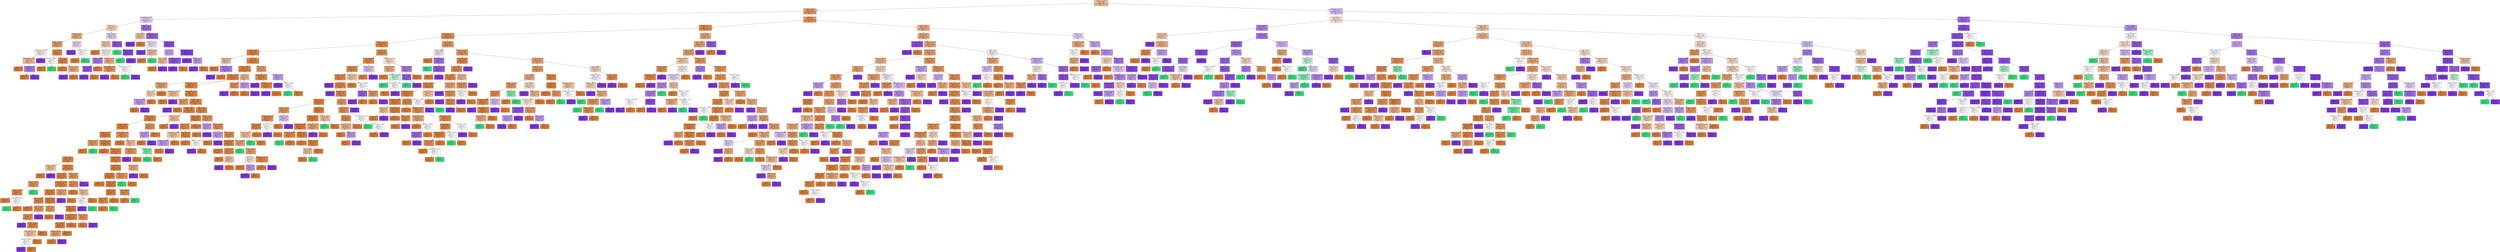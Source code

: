 digraph Tree {
node [shape=box, style="filled", color="black", fontname="helvetica"] ;
edge [fontname="helvetica"] ;
0 [label="Bilirubin <= 0.854\ngini = 0.464\nsamples = 4753\nvalue = [3184, 180, 1389]\nclass = 2", fillcolor="#f1bc95"] ;
1 [label="N_Days <= 917.0\ngini = 0.278\nsamples = 3116\nvalue = [2609, 59, 448]\nclass = 2", fillcolor="#ea995f"] ;
0 -> 1 [labeldistance=2.5, labelangle=45, headlabel="True"] ;
2 [label="Prothrombin <= 10.85\ngini = 0.531\nsamples = 173\nvalue = [69, 8, 96]\nclass = 1", fillcolor="#deccf8"] ;
1 -> 2 ;
3 [label="Stage <= 3.5\ngini = 0.53\nsamples = 90\nvalue = [53, 6, 31]\nclass = 2", fillcolor="#f5d0b5"] ;
2 -> 3 ;
4 [label="Albumin <= 3.915\ngini = 0.403\nsamples = 51\nvalue = [38, 3, 10]\nclass = 2", fillcolor="#eda978"] ;
3 -> 4 ;
5 [label="Platelets <= 224.5\ngini = 0.305\nsamples = 44\nvalue = [36, 1, 7]\nclass = 2", fillcolor="#eb9c64"] ;
4 -> 5 ;
6 [label="Prothrombin <= 10.4\ngini = 0.497\nsamples = 13\nvalue = [7, 0, 6]\nclass = 2", fillcolor="#fbede3"] ;
5 -> 6 ;
7 [label="Hepatomegaly <= 0.5\ngini = 0.42\nsamples = 10\nvalue = [7, 0, 3]\nclass = 2", fillcolor="#f0b78e"] ;
6 -> 7 ;
8 [label="gini = 0.0\nsamples = 6\nvalue = [6, 0, 0]\nclass = 2", fillcolor="#e58139"] ;
7 -> 8 ;
9 [label="Prothrombin <= 9.9\ngini = 0.375\nsamples = 4\nvalue = [1, 0, 3]\nclass = 1", fillcolor="#ab7bee"] ;
7 -> 9 ;
10 [label="gini = 0.0\nsamples = 1\nvalue = [1, 0, 0]\nclass = 2", fillcolor="#e58139"] ;
9 -> 10 ;
11 [label="gini = 0.0\nsamples = 3\nvalue = [0, 0, 3]\nclass = 1", fillcolor="#8139e5"] ;
9 -> 11 ;
12 [label="gini = 0.0\nsamples = 3\nvalue = [0, 0, 3]\nclass = 1", fillcolor="#8139e5"] ;
6 -> 12 ;
13 [label="Age <= 12418.0\ngini = 0.123\nsamples = 31\nvalue = [29, 1, 1]\nclass = 2", fillcolor="#e78946"] ;
5 -> 13 ;
14 [label="Platelets <= 280.0\ngini = 0.5\nsamples = 2\nvalue = [1, 1, 0]\nclass = 2", fillcolor="#ffffff"] ;
13 -> 14 ;
15 [label="gini = 0.0\nsamples = 1\nvalue = [1, 0, 0]\nclass = 2", fillcolor="#e58139"] ;
14 -> 15 ;
16 [label="gini = 0.0\nsamples = 1\nvalue = [0, 1, 0]\nclass = 0", fillcolor="#39e581"] ;
14 -> 16 ;
17 [label="Sex <= 0.5\ngini = 0.067\nsamples = 29\nvalue = [28, 0, 1]\nclass = 2", fillcolor="#e68640"] ;
13 -> 17 ;
18 [label="gini = 0.0\nsamples = 25\nvalue = [25, 0, 0]\nclass = 2", fillcolor="#e58139"] ;
17 -> 18 ;
19 [label="Alk_Phos <= 7.136\ngini = 0.375\nsamples = 4\nvalue = [3, 0, 1]\nclass = 2", fillcolor="#eeab7b"] ;
17 -> 19 ;
20 [label="gini = 0.0\nsamples = 1\nvalue = [0, 0, 1]\nclass = 1", fillcolor="#8139e5"] ;
19 -> 20 ;
21 [label="gini = 0.0\nsamples = 3\nvalue = [3, 0, 0]\nclass = 2", fillcolor="#e58139"] ;
19 -> 21 ;
22 [label="Copper <= 53.5\ngini = 0.653\nsamples = 7\nvalue = [2, 2, 3]\nclass = 1", fillcolor="#e6d7fa"] ;
4 -> 22 ;
23 [label="gini = 0.0\nsamples = 3\nvalue = [0, 0, 3]\nclass = 1", fillcolor="#8139e5"] ;
22 -> 23 ;
24 [label="Alk_Phos <= 7.176\ngini = 0.5\nsamples = 4\nvalue = [2, 2, 0]\nclass = 2", fillcolor="#ffffff"] ;
22 -> 24 ;
25 [label="gini = 0.0\nsamples = 2\nvalue = [2, 0, 0]\nclass = 2", fillcolor="#e58139"] ;
24 -> 25 ;
26 [label="gini = 0.0\nsamples = 2\nvalue = [0, 2, 0]\nclass = 0", fillcolor="#39e581"] ;
24 -> 26 ;
27 [label="Copper <= 68.5\ngini = 0.556\nsamples = 39\nvalue = [15, 3, 21]\nclass = 1", fillcolor="#e0cef8"] ;
3 -> 27 ;
28 [label="Bilirubin <= 0.5\ngini = 0.497\nsamples = 24\nvalue = [15, 1, 8]\nclass = 2", fillcolor="#f4c8a8"] ;
27 -> 28 ;
29 [label="gini = 0.0\nsamples = 6\nvalue = [6, 0, 0]\nclass = 2", fillcolor="#e58139"] ;
28 -> 29 ;
30 [label="Albumin <= 3.555\ngini = 0.549\nsamples = 18\nvalue = [9, 1, 8]\nclass = 2", fillcolor="#fcf2eb"] ;
28 -> 30 ;
31 [label="Bilirubin <= 0.615\ngini = 0.375\nsamples = 8\nvalue = [2, 0, 6]\nclass = 1", fillcolor="#ab7bee"] ;
30 -> 31 ;
32 [label="Age <= 22577.5\ngini = 0.245\nsamples = 7\nvalue = [1, 0, 6]\nclass = 1", fillcolor="#965ae9"] ;
31 -> 32 ;
33 [label="gini = 0.0\nsamples = 6\nvalue = [0, 0, 6]\nclass = 1", fillcolor="#8139e5"] ;
32 -> 33 ;
34 [label="gini = 0.0\nsamples = 1\nvalue = [1, 0, 0]\nclass = 2", fillcolor="#e58139"] ;
32 -> 34 ;
35 [label="gini = 0.0\nsamples = 1\nvalue = [1, 0, 0]\nclass = 2", fillcolor="#e58139"] ;
31 -> 35 ;
36 [label="Platelets <= 316.5\ngini = 0.46\nsamples = 10\nvalue = [7, 1, 2]\nclass = 2", fillcolor="#efb083"] ;
30 -> 36 ;
37 [label="Hepatomegaly <= 0.5\ngini = 0.219\nsamples = 8\nvalue = [7, 0, 1]\nclass = 2", fillcolor="#e99355"] ;
36 -> 37 ;
38 [label="gini = 0.0\nsamples = 1\nvalue = [0, 0, 1]\nclass = 1", fillcolor="#8139e5"] ;
37 -> 38 ;
39 [label="gini = 0.0\nsamples = 7\nvalue = [7, 0, 0]\nclass = 2", fillcolor="#e58139"] ;
37 -> 39 ;
40 [label="Prothrombin <= 10.4\ngini = 0.5\nsamples = 2\nvalue = [0, 1, 1]\nclass = 0", fillcolor="#ffffff"] ;
36 -> 40 ;
41 [label="gini = 0.0\nsamples = 1\nvalue = [0, 1, 0]\nclass = 0", fillcolor="#39e581"] ;
40 -> 41 ;
42 [label="gini = 0.0\nsamples = 1\nvalue = [0, 0, 1]\nclass = 1", fillcolor="#8139e5"] ;
40 -> 42 ;
43 [label="N_Days <= 574.5\ngini = 0.231\nsamples = 15\nvalue = [0, 2, 13]\nclass = 1", fillcolor="#9457e9"] ;
27 -> 43 ;
44 [label="gini = 0.0\nsamples = 1\nvalue = [0, 1, 0]\nclass = 0", fillcolor="#39e581"] ;
43 -> 44 ;
45 [label="Bilirubin <= 0.529\ngini = 0.133\nsamples = 14\nvalue = [0, 1, 13]\nclass = 1", fillcolor="#8b48e7"] ;
43 -> 45 ;
46 [label="gini = 0.0\nsamples = 1\nvalue = [0, 1, 0]\nclass = 0", fillcolor="#39e581"] ;
45 -> 46 ;
47 [label="gini = 0.0\nsamples = 13\nvalue = [0, 0, 13]\nclass = 1", fillcolor="#8139e5"] ;
45 -> 47 ;
48 [label="Stage <= 2.5\ngini = 0.349\nsamples = 83\nvalue = [16, 2, 65]\nclass = 1", fillcolor="#a36eec"] ;
2 -> 48 ;
49 [label="Age <= 20751.5\ngini = 0.444\nsamples = 9\nvalue = [6, 0, 3]\nclass = 2", fillcolor="#f2c09c"] ;
48 -> 49 ;
50 [label="gini = 0.0\nsamples = 3\nvalue = [0, 0, 3]\nclass = 1", fillcolor="#8139e5"] ;
49 -> 50 ;
51 [label="gini = 0.0\nsamples = 6\nvalue = [6, 0, 0]\nclass = 2", fillcolor="#e58139"] ;
49 -> 51 ;
52 [label="Hepatomegaly <= 0.5\ngini = 0.279\nsamples = 74\nvalue = [10, 2, 62]\nclass = 1", fillcolor="#995eea"] ;
48 -> 52 ;
53 [label="Platelets <= 231.0\ngini = 0.628\nsamples = 11\nvalue = [4, 2, 5]\nclass = 1", fillcolor="#ede3fb"] ;
52 -> 53 ;
54 [label="gini = 0.0\nsamples = 5\nvalue = [0, 0, 5]\nclass = 1", fillcolor="#8139e5"] ;
53 -> 54 ;
55 [label="Bilirubin <= 0.688\ngini = 0.444\nsamples = 6\nvalue = [4, 2, 0]\nclass = 2", fillcolor="#f2c09c"] ;
53 -> 55 ;
56 [label="gini = 0.0\nsamples = 4\nvalue = [4, 0, 0]\nclass = 2", fillcolor="#e58139"] ;
55 -> 56 ;
57 [label="gini = 0.0\nsamples = 2\nvalue = [0, 2, 0]\nclass = 0", fillcolor="#39e581"] ;
55 -> 57 ;
58 [label="Platelets <= 158.0\ngini = 0.172\nsamples = 63\nvalue = [6, 0, 57]\nclass = 1", fillcolor="#8e4ee8"] ;
52 -> 58 ;
59 [label="Spiders <= 0.5\ngini = 0.459\nsamples = 14\nvalue = [5, 0, 9]\nclass = 1", fillcolor="#c7a7f3"] ;
58 -> 59 ;
60 [label="SGOT <= 121.08\ngini = 0.444\nsamples = 6\nvalue = [4, 0, 2]\nclass = 2", fillcolor="#f2c09c"] ;
59 -> 60 ;
61 [label="gini = 0.0\nsamples = 4\nvalue = [4, 0, 0]\nclass = 2", fillcolor="#e58139"] ;
60 -> 61 ;
62 [label="gini = 0.0\nsamples = 2\nvalue = [0, 0, 2]\nclass = 1", fillcolor="#8139e5"] ;
60 -> 62 ;
63 [label="Tryglicerides <= 145.0\ngini = 0.219\nsamples = 8\nvalue = [1, 0, 7]\nclass = 1", fillcolor="#9355e9"] ;
59 -> 63 ;
64 [label="gini = 0.0\nsamples = 7\nvalue = [0, 0, 7]\nclass = 1", fillcolor="#8139e5"] ;
63 -> 64 ;
65 [label="gini = 0.0\nsamples = 1\nvalue = [1, 0, 0]\nclass = 2", fillcolor="#e58139"] ;
63 -> 65 ;
66 [label="Tryglicerides <= 144.0\ngini = 0.04\nsamples = 49\nvalue = [1, 0, 48]\nclass = 1", fillcolor="#843de6"] ;
58 -> 66 ;
67 [label="gini = 0.0\nsamples = 46\nvalue = [0, 0, 46]\nclass = 1", fillcolor="#8139e5"] ;
66 -> 67 ;
68 [label="Spiders <= 0.5\ngini = 0.444\nsamples = 3\nvalue = [1, 0, 2]\nclass = 1", fillcolor="#c09cf2"] ;
66 -> 68 ;
69 [label="gini = 0.0\nsamples = 2\nvalue = [0, 0, 2]\nclass = 1", fillcolor="#8139e5"] ;
68 -> 69 ;
70 [label="gini = 0.0\nsamples = 1\nvalue = [1, 0, 0]\nclass = 2", fillcolor="#e58139"] ;
68 -> 70 ;
71 [label="Stage <= 3.5\ngini = 0.241\nsamples = 2943\nvalue = [2540, 51, 352]\nclass = 2", fillcolor="#e99558"] ;
1 -> 71 ;
72 [label="Prothrombin <= 10.95\ngini = 0.18\nsamples = 2274\nvalue = [2051, 41, 182]\nclass = 2", fillcolor="#e88e4e"] ;
71 -> 72 ;
73 [label="Hepatomegaly <= 0.5\ngini = 0.15\nsamples = 2019\nvalue = [1857, 34, 128]\nclass = 2", fillcolor="#e78c4a"] ;
72 -> 73 ;
74 [label="SGOT <= 128.18\ngini = 0.114\nsamples = 1544\nvalue = [1451, 20, 73]\nclass = 2", fillcolor="#e78946"] ;
73 -> 74 ;
75 [label="Albumin <= 2.95\ngini = 0.091\nsamples = 1245\nvalue = [1186, 12, 47]\nclass = 2", fillcolor="#e68743"] ;
74 -> 75 ;
76 [label="Albumin <= 2.84\ngini = 0.444\nsamples = 9\nvalue = [6, 0, 3]\nclass = 2", fillcolor="#f2c09c"] ;
75 -> 76 ;
77 [label="gini = 0.0\nsamples = 5\nvalue = [5, 0, 0]\nclass = 2", fillcolor="#e58139"] ;
76 -> 77 ;
78 [label="Tryglicerides <= 109.0\ngini = 0.375\nsamples = 4\nvalue = [1, 0, 3]\nclass = 1", fillcolor="#ab7bee"] ;
76 -> 78 ;
79 [label="gini = 0.0\nsamples = 3\nvalue = [0, 0, 3]\nclass = 1", fillcolor="#8139e5"] ;
78 -> 79 ;
80 [label="gini = 0.0\nsamples = 1\nvalue = [1, 0, 0]\nclass = 2", fillcolor="#e58139"] ;
78 -> 80 ;
81 [label="Sex <= 0.5\ngini = 0.087\nsamples = 1236\nvalue = [1180, 12, 44]\nclass = 2", fillcolor="#e68742"] ;
75 -> 81 ;
82 [label="Platelets <= 490.0\ngini = 0.08\nsamples = 1205\nvalue = [1155, 11, 39]\nclass = 2", fillcolor="#e68641"] ;
81 -> 82 ;
83 [label="Bilirubin <= 0.299\ngini = 0.076\nsamples = 1195\nvalue = [1148, 11, 36]\nclass = 2", fillcolor="#e68641"] ;
82 -> 83 ;
84 [label="Tryglicerides <= 80.0\ngini = 0.32\nsamples = 20\nvalue = [16, 0, 4]\nclass = 2", fillcolor="#eca06a"] ;
83 -> 84 ;
85 [label="Stage <= 2.5\ngini = 0.48\nsamples = 10\nvalue = [6, 0, 4]\nclass = 2", fillcolor="#f6d5bd"] ;
84 -> 85 ;
86 [label="Cholesterol <= 225.0\ngini = 0.444\nsamples = 6\nvalue = [2, 0, 4]\nclass = 1", fillcolor="#c09cf2"] ;
85 -> 86 ;
87 [label="gini = 0.0\nsamples = 2\nvalue = [2, 0, 0]\nclass = 2", fillcolor="#e58139"] ;
86 -> 87 ;
88 [label="gini = 0.0\nsamples = 4\nvalue = [0, 0, 4]\nclass = 1", fillcolor="#8139e5"] ;
86 -> 88 ;
89 [label="gini = 0.0\nsamples = 4\nvalue = [4, 0, 0]\nclass = 2", fillcolor="#e58139"] ;
85 -> 89 ;
90 [label="gini = 0.0\nsamples = 10\nvalue = [10, 0, 0]\nclass = 2", fillcolor="#e58139"] ;
84 -> 90 ;
91 [label="Prothrombin <= 9.05\ngini = 0.071\nsamples = 1175\nvalue = [1132, 11, 32]\nclass = 2", fillcolor="#e68640"] ;
83 -> 91 ;
92 [label="Cholesterol <= 338.0\ngini = 0.444\nsamples = 3\nvalue = [2, 0, 1]\nclass = 2", fillcolor="#f2c09c"] ;
91 -> 92 ;
93 [label="gini = 0.0\nsamples = 2\nvalue = [2, 0, 0]\nclass = 2", fillcolor="#e58139"] ;
92 -> 93 ;
94 [label="gini = 0.0\nsamples = 1\nvalue = [0, 0, 1]\nclass = 1", fillcolor="#8139e5"] ;
92 -> 94 ;
95 [label="Cholesterol <= 129.5\ngini = 0.07\nsamples = 1172\nvalue = [1130, 11, 31]\nclass = 2", fillcolor="#e68640"] ;
91 -> 95 ;
96 [label="Albumin <= 3.52\ngini = 0.298\nsamples = 11\nvalue = [9, 0, 2]\nclass = 2", fillcolor="#eb9d65"] ;
95 -> 96 ;
97 [label="gini = 0.0\nsamples = 2\nvalue = [0, 0, 2]\nclass = 1", fillcolor="#8139e5"] ;
96 -> 97 ;
98 [label="gini = 0.0\nsamples = 9\nvalue = [9, 0, 0]\nclass = 2", fillcolor="#e58139"] ;
96 -> 98 ;
99 [label="N_Days <= 3077.5\ngini = 0.067\nsamples = 1161\nvalue = [1121, 11, 29]\nclass = 2", fillcolor="#e68540"] ;
95 -> 99 ;
100 [label="Cholesterol <= 667.0\ngini = 0.055\nsamples = 932\nvalue = [906, 10, 16]\nclass = 2", fillcolor="#e6853f"] ;
99 -> 100 ;
101 [label="Albumin <= 4.34\ngini = 0.053\nsamples = 929\nvalue = [904, 10, 15]\nclass = 2", fillcolor="#e6843e"] ;
100 -> 101 ;
102 [label="Platelets <= 443.5\ngini = 0.049\nsamples = 915\nvalue = [892, 10, 13]\nclass = 2", fillcolor="#e6843e"] ;
101 -> 102 ;
103 [label="Alk_Phos <= 5.705\ngini = 0.043\nsamples = 874\nvalue = [855, 7, 12]\nclass = 2", fillcolor="#e6843d"] ;
102 -> 103 ;
104 [label="Bilirubin <= 0.765\ngini = 0.278\nsamples = 6\nvalue = [5, 1, 0]\nclass = 2", fillcolor="#ea9a61"] ;
103 -> 104 ;
105 [label="gini = 0.0\nsamples = 5\nvalue = [5, 0, 0]\nclass = 2", fillcolor="#e58139"] ;
104 -> 105 ;
106 [label="gini = 0.0\nsamples = 1\nvalue = [0, 1, 0]\nclass = 0", fillcolor="#39e581"] ;
104 -> 106 ;
107 [label="Prothrombin <= 9.95\ngini = 0.041\nsamples = 868\nvalue = [850, 6, 12]\nclass = 2", fillcolor="#e6843d"] ;
103 -> 107 ;
108 [label="gini = 0.0\nsamples = 294\nvalue = [294, 0, 0]\nclass = 2", fillcolor="#e58139"] ;
107 -> 108 ;
109 [label="Platelets <= 272.0\ngini = 0.061\nsamples = 574\nvalue = [556, 6, 12]\nclass = 2", fillcolor="#e6853f"] ;
107 -> 109 ;
110 [label="SGOT <= 44.2\ngini = 0.089\nsamples = 304\nvalue = [290, 3, 11]\nclass = 2", fillcolor="#e68742"] ;
109 -> 110 ;
111 [label="Platelets <= 266.5\ngini = 0.444\nsamples = 3\nvalue = [2, 0, 1]\nclass = 2", fillcolor="#f2c09c"] ;
110 -> 111 ;
112 [label="gini = 0.0\nsamples = 2\nvalue = [2, 0, 0]\nclass = 2", fillcolor="#e58139"] ;
111 -> 112 ;
113 [label="gini = 0.0\nsamples = 1\nvalue = [0, 0, 1]\nclass = 1", fillcolor="#8139e5"] ;
111 -> 113 ;
114 [label="Platelets <= 270.5\ngini = 0.083\nsamples = 301\nvalue = [288, 3, 10]\nclass = 2", fillcolor="#e68742"] ;
110 -> 114 ;
115 [label="Age <= 12740.0\ngini = 0.069\nsamples = 283\nvalue = [273, 2, 8]\nclass = 2", fillcolor="#e68640"] ;
114 -> 115 ;
116 [label="SGOT <= 119.125\ngini = 0.219\nsamples = 16\nvalue = [14, 2, 0]\nclass = 2", fillcolor="#e99355"] ;
115 -> 116 ;
117 [label="Albumin <= 3.895\ngini = 0.124\nsamples = 15\nvalue = [14, 1, 0]\nclass = 2", fillcolor="#e78a47"] ;
116 -> 117 ;
118 [label="gini = 0.0\nsamples = 13\nvalue = [13, 0, 0]\nclass = 2", fillcolor="#e58139"] ;
117 -> 118 ;
119 [label="Cholesterol <= 256.0\ngini = 0.5\nsamples = 2\nvalue = [1, 1, 0]\nclass = 2", fillcolor="#ffffff"] ;
117 -> 119 ;
120 [label="gini = 0.0\nsamples = 1\nvalue = [0, 1, 0]\nclass = 0", fillcolor="#39e581"] ;
119 -> 120 ;
121 [label="gini = 0.0\nsamples = 1\nvalue = [1, 0, 0]\nclass = 2", fillcolor="#e58139"] ;
119 -> 121 ;
122 [label="gini = 0.0\nsamples = 1\nvalue = [0, 1, 0]\nclass = 0", fillcolor="#39e581"] ;
116 -> 122 ;
123 [label="Tryglicerides <= 204.0\ngini = 0.058\nsamples = 267\nvalue = [259, 0, 8]\nclass = 2", fillcolor="#e6853f"] ;
115 -> 123 ;
124 [label="Copper <= 23.5\ngini = 0.052\nsamples = 262\nvalue = [255, 0, 7]\nclass = 2", fillcolor="#e6843e"] ;
123 -> 124 ;
125 [label="Age <= 20406.5\ngini = 0.128\nsamples = 58\nvalue = [54, 0, 4]\nclass = 2", fillcolor="#e78a48"] ;
124 -> 125 ;
126 [label="gini = 0.0\nsamples = 35\nvalue = [35, 0, 0]\nclass = 2", fillcolor="#e58139"] ;
125 -> 126 ;
127 [label="SGOT <= 90.675\ngini = 0.287\nsamples = 23\nvalue = [19, 0, 4]\nclass = 2", fillcolor="#ea9c63"] ;
125 -> 127 ;
128 [label="Albumin <= 3.36\ngini = 0.172\nsamples = 21\nvalue = [19, 0, 2]\nclass = 2", fillcolor="#e88e4e"] ;
127 -> 128 ;
129 [label="gini = 0.0\nsamples = 1\nvalue = [0, 0, 1]\nclass = 1", fillcolor="#8139e5"] ;
128 -> 129 ;
130 [label="Alk_Phos <= 6.194\ngini = 0.095\nsamples = 20\nvalue = [19, 0, 1]\nclass = 2", fillcolor="#e68843"] ;
128 -> 130 ;
131 [label="Prothrombin <= 10.55\ngini = 0.444\nsamples = 3\nvalue = [2, 0, 1]\nclass = 2", fillcolor="#f2c09c"] ;
130 -> 131 ;
132 [label="Bilirubin <= 0.468\ngini = 0.5\nsamples = 2\nvalue = [1, 0, 1]\nclass = 2", fillcolor="#ffffff"] ;
131 -> 132 ;
133 [label="gini = 0.0\nsamples = 1\nvalue = [0, 0, 1]\nclass = 1", fillcolor="#8139e5"] ;
132 -> 133 ;
134 [label="gini = 0.0\nsamples = 1\nvalue = [1, 0, 0]\nclass = 2", fillcolor="#e58139"] ;
132 -> 134 ;
135 [label="gini = 0.0\nsamples = 1\nvalue = [1, 0, 0]\nclass = 2", fillcolor="#e58139"] ;
131 -> 135 ;
136 [label="gini = 0.0\nsamples = 17\nvalue = [17, 0, 0]\nclass = 2", fillcolor="#e58139"] ;
130 -> 136 ;
137 [label="gini = 0.0\nsamples = 2\nvalue = [0, 0, 2]\nclass = 1", fillcolor="#8139e5"] ;
127 -> 137 ;
138 [label="Albumin <= 3.095\ngini = 0.029\nsamples = 204\nvalue = [201, 0, 3]\nclass = 2", fillcolor="#e5833c"] ;
124 -> 138 ;
139 [label="Copper <= 44.5\ngini = 0.278\nsamples = 6\nvalue = [5, 0, 1]\nclass = 2", fillcolor="#ea9a61"] ;
138 -> 139 ;
140 [label="gini = 0.0\nsamples = 5\nvalue = [5, 0, 0]\nclass = 2", fillcolor="#e58139"] ;
139 -> 140 ;
141 [label="gini = 0.0\nsamples = 1\nvalue = [0, 0, 1]\nclass = 1", fillcolor="#8139e5"] ;
139 -> 141 ;
142 [label="Bilirubin <= 0.811\ngini = 0.02\nsamples = 198\nvalue = [196, 0, 2]\nclass = 2", fillcolor="#e5823b"] ;
138 -> 142 ;
143 [label="Prothrombin <= 10.05\ngini = 0.01\nsamples = 191\nvalue = [190, 0, 1]\nclass = 2", fillcolor="#e5823a"] ;
142 -> 143 ;
144 [label="Age <= 16082.5\ngini = 0.064\nsamples = 30\nvalue = [29, 0, 1]\nclass = 2", fillcolor="#e68540"] ;
143 -> 144 ;
145 [label="Platelets <= 237.5\ngini = 0.32\nsamples = 5\nvalue = [4, 0, 1]\nclass = 2", fillcolor="#eca06a"] ;
144 -> 145 ;
146 [label="gini = 0.0\nsamples = 4\nvalue = [4, 0, 0]\nclass = 2", fillcolor="#e58139"] ;
145 -> 146 ;
147 [label="gini = 0.0\nsamples = 1\nvalue = [0, 0, 1]\nclass = 1", fillcolor="#8139e5"] ;
145 -> 147 ;
148 [label="gini = 0.0\nsamples = 25\nvalue = [25, 0, 0]\nclass = 2", fillcolor="#e58139"] ;
144 -> 148 ;
149 [label="gini = 0.0\nsamples = 161\nvalue = [161, 0, 0]\nclass = 2", fillcolor="#e58139"] ;
143 -> 149 ;
150 [label="Age <= 18425.5\ngini = 0.245\nsamples = 7\nvalue = [6, 0, 1]\nclass = 2", fillcolor="#e9965a"] ;
142 -> 150 ;
151 [label="gini = 0.0\nsamples = 6\nvalue = [6, 0, 0]\nclass = 2", fillcolor="#e58139"] ;
150 -> 151 ;
152 [label="gini = 0.0\nsamples = 1\nvalue = [0, 0, 1]\nclass = 1", fillcolor="#8139e5"] ;
150 -> 152 ;
153 [label="Bilirubin <= 0.438\ngini = 0.32\nsamples = 5\nvalue = [4, 0, 1]\nclass = 2", fillcolor="#eca06a"] ;
123 -> 153 ;
154 [label="gini = 0.0\nsamples = 1\nvalue = [0, 0, 1]\nclass = 1", fillcolor="#8139e5"] ;
153 -> 154 ;
155 [label="gini = 0.0\nsamples = 4\nvalue = [4, 0, 0]\nclass = 2", fillcolor="#e58139"] ;
153 -> 155 ;
156 [label="Albumin <= 4.06\ngini = 0.29\nsamples = 18\nvalue = [15, 1, 2]\nclass = 2", fillcolor="#ea995e"] ;
114 -> 156 ;
157 [label="Copper <= 59.5\ngini = 0.215\nsamples = 17\nvalue = [15, 1, 1]\nclass = 2", fillcolor="#e89152"] ;
156 -> 157 ;
158 [label="gini = 0.0\nsamples = 12\nvalue = [12, 0, 0]\nclass = 2", fillcolor="#e58139"] ;
157 -> 158 ;
159 [label="Copper <= 73.5\ngini = 0.56\nsamples = 5\nvalue = [3, 1, 1]\nclass = 2", fillcolor="#f2c09c"] ;
157 -> 159 ;
160 [label="Age <= 19291.0\ngini = 0.5\nsamples = 2\nvalue = [0, 1, 1]\nclass = 0", fillcolor="#ffffff"] ;
159 -> 160 ;
161 [label="gini = 0.0\nsamples = 1\nvalue = [0, 0, 1]\nclass = 1", fillcolor="#8139e5"] ;
160 -> 161 ;
162 [label="gini = 0.0\nsamples = 1\nvalue = [0, 1, 0]\nclass = 0", fillcolor="#39e581"] ;
160 -> 162 ;
163 [label="gini = 0.0\nsamples = 3\nvalue = [3, 0, 0]\nclass = 2", fillcolor="#e58139"] ;
159 -> 163 ;
164 [label="gini = 0.0\nsamples = 1\nvalue = [0, 0, 1]\nclass = 1", fillcolor="#8139e5"] ;
156 -> 164 ;
165 [label="Copper <= 150.0\ngini = 0.029\nsamples = 270\nvalue = [266, 3, 1]\nclass = 2", fillcolor="#e5833c"] ;
109 -> 165 ;
166 [label="Bilirubin <= 0.811\ngini = 0.022\nsamples = 266\nvalue = [263, 3, 0]\nclass = 2", fillcolor="#e5823b"] ;
165 -> 166 ;
167 [label="SGOT <= 92.5\ngini = 0.015\nsamples = 259\nvalue = [257, 2, 0]\nclass = 2", fillcolor="#e5823b"] ;
166 -> 167 ;
168 [label="gini = 0.0\nsamples = 177\nvalue = [177, 0, 0]\nclass = 2", fillcolor="#e58139"] ;
167 -> 168 ;
169 [label="Albumin <= 4.035\ngini = 0.048\nsamples = 82\nvalue = [80, 2, 0]\nclass = 2", fillcolor="#e6843e"] ;
167 -> 169 ;
170 [label="Copper <= 26.0\ngini = 0.027\nsamples = 74\nvalue = [73, 1, 0]\nclass = 2", fillcolor="#e5833c"] ;
169 -> 170 ;
171 [label="Copper <= 24.5\ngini = 0.165\nsamples = 11\nvalue = [10, 1, 0]\nclass = 2", fillcolor="#e88e4d"] ;
170 -> 171 ;
172 [label="gini = 0.0\nsamples = 10\nvalue = [10, 0, 0]\nclass = 2", fillcolor="#e58139"] ;
171 -> 172 ;
173 [label="gini = 0.0\nsamples = 1\nvalue = [0, 1, 0]\nclass = 0", fillcolor="#39e581"] ;
171 -> 173 ;
174 [label="gini = 0.0\nsamples = 63\nvalue = [63, 0, 0]\nclass = 2", fillcolor="#e58139"] ;
170 -> 174 ;
175 [label="Age <= 19990.0\ngini = 0.219\nsamples = 8\nvalue = [7, 1, 0]\nclass = 2", fillcolor="#e99355"] ;
169 -> 175 ;
176 [label="gini = 0.0\nsamples = 7\nvalue = [7, 0, 0]\nclass = 2", fillcolor="#e58139"] ;
175 -> 176 ;
177 [label="gini = 0.0\nsamples = 1\nvalue = [0, 1, 0]\nclass = 0", fillcolor="#39e581"] ;
175 -> 177 ;
178 [label="Tryglicerides <= 85.5\ngini = 0.245\nsamples = 7\nvalue = [6, 1, 0]\nclass = 2", fillcolor="#e9965a"] ;
166 -> 178 ;
179 [label="gini = 0.0\nsamples = 1\nvalue = [0, 1, 0]\nclass = 0", fillcolor="#39e581"] ;
178 -> 179 ;
180 [label="gini = 0.0\nsamples = 6\nvalue = [6, 0, 0]\nclass = 2", fillcolor="#e58139"] ;
178 -> 180 ;
181 [label="Albumin <= 3.53\ngini = 0.375\nsamples = 4\nvalue = [3, 0, 1]\nclass = 2", fillcolor="#eeab7b"] ;
165 -> 181 ;
182 [label="gini = 0.0\nsamples = 1\nvalue = [0, 0, 1]\nclass = 1", fillcolor="#8139e5"] ;
181 -> 182 ;
183 [label="gini = 0.0\nsamples = 3\nvalue = [3, 0, 0]\nclass = 2", fillcolor="#e58139"] ;
181 -> 183 ;
184 [label="Tryglicerides <= 110.0\ngini = 0.18\nsamples = 41\nvalue = [37, 3, 1]\nclass = 2", fillcolor="#e88e4e"] ;
102 -> 184 ;
185 [label="gini = 0.0\nsamples = 30\nvalue = [30, 0, 0]\nclass = 2", fillcolor="#e58139"] ;
184 -> 185 ;
186 [label="Albumin <= 3.65\ngini = 0.512\nsamples = 11\nvalue = [7, 3, 1]\nclass = 2", fillcolor="#f2c09c"] ;
184 -> 186 ;
187 [label="Prothrombin <= 9.75\ngini = 0.245\nsamples = 7\nvalue = [6, 0, 1]\nclass = 2", fillcolor="#e9965a"] ;
186 -> 187 ;
188 [label="gini = 0.0\nsamples = 1\nvalue = [0, 0, 1]\nclass = 1", fillcolor="#8139e5"] ;
187 -> 188 ;
189 [label="gini = 0.0\nsamples = 6\nvalue = [6, 0, 0]\nclass = 2", fillcolor="#e58139"] ;
187 -> 189 ;
190 [label="Bilirubin <= 0.5\ngini = 0.375\nsamples = 4\nvalue = [1, 3, 0]\nclass = 0", fillcolor="#7beeab"] ;
186 -> 190 ;
191 [label="gini = 0.0\nsamples = 3\nvalue = [0, 3, 0]\nclass = 0", fillcolor="#39e581"] ;
190 -> 191 ;
192 [label="gini = 0.0\nsamples = 1\nvalue = [1, 0, 0]\nclass = 2", fillcolor="#e58139"] ;
190 -> 192 ;
193 [label="Copper <= 25.5\ngini = 0.245\nsamples = 14\nvalue = [12, 0, 2]\nclass = 2", fillcolor="#e9965a"] ;
101 -> 193 ;
194 [label="Age <= 15757.5\ngini = 0.444\nsamples = 3\nvalue = [1, 0, 2]\nclass = 1", fillcolor="#c09cf2"] ;
193 -> 194 ;
195 [label="gini = 0.0\nsamples = 1\nvalue = [1, 0, 0]\nclass = 2", fillcolor="#e58139"] ;
194 -> 195 ;
196 [label="gini = 0.0\nsamples = 2\nvalue = [0, 0, 2]\nclass = 1", fillcolor="#8139e5"] ;
194 -> 196 ;
197 [label="gini = 0.0\nsamples = 11\nvalue = [11, 0, 0]\nclass = 2", fillcolor="#e58139"] ;
193 -> 197 ;
198 [label="Alk_Phos <= 7.405\ngini = 0.444\nsamples = 3\nvalue = [2, 0, 1]\nclass = 2", fillcolor="#f2c09c"] ;
100 -> 198 ;
199 [label="gini = 0.0\nsamples = 2\nvalue = [2, 0, 0]\nclass = 2", fillcolor="#e58139"] ;
198 -> 199 ;
200 [label="gini = 0.0\nsamples = 1\nvalue = [0, 0, 1]\nclass = 1", fillcolor="#8139e5"] ;
198 -> 200 ;
201 [label="Copper <= 46.0\ngini = 0.115\nsamples = 229\nvalue = [215, 1, 13]\nclass = 2", fillcolor="#e78946"] ;
99 -> 201 ;
202 [label="Albumin <= 3.455\ngini = 0.039\nsamples = 151\nvalue = [148, 0, 3]\nclass = 2", fillcolor="#e6843d"] ;
201 -> 202 ;
203 [label="SGOT <= 62.0\ngini = 0.175\nsamples = 31\nvalue = [28, 0, 3]\nclass = 2", fillcolor="#e88e4e"] ;
202 -> 203 ;
204 [label="Tryglicerides <= 107.0\ngini = 0.444\nsamples = 6\nvalue = [4, 0, 2]\nclass = 2", fillcolor="#f2c09c"] ;
203 -> 204 ;
205 [label="Cholesterol <= 190.0\ngini = 0.444\nsamples = 3\nvalue = [1, 0, 2]\nclass = 1", fillcolor="#c09cf2"] ;
204 -> 205 ;
206 [label="gini = 0.0\nsamples = 1\nvalue = [1, 0, 0]\nclass = 2", fillcolor="#e58139"] ;
205 -> 206 ;
207 [label="gini = 0.0\nsamples = 2\nvalue = [0, 0, 2]\nclass = 1", fillcolor="#8139e5"] ;
205 -> 207 ;
208 [label="gini = 0.0\nsamples = 3\nvalue = [3, 0, 0]\nclass = 2", fillcolor="#e58139"] ;
204 -> 208 ;
209 [label="Albumin <= 3.44\ngini = 0.077\nsamples = 25\nvalue = [24, 0, 1]\nclass = 2", fillcolor="#e68641"] ;
203 -> 209 ;
210 [label="gini = 0.0\nsamples = 23\nvalue = [23, 0, 0]\nclass = 2", fillcolor="#e58139"] ;
209 -> 210 ;
211 [label="Platelets <= 340.0\ngini = 0.5\nsamples = 2\nvalue = [1, 0, 1]\nclass = 2", fillcolor="#ffffff"] ;
209 -> 211 ;
212 [label="gini = 0.0\nsamples = 1\nvalue = [0, 0, 1]\nclass = 1", fillcolor="#8139e5"] ;
211 -> 212 ;
213 [label="gini = 0.0\nsamples = 1\nvalue = [1, 0, 0]\nclass = 2", fillcolor="#e58139"] ;
211 -> 213 ;
214 [label="gini = 0.0\nsamples = 120\nvalue = [120, 0, 0]\nclass = 2", fillcolor="#e58139"] ;
202 -> 214 ;
215 [label="Platelets <= 153.5\ngini = 0.246\nsamples = 78\nvalue = [67, 1, 10]\nclass = 2", fillcolor="#e99559"] ;
201 -> 215 ;
216 [label="Copper <= 50.0\ngini = 0.444\nsamples = 3\nvalue = [1, 0, 2]\nclass = 1", fillcolor="#c09cf2"] ;
215 -> 216 ;
217 [label="gini = 0.0\nsamples = 1\nvalue = [1, 0, 0]\nclass = 2", fillcolor="#e58139"] ;
216 -> 217 ;
218 [label="gini = 0.0\nsamples = 2\nvalue = [0, 0, 2]\nclass = 1", fillcolor="#8139e5"] ;
216 -> 218 ;
219 [label="N_Days <= 3088.0\ngini = 0.214\nsamples = 75\nvalue = [66, 1, 8]\nclass = 2", fillcolor="#e89254"] ;
215 -> 219 ;
220 [label="Bilirubin <= 0.497\ngini = 0.444\nsamples = 3\nvalue = [1, 0, 2]\nclass = 1", fillcolor="#c09cf2"] ;
219 -> 220 ;
221 [label="gini = 0.0\nsamples = 1\nvalue = [1, 0, 0]\nclass = 2", fillcolor="#e58139"] ;
220 -> 221 ;
222 [label="gini = 0.0\nsamples = 2\nvalue = [0, 0, 2]\nclass = 1", fillcolor="#8139e5"] ;
220 -> 222 ;
223 [label="SGOT <= 98.325\ngini = 0.178\nsamples = 72\nvalue = [65, 1, 6]\nclass = 2", fillcolor="#e88e4e"] ;
219 -> 223 ;
224 [label="Albumin <= 4.085\ngini = 0.042\nsamples = 47\nvalue = [46, 0, 1]\nclass = 2", fillcolor="#e6843d"] ;
223 -> 224 ;
225 [label="gini = 0.0\nsamples = 35\nvalue = [35, 0, 0]\nclass = 2", fillcolor="#e58139"] ;
224 -> 225 ;
226 [label="SGOT <= 75.95\ngini = 0.153\nsamples = 12\nvalue = [11, 0, 1]\nclass = 2", fillcolor="#e78c4b"] ;
224 -> 226 ;
227 [label="gini = 0.0\nsamples = 9\nvalue = [9, 0, 0]\nclass = 2", fillcolor="#e58139"] ;
226 -> 227 ;
228 [label="Stage <= 2.5\ngini = 0.444\nsamples = 3\nvalue = [2, 0, 1]\nclass = 2", fillcolor="#f2c09c"] ;
226 -> 228 ;
229 [label="gini = 0.0\nsamples = 1\nvalue = [0, 0, 1]\nclass = 1", fillcolor="#8139e5"] ;
228 -> 229 ;
230 [label="gini = 0.0\nsamples = 2\nvalue = [2, 0, 0]\nclass = 2", fillcolor="#e58139"] ;
228 -> 230 ;
231 [label="Age <= 12370.5\ngini = 0.381\nsamples = 25\nvalue = [19, 1, 5]\nclass = 2", fillcolor="#eda774"] ;
223 -> 231 ;
232 [label="gini = 0.0\nsamples = 1\nvalue = [0, 1, 0]\nclass = 0", fillcolor="#39e581"] ;
231 -> 232 ;
233 [label="Platelets <= 284.0\ngini = 0.33\nsamples = 24\nvalue = [19, 0, 5]\nclass = 2", fillcolor="#eca26d"] ;
231 -> 233 ;
234 [label="Copper <= 53.0\ngini = 0.494\nsamples = 9\nvalue = [5, 0, 4]\nclass = 2", fillcolor="#fae6d7"] ;
233 -> 234 ;
235 [label="gini = 0.0\nsamples = 3\nvalue = [3, 0, 0]\nclass = 2", fillcolor="#e58139"] ;
234 -> 235 ;
236 [label="Copper <= 78.5\ngini = 0.444\nsamples = 6\nvalue = [2, 0, 4]\nclass = 1", fillcolor="#c09cf2"] ;
234 -> 236 ;
237 [label="gini = 0.0\nsamples = 4\nvalue = [0, 0, 4]\nclass = 1", fillcolor="#8139e5"] ;
236 -> 237 ;
238 [label="gini = 0.0\nsamples = 2\nvalue = [2, 0, 0]\nclass = 2", fillcolor="#e58139"] ;
236 -> 238 ;
239 [label="Tryglicerides <= 193.5\ngini = 0.124\nsamples = 15\nvalue = [14, 0, 1]\nclass = 2", fillcolor="#e78a47"] ;
233 -> 239 ;
240 [label="gini = 0.0\nsamples = 14\nvalue = [14, 0, 0]\nclass = 2", fillcolor="#e58139"] ;
239 -> 240 ;
241 [label="gini = 0.0\nsamples = 1\nvalue = [0, 0, 1]\nclass = 1", fillcolor="#8139e5"] ;
239 -> 241 ;
242 [label="Drug <= 0.5\ngini = 0.42\nsamples = 10\nvalue = [7, 0, 3]\nclass = 2", fillcolor="#f0b78e"] ;
82 -> 242 ;
243 [label="Copper <= 14.0\ngini = 0.245\nsamples = 7\nvalue = [6, 0, 1]\nclass = 2", fillcolor="#e9965a"] ;
242 -> 243 ;
244 [label="gini = 0.0\nsamples = 1\nvalue = [0, 0, 1]\nclass = 1", fillcolor="#8139e5"] ;
243 -> 244 ;
245 [label="gini = 0.0\nsamples = 6\nvalue = [6, 0, 0]\nclass = 2", fillcolor="#e58139"] ;
243 -> 245 ;
246 [label="Copper <= 57.0\ngini = 0.444\nsamples = 3\nvalue = [1, 0, 2]\nclass = 1", fillcolor="#c09cf2"] ;
242 -> 246 ;
247 [label="gini = 0.0\nsamples = 1\nvalue = [1, 0, 0]\nclass = 2", fillcolor="#e58139"] ;
246 -> 247 ;
248 [label="gini = 0.0\nsamples = 2\nvalue = [0, 0, 2]\nclass = 1", fillcolor="#8139e5"] ;
246 -> 248 ;
249 [label="Age <= 20502.0\ngini = 0.323\nsamples = 31\nvalue = [25, 1, 5]\nclass = 2", fillcolor="#eb9e67"] ;
81 -> 249 ;
250 [label="Tryglicerides <= 57.0\ngini = 0.142\nsamples = 26\nvalue = [24, 0, 2]\nclass = 2", fillcolor="#e78c49"] ;
249 -> 250 ;
251 [label="gini = 0.0\nsamples = 1\nvalue = [0, 0, 1]\nclass = 1", fillcolor="#8139e5"] ;
250 -> 251 ;
252 [label="Prothrombin <= 9.55\ngini = 0.077\nsamples = 25\nvalue = [24, 0, 1]\nclass = 2", fillcolor="#e68641"] ;
250 -> 252 ;
253 [label="gini = 0.0\nsamples = 1\nvalue = [0, 0, 1]\nclass = 1", fillcolor="#8139e5"] ;
252 -> 253 ;
254 [label="gini = 0.0\nsamples = 24\nvalue = [24, 0, 0]\nclass = 2", fillcolor="#e58139"] ;
252 -> 254 ;
255 [label="Platelets <= 272.0\ngini = 0.56\nsamples = 5\nvalue = [1, 1, 3]\nclass = 1", fillcolor="#c09cf2"] ;
249 -> 255 ;
256 [label="gini = 0.0\nsamples = 3\nvalue = [0, 0, 3]\nclass = 1", fillcolor="#8139e5"] ;
255 -> 256 ;
257 [label="Copper <= 128.5\ngini = 0.5\nsamples = 2\nvalue = [1, 1, 0]\nclass = 2", fillcolor="#ffffff"] ;
255 -> 257 ;
258 [label="gini = 0.0\nsamples = 1\nvalue = [0, 1, 0]\nclass = 0", fillcolor="#39e581"] ;
257 -> 258 ;
259 [label="gini = 0.0\nsamples = 1\nvalue = [1, 0, 0]\nclass = 2", fillcolor="#e58139"] ;
257 -> 259 ;
260 [label="Albumin <= 3.99\ngini = 0.206\nsamples = 299\nvalue = [265, 8, 26]\nclass = 2", fillcolor="#e89152"] ;
74 -> 260 ;
261 [label="Age <= 24674.5\ngini = 0.165\nsamples = 281\nvalue = [256, 5, 20]\nclass = 2", fillcolor="#e78d4c"] ;
260 -> 261 ;
262 [label="Copper <= 95.0\ngini = 0.149\nsamples = 276\nvalue = [254, 5, 17]\nclass = 2", fillcolor="#e78c4a"] ;
261 -> 262 ;
263 [label="Alk_Phos <= 6.321\ngini = 0.118\nsamples = 259\nvalue = [243, 5, 11]\nclass = 2", fillcolor="#e78946"] ;
262 -> 263 ;
264 [label="gini = 0.0\nsamples = 1\nvalue = [0, 0, 1]\nclass = 1", fillcolor="#8139e5"] ;
263 -> 264 ;
265 [label="Age <= 10804.0\ngini = 0.111\nsamples = 258\nvalue = [243, 5, 10]\nclass = 2", fillcolor="#e78945"] ;
263 -> 265 ;
266 [label="gini = 0.0\nsamples = 1\nvalue = [0, 0, 1]\nclass = 1", fillcolor="#8139e5"] ;
265 -> 266 ;
267 [label="Bilirubin <= 0.765\ngini = 0.104\nsamples = 257\nvalue = [243, 5, 9]\nclass = 2", fillcolor="#e68844"] ;
265 -> 267 ;
268 [label="Platelets <= 213.5\ngini = 0.077\nsamples = 226\nvalue = [217, 4, 5]\nclass = 2", fillcolor="#e68641"] ;
267 -> 268 ;
269 [label="Platelets <= 199.0\ngini = 0.264\nsamples = 33\nvalue = [28, 1, 4]\nclass = 2", fillcolor="#e9975b"] ;
268 -> 269 ;
270 [label="Cholesterol <= 377.0\ngini = 0.135\nsamples = 28\nvalue = [26, 1, 1]\nclass = 2", fillcolor="#e78a48"] ;
269 -> 270 ;
271 [label="Age <= 12543.0\ngini = 0.074\nsamples = 26\nvalue = [25, 1, 0]\nclass = 2", fillcolor="#e68641"] ;
270 -> 271 ;
272 [label="Platelets <= 137.0\ngini = 0.444\nsamples = 3\nvalue = [2, 1, 0]\nclass = 2", fillcolor="#f2c09c"] ;
271 -> 272 ;
273 [label="gini = 0.0\nsamples = 1\nvalue = [0, 1, 0]\nclass = 0", fillcolor="#39e581"] ;
272 -> 273 ;
274 [label="gini = 0.0\nsamples = 2\nvalue = [2, 0, 0]\nclass = 2", fillcolor="#e58139"] ;
272 -> 274 ;
275 [label="gini = 0.0\nsamples = 23\nvalue = [23, 0, 0]\nclass = 2", fillcolor="#e58139"] ;
271 -> 275 ;
276 [label="SGOT <= 171.275\ngini = 0.5\nsamples = 2\nvalue = [1, 0, 1]\nclass = 2", fillcolor="#ffffff"] ;
270 -> 276 ;
277 [label="gini = 0.0\nsamples = 1\nvalue = [0, 0, 1]\nclass = 1", fillcolor="#8139e5"] ;
276 -> 277 ;
278 [label="gini = 0.0\nsamples = 1\nvalue = [1, 0, 0]\nclass = 2", fillcolor="#e58139"] ;
276 -> 278 ;
279 [label="Albumin <= 3.48\ngini = 0.48\nsamples = 5\nvalue = [2, 0, 3]\nclass = 1", fillcolor="#d5bdf6"] ;
269 -> 279 ;
280 [label="gini = 0.0\nsamples = 2\nvalue = [2, 0, 0]\nclass = 2", fillcolor="#e58139"] ;
279 -> 280 ;
281 [label="gini = 0.0\nsamples = 3\nvalue = [0, 0, 3]\nclass = 1", fillcolor="#8139e5"] ;
279 -> 281 ;
282 [label="Copper <= 83.0\ngini = 0.041\nsamples = 193\nvalue = [189, 3, 1]\nclass = 2", fillcolor="#e6843d"] ;
268 -> 282 ;
283 [label="Cholesterol <= 462.0\ngini = 0.031\nsamples = 190\nvalue = [187, 2, 1]\nclass = 2", fillcolor="#e5833c"] ;
282 -> 283 ;
284 [label="Tryglicerides <= 55.5\ngini = 0.021\nsamples = 185\nvalue = [183, 2, 0]\nclass = 2", fillcolor="#e5823b"] ;
283 -> 284 ;
285 [label="Cholesterol <= 255.0\ngini = 0.165\nsamples = 11\nvalue = [10, 1, 0]\nclass = 2", fillcolor="#e88e4d"] ;
284 -> 285 ;
286 [label="gini = 0.0\nsamples = 1\nvalue = [0, 1, 0]\nclass = 0", fillcolor="#39e581"] ;
285 -> 286 ;
287 [label="gini = 0.0\nsamples = 10\nvalue = [10, 0, 0]\nclass = 2", fillcolor="#e58139"] ;
285 -> 287 ;
288 [label="Platelets <= 340.5\ngini = 0.011\nsamples = 174\nvalue = [173, 1, 0]\nclass = 2", fillcolor="#e5823a"] ;
284 -> 288 ;
289 [label="gini = 0.0\nsamples = 133\nvalue = [133, 0, 0]\nclass = 2", fillcolor="#e58139"] ;
288 -> 289 ;
290 [label="Platelets <= 342.5\ngini = 0.048\nsamples = 41\nvalue = [40, 1, 0]\nclass = 2", fillcolor="#e6843e"] ;
288 -> 290 ;
291 [label="SGOT <= 136.4\ngini = 0.444\nsamples = 3\nvalue = [2, 1, 0]\nclass = 2", fillcolor="#f2c09c"] ;
290 -> 291 ;
292 [label="gini = 0.0\nsamples = 2\nvalue = [2, 0, 0]\nclass = 2", fillcolor="#e58139"] ;
291 -> 292 ;
293 [label="gini = 0.0\nsamples = 1\nvalue = [0, 1, 0]\nclass = 0", fillcolor="#39e581"] ;
291 -> 293 ;
294 [label="gini = 0.0\nsamples = 38\nvalue = [38, 0, 0]\nclass = 2", fillcolor="#e58139"] ;
290 -> 294 ;
295 [label="Cholesterol <= 471.0\ngini = 0.32\nsamples = 5\nvalue = [4, 0, 1]\nclass = 2", fillcolor="#eca06a"] ;
283 -> 295 ;
296 [label="gini = 0.0\nsamples = 1\nvalue = [0, 0, 1]\nclass = 1", fillcolor="#8139e5"] ;
295 -> 296 ;
297 [label="gini = 0.0\nsamples = 4\nvalue = [4, 0, 0]\nclass = 2", fillcolor="#e58139"] ;
295 -> 297 ;
298 [label="N_Days <= 1607.5\ngini = 0.444\nsamples = 3\nvalue = [2, 1, 0]\nclass = 2", fillcolor="#f2c09c"] ;
282 -> 298 ;
299 [label="gini = 0.0\nsamples = 1\nvalue = [0, 1, 0]\nclass = 0", fillcolor="#39e581"] ;
298 -> 299 ;
300 [label="gini = 0.0\nsamples = 2\nvalue = [2, 0, 0]\nclass = 2", fillcolor="#e58139"] ;
298 -> 300 ;
301 [label="Sex <= 0.5\ngini = 0.279\nsamples = 31\nvalue = [26, 1, 4]\nclass = 2", fillcolor="#ea985e"] ;
267 -> 301 ;
302 [label="Platelets <= 412.0\ngini = 0.238\nsamples = 30\nvalue = [26, 1, 3]\nclass = 2", fillcolor="#e99456"] ;
301 -> 302 ;
303 [label="SGOT <= 131.75\ngini = 0.137\nsamples = 27\nvalue = [25, 0, 2]\nclass = 2", fillcolor="#e78b49"] ;
302 -> 303 ;
304 [label="Alk_Phos <= 7.046\ngini = 0.408\nsamples = 7\nvalue = [5, 0, 2]\nclass = 2", fillcolor="#efb388"] ;
303 -> 304 ;
305 [label="gini = 0.0\nsamples = 4\nvalue = [4, 0, 0]\nclass = 2", fillcolor="#e58139"] ;
304 -> 305 ;
306 [label="Copper <= 26.0\ngini = 0.444\nsamples = 3\nvalue = [1, 0, 2]\nclass = 1", fillcolor="#c09cf2"] ;
304 -> 306 ;
307 [label="gini = 0.0\nsamples = 1\nvalue = [1, 0, 0]\nclass = 2", fillcolor="#e58139"] ;
306 -> 307 ;
308 [label="gini = 0.0\nsamples = 2\nvalue = [0, 0, 2]\nclass = 1", fillcolor="#8139e5"] ;
306 -> 308 ;
309 [label="gini = 0.0\nsamples = 20\nvalue = [20, 0, 0]\nclass = 2", fillcolor="#e58139"] ;
303 -> 309 ;
310 [label="Cholesterol <= 274.5\ngini = 0.667\nsamples = 3\nvalue = [1, 1, 1]\nclass = 2", fillcolor="#ffffff"] ;
302 -> 310 ;
311 [label="gini = 0.0\nsamples = 1\nvalue = [0, 1, 0]\nclass = 0", fillcolor="#39e581"] ;
310 -> 311 ;
312 [label="Alk_Phos <= 7.363\ngini = 0.5\nsamples = 2\nvalue = [1, 0, 1]\nclass = 2", fillcolor="#ffffff"] ;
310 -> 312 ;
313 [label="gini = 0.0\nsamples = 1\nvalue = [1, 0, 0]\nclass = 2", fillcolor="#e58139"] ;
312 -> 313 ;
314 [label="gini = 0.0\nsamples = 1\nvalue = [0, 0, 1]\nclass = 1", fillcolor="#8139e5"] ;
312 -> 314 ;
315 [label="gini = 0.0\nsamples = 1\nvalue = [0, 0, 1]\nclass = 1", fillcolor="#8139e5"] ;
301 -> 315 ;
316 [label="Platelets <= 260.5\ngini = 0.457\nsamples = 17\nvalue = [11, 0, 6]\nclass = 2", fillcolor="#f3c6a5"] ;
262 -> 316 ;
317 [label="gini = 0.0\nsamples = 5\nvalue = [5, 0, 0]\nclass = 2", fillcolor="#e58139"] ;
316 -> 317 ;
318 [label="Platelets <= 402.0\ngini = 0.5\nsamples = 12\nvalue = [6, 0, 6]\nclass = 2", fillcolor="#ffffff"] ;
316 -> 318 ;
319 [label="Alk_Phos <= 8.2\ngini = 0.278\nsamples = 6\nvalue = [1, 0, 5]\nclass = 1", fillcolor="#9a61ea"] ;
318 -> 319 ;
320 [label="gini = 0.0\nsamples = 5\nvalue = [0, 0, 5]\nclass = 1", fillcolor="#8139e5"] ;
319 -> 320 ;
321 [label="gini = 0.0\nsamples = 1\nvalue = [1, 0, 0]\nclass = 2", fillcolor="#e58139"] ;
319 -> 321 ;
322 [label="Copper <= 160.0\ngini = 0.278\nsamples = 6\nvalue = [5, 0, 1]\nclass = 2", fillcolor="#ea9a61"] ;
318 -> 322 ;
323 [label="gini = 0.0\nsamples = 5\nvalue = [5, 0, 0]\nclass = 2", fillcolor="#e58139"] ;
322 -> 323 ;
324 [label="gini = 0.0\nsamples = 1\nvalue = [0, 0, 1]\nclass = 1", fillcolor="#8139e5"] ;
322 -> 324 ;
325 [label="Alk_Phos <= 7.249\ngini = 0.48\nsamples = 5\nvalue = [2, 0, 3]\nclass = 1", fillcolor="#d5bdf6"] ;
261 -> 325 ;
326 [label="gini = 0.0\nsamples = 2\nvalue = [2, 0, 0]\nclass = 2", fillcolor="#e58139"] ;
325 -> 326 ;
327 [label="gini = 0.0\nsamples = 3\nvalue = [0, 0, 3]\nclass = 1", fillcolor="#8139e5"] ;
325 -> 327 ;
328 [label="Prothrombin <= 10.4\ngini = 0.611\nsamples = 18\nvalue = [9, 3, 6]\nclass = 2", fillcolor="#f8e0ce"] ;
260 -> 328 ;
329 [label="Bilirubin <= 0.787\ngini = 0.43\nsamples = 11\nvalue = [8, 2, 1]\nclass = 2", fillcolor="#eeab7b"] ;
328 -> 329 ;
330 [label="gini = 0.0\nsamples = 7\nvalue = [7, 0, 0]\nclass = 2", fillcolor="#e58139"] ;
329 -> 330 ;
331 [label="Cholesterol <= 362.0\ngini = 0.625\nsamples = 4\nvalue = [1, 2, 1]\nclass = 0", fillcolor="#bdf6d5"] ;
329 -> 331 ;
332 [label="gini = 0.0\nsamples = 2\nvalue = [0, 2, 0]\nclass = 0", fillcolor="#39e581"] ;
331 -> 332 ;
333 [label="Prothrombin <= 10.0\ngini = 0.5\nsamples = 2\nvalue = [1, 0, 1]\nclass = 2", fillcolor="#ffffff"] ;
331 -> 333 ;
334 [label="gini = 0.0\nsamples = 1\nvalue = [1, 0, 0]\nclass = 2", fillcolor="#e58139"] ;
333 -> 334 ;
335 [label="gini = 0.0\nsamples = 1\nvalue = [0, 0, 1]\nclass = 1", fillcolor="#8139e5"] ;
333 -> 335 ;
336 [label="Bilirubin <= 0.692\ngini = 0.449\nsamples = 7\nvalue = [1, 1, 5]\nclass = 1", fillcolor="#ab7bee"] ;
328 -> 336 ;
337 [label="SGOT <= 133.3\ngini = 0.278\nsamples = 6\nvalue = [0, 1, 5]\nclass = 1", fillcolor="#9a61ea"] ;
336 -> 337 ;
338 [label="gini = 0.0\nsamples = 1\nvalue = [0, 1, 0]\nclass = 0", fillcolor="#39e581"] ;
337 -> 338 ;
339 [label="gini = 0.0\nsamples = 5\nvalue = [0, 0, 5]\nclass = 1", fillcolor="#8139e5"] ;
337 -> 339 ;
340 [label="gini = 0.0\nsamples = 1\nvalue = [1, 0, 0]\nclass = 2", fillcolor="#e58139"] ;
336 -> 340 ;
341 [label="N_Days <= 1106.5\ngini = 0.255\nsamples = 475\nvalue = [406, 14, 55]\nclass = 2", fillcolor="#e9965a"] ;
73 -> 341 ;
342 [label="N_Days <= 984.0\ngini = 0.569\nsamples = 12\nvalue = [5, 1, 6]\nclass = 1", fillcolor="#ede3fb"] ;
341 -> 342 ;
343 [label="gini = 0.0\nsamples = 4\nvalue = [4, 0, 0]\nclass = 2", fillcolor="#e58139"] ;
342 -> 343 ;
344 [label="Alk_Phos <= 6.212\ngini = 0.406\nsamples = 8\nvalue = [1, 1, 6]\nclass = 1", fillcolor="#a572ec"] ;
342 -> 344 ;
345 [label="gini = 0.0\nsamples = 1\nvalue = [0, 1, 0]\nclass = 0", fillcolor="#39e581"] ;
344 -> 345 ;
346 [label="Tryglicerides <= 69.0\ngini = 0.245\nsamples = 7\nvalue = [1, 0, 6]\nclass = 1", fillcolor="#965ae9"] ;
344 -> 346 ;
347 [label="gini = 0.0\nsamples = 1\nvalue = [1, 0, 0]\nclass = 2", fillcolor="#e58139"] ;
346 -> 347 ;
348 [label="gini = 0.0\nsamples = 6\nvalue = [0, 0, 6]\nclass = 1", fillcolor="#8139e5"] ;
346 -> 348 ;
349 [label="SGOT <= 106.175\ngini = 0.238\nsamples = 463\nvalue = [401, 13, 49]\nclass = 2", fillcolor="#e99457"] ;
341 -> 349 ;
350 [label="Alk_Phos <= 9.362\ngini = 0.133\nsamples = 268\nvalue = [249, 3, 16]\nclass = 2", fillcolor="#e78a48"] ;
349 -> 350 ;
351 [label="Sex <= 0.5\ngini = 0.127\nsamples = 267\nvalue = [249, 3, 15]\nclass = 2", fillcolor="#e78a47"] ;
350 -> 351 ;
352 [label="Age <= 23515.0\ngini = 0.111\nsamples = 257\nvalue = [242, 3, 12]\nclass = 2", fillcolor="#e78945"] ;
351 -> 352 ;
353 [label="Alk_Phos <= 8.833\ngini = 0.089\nsamples = 239\nvalue = [228, 3, 8]\nclass = 2", fillcolor="#e68742"] ;
352 -> 353 ;
354 [label="Prothrombin <= 10.05\ngini = 0.074\nsamples = 234\nvalue = [225, 2, 7]\nclass = 2", fillcolor="#e68641"] ;
353 -> 354 ;
355 [label="Tryglicerides <= 56.0\ngini = 0.031\nsamples = 129\nvalue = [127, 0, 2]\nclass = 2", fillcolor="#e5833c"] ;
354 -> 355 ;
356 [label="Spiders <= 0.5\ngini = 0.444\nsamples = 3\nvalue = [2, 0, 1]\nclass = 2", fillcolor="#f2c09c"] ;
355 -> 356 ;
357 [label="gini = 0.0\nsamples = 2\nvalue = [2, 0, 0]\nclass = 2", fillcolor="#e58139"] ;
356 -> 357 ;
358 [label="gini = 0.0\nsamples = 1\nvalue = [0, 0, 1]\nclass = 1", fillcolor="#8139e5"] ;
356 -> 358 ;
359 [label="Alk_Phos <= 7.958\ngini = 0.016\nsamples = 126\nvalue = [125, 0, 1]\nclass = 2", fillcolor="#e5823b"] ;
355 -> 359 ;
360 [label="gini = 0.0\nsamples = 117\nvalue = [117, 0, 0]\nclass = 2", fillcolor="#e58139"] ;
359 -> 360 ;
361 [label="Copper <= 84.0\ngini = 0.198\nsamples = 9\nvalue = [8, 0, 1]\nclass = 2", fillcolor="#e89152"] ;
359 -> 361 ;
362 [label="gini = 0.0\nsamples = 8\nvalue = [8, 0, 0]\nclass = 2", fillcolor="#e58139"] ;
361 -> 362 ;
363 [label="gini = 0.0\nsamples = 1\nvalue = [0, 0, 1]\nclass = 1", fillcolor="#8139e5"] ;
361 -> 363 ;
364 [label="Drug <= 0.5\ngini = 0.126\nsamples = 105\nvalue = [98, 2, 5]\nclass = 2", fillcolor="#e78a47"] ;
354 -> 364 ;
365 [label="gini = 0.0\nsamples = 42\nvalue = [42, 0, 0]\nclass = 2", fillcolor="#e58139"] ;
364 -> 365 ;
366 [label="Cholesterol <= 250.0\ngini = 0.203\nsamples = 63\nvalue = [56, 2, 5]\nclass = 2", fillcolor="#e89051"] ;
364 -> 366 ;
367 [label="Cholesterol <= 230.0\ngini = 0.332\nsamples = 19\nvalue = [15, 0, 4]\nclass = 2", fillcolor="#eca36e"] ;
366 -> 367 ;
368 [label="gini = 0.0\nsamples = 11\nvalue = [11, 0, 0]\nclass = 2", fillcolor="#e58139"] ;
367 -> 368 ;
369 [label="Alk_Phos <= 6.862\ngini = 0.5\nsamples = 8\nvalue = [4, 0, 4]\nclass = 2", fillcolor="#ffffff"] ;
367 -> 369 ;
370 [label="Alk_Phos <= 6.483\ngini = 0.32\nsamples = 5\nvalue = [1, 0, 4]\nclass = 1", fillcolor="#a06aec"] ;
369 -> 370 ;
371 [label="gini = 0.0\nsamples = 1\nvalue = [1, 0, 0]\nclass = 2", fillcolor="#e58139"] ;
370 -> 371 ;
372 [label="gini = 0.0\nsamples = 4\nvalue = [0, 0, 4]\nclass = 1", fillcolor="#8139e5"] ;
370 -> 372 ;
373 [label="gini = 0.0\nsamples = 3\nvalue = [3, 0, 0]\nclass = 2", fillcolor="#e58139"] ;
369 -> 373 ;
374 [label="Cholesterol <= 461.0\ngini = 0.129\nsamples = 44\nvalue = [41, 2, 1]\nclass = 2", fillcolor="#e78a47"] ;
366 -> 374 ;
375 [label="Platelets <= 437.5\ngini = 0.091\nsamples = 42\nvalue = [40, 2, 0]\nclass = 2", fillcolor="#e68743"] ;
374 -> 375 ;
376 [label="Tryglicerides <= 60.5\ngini = 0.049\nsamples = 40\nvalue = [39, 1, 0]\nclass = 2", fillcolor="#e6843e"] ;
375 -> 376 ;
377 [label="Platelets <= 335.0\ngini = 0.219\nsamples = 8\nvalue = [7, 1, 0]\nclass = 2", fillcolor="#e99355"] ;
376 -> 377 ;
378 [label="gini = 0.0\nsamples = 6\nvalue = [6, 0, 0]\nclass = 2", fillcolor="#e58139"] ;
377 -> 378 ;
379 [label="Tryglicerides <= 58.5\ngini = 0.5\nsamples = 2\nvalue = [1, 1, 0]\nclass = 2", fillcolor="#ffffff"] ;
377 -> 379 ;
380 [label="gini = 0.0\nsamples = 1\nvalue = [1, 0, 0]\nclass = 2", fillcolor="#e58139"] ;
379 -> 380 ;
381 [label="gini = 0.0\nsamples = 1\nvalue = [0, 1, 0]\nclass = 0", fillcolor="#39e581"] ;
379 -> 381 ;
382 [label="gini = 0.0\nsamples = 32\nvalue = [32, 0, 0]\nclass = 2", fillcolor="#e58139"] ;
376 -> 382 ;
383 [label="Bilirubin <= 0.468\ngini = 0.5\nsamples = 2\nvalue = [1, 1, 0]\nclass = 2", fillcolor="#ffffff"] ;
375 -> 383 ;
384 [label="gini = 0.0\nsamples = 1\nvalue = [0, 1, 0]\nclass = 0", fillcolor="#39e581"] ;
383 -> 384 ;
385 [label="gini = 0.0\nsamples = 1\nvalue = [1, 0, 0]\nclass = 2", fillcolor="#e58139"] ;
383 -> 385 ;
386 [label="Copper <= 101.5\ngini = 0.5\nsamples = 2\nvalue = [1, 0, 1]\nclass = 2", fillcolor="#ffffff"] ;
374 -> 386 ;
387 [label="gini = 0.0\nsamples = 1\nvalue = [0, 0, 1]\nclass = 1", fillcolor="#8139e5"] ;
386 -> 387 ;
388 [label="gini = 0.0\nsamples = 1\nvalue = [1, 0, 0]\nclass = 2", fillcolor="#e58139"] ;
386 -> 388 ;
389 [label="Platelets <= 384.0\ngini = 0.56\nsamples = 5\nvalue = [3, 1, 1]\nclass = 2", fillcolor="#f2c09c"] ;
353 -> 389 ;
390 [label="Albumin <= 3.755\ngini = 0.5\nsamples = 2\nvalue = [0, 1, 1]\nclass = 0", fillcolor="#ffffff"] ;
389 -> 390 ;
391 [label="gini = 0.0\nsamples = 1\nvalue = [0, 0, 1]\nclass = 1", fillcolor="#8139e5"] ;
390 -> 391 ;
392 [label="gini = 0.0\nsamples = 1\nvalue = [0, 1, 0]\nclass = 0", fillcolor="#39e581"] ;
390 -> 392 ;
393 [label="gini = 0.0\nsamples = 3\nvalue = [3, 0, 0]\nclass = 2", fillcolor="#e58139"] ;
389 -> 393 ;
394 [label="N_Days <= 1226.5\ngini = 0.346\nsamples = 18\nvalue = [14, 0, 4]\nclass = 2", fillcolor="#eca572"] ;
352 -> 394 ;
395 [label="gini = 0.0\nsamples = 2\nvalue = [0, 0, 2]\nclass = 1", fillcolor="#8139e5"] ;
394 -> 395 ;
396 [label="Platelets <= 179.5\ngini = 0.219\nsamples = 16\nvalue = [14, 0, 2]\nclass = 2", fillcolor="#e99355"] ;
394 -> 396 ;
397 [label="gini = 0.0\nsamples = 1\nvalue = [0, 0, 1]\nclass = 1", fillcolor="#8139e5"] ;
396 -> 397 ;
398 [label="Albumin <= 3.0\ngini = 0.124\nsamples = 15\nvalue = [14, 0, 1]\nclass = 2", fillcolor="#e78a47"] ;
396 -> 398 ;
399 [label="gini = 0.0\nsamples = 1\nvalue = [0, 0, 1]\nclass = 1", fillcolor="#8139e5"] ;
398 -> 399 ;
400 [label="gini = 0.0\nsamples = 14\nvalue = [14, 0, 0]\nclass = 2", fillcolor="#e58139"] ;
398 -> 400 ;
401 [label="Age <= 20791.5\ngini = 0.42\nsamples = 10\nvalue = [7, 0, 3]\nclass = 2", fillcolor="#f0b78e"] ;
351 -> 401 ;
402 [label="N_Days <= 1449.5\ngini = 0.219\nsamples = 8\nvalue = [7, 0, 1]\nclass = 2", fillcolor="#e99355"] ;
401 -> 402 ;
403 [label="Platelets <= 260.5\ngini = 0.5\nsamples = 2\nvalue = [1, 0, 1]\nclass = 2", fillcolor="#ffffff"] ;
402 -> 403 ;
404 [label="gini = 0.0\nsamples = 1\nvalue = [0, 0, 1]\nclass = 1", fillcolor="#8139e5"] ;
403 -> 404 ;
405 [label="gini = 0.0\nsamples = 1\nvalue = [1, 0, 0]\nclass = 2", fillcolor="#e58139"] ;
403 -> 405 ;
406 [label="gini = 0.0\nsamples = 6\nvalue = [6, 0, 0]\nclass = 2", fillcolor="#e58139"] ;
402 -> 406 ;
407 [label="gini = 0.0\nsamples = 2\nvalue = [0, 0, 2]\nclass = 1", fillcolor="#8139e5"] ;
401 -> 407 ;
408 [label="gini = 0.0\nsamples = 1\nvalue = [0, 0, 1]\nclass = 1", fillcolor="#8139e5"] ;
350 -> 408 ;
409 [label="Alk_Phos <= 7.528\ngini = 0.361\nsamples = 195\nvalue = [152, 10, 33]\nclass = 2", fillcolor="#eca26e"] ;
349 -> 409 ;
410 [label="Alk_Phos <= 7.124\ngini = 0.3\nsamples = 155\nvalue = [128, 8, 19]\nclass = 2", fillcolor="#ea9a60"] ;
409 -> 410 ;
411 [label="Age <= 18526.5\ngini = 0.428\nsamples = 87\nvalue = [63, 6, 18]\nclass = 2", fillcolor="#eead7e"] ;
410 -> 411 ;
412 [label="Bilirubin <= 0.765\ngini = 0.328\nsamples = 52\nvalue = [42, 6, 4]\nclass = 2", fillcolor="#eb9c64"] ;
411 -> 412 ;
413 [label="Albumin <= 3.86\ngini = 0.201\nsamples = 45\nvalue = [40, 1, 4]\nclass = 2", fillcolor="#e89051"] ;
412 -> 413 ;
414 [label="Cholesterol <= 169.5\ngini = 0.096\nsamples = 40\nvalue = [38, 1, 1]\nclass = 2", fillcolor="#e68743"] ;
413 -> 414 ;
415 [label="gini = 0.0\nsamples = 1\nvalue = [0, 0, 1]\nclass = 1", fillcolor="#8139e5"] ;
414 -> 415 ;
416 [label="Tryglicerides <= 78.5\ngini = 0.05\nsamples = 39\nvalue = [38, 1, 0]\nclass = 2", fillcolor="#e6843e"] ;
414 -> 416 ;
417 [label="Alk_Phos <= 6.684\ngini = 0.375\nsamples = 4\nvalue = [3, 1, 0]\nclass = 2", fillcolor="#eeab7b"] ;
416 -> 417 ;
418 [label="gini = 0.0\nsamples = 1\nvalue = [0, 1, 0]\nclass = 0", fillcolor="#39e581"] ;
417 -> 418 ;
419 [label="gini = 0.0\nsamples = 3\nvalue = [3, 0, 0]\nclass = 2", fillcolor="#e58139"] ;
417 -> 419 ;
420 [label="gini = 0.0\nsamples = 35\nvalue = [35, 0, 0]\nclass = 2", fillcolor="#e58139"] ;
416 -> 420 ;
421 [label="Platelets <= 293.5\ngini = 0.48\nsamples = 5\nvalue = [2, 0, 3]\nclass = 1", fillcolor="#d5bdf6"] ;
413 -> 421 ;
422 [label="gini = 0.0\nsamples = 3\nvalue = [0, 0, 3]\nclass = 1", fillcolor="#8139e5"] ;
421 -> 422 ;
423 [label="gini = 0.0\nsamples = 2\nvalue = [2, 0, 0]\nclass = 2", fillcolor="#e58139"] ;
421 -> 423 ;
424 [label="Copper <= 71.0\ngini = 0.408\nsamples = 7\nvalue = [2, 5, 0]\nclass = 0", fillcolor="#88efb3"] ;
412 -> 424 ;
425 [label="gini = 0.0\nsamples = 2\nvalue = [2, 0, 0]\nclass = 2", fillcolor="#e58139"] ;
424 -> 425 ;
426 [label="gini = 0.0\nsamples = 5\nvalue = [0, 5, 0]\nclass = 0", fillcolor="#39e581"] ;
424 -> 426 ;
427 [label="Age <= 19087.5\ngini = 0.48\nsamples = 35\nvalue = [21, 0, 14]\nclass = 2", fillcolor="#f6d5bd"] ;
411 -> 427 ;
428 [label="gini = 0.0\nsamples = 5\nvalue = [0, 0, 5]\nclass = 1", fillcolor="#8139e5"] ;
427 -> 428 ;
429 [label="Albumin <= 3.63\ngini = 0.42\nsamples = 30\nvalue = [21, 0, 9]\nclass = 2", fillcolor="#f0b78e"] ;
427 -> 429 ;
430 [label="Tryglicerides <= 89.0\ngini = 0.495\nsamples = 20\nvalue = [11, 0, 9]\nclass = 2", fillcolor="#fae8db"] ;
429 -> 430 ;
431 [label="Prothrombin <= 9.95\ngini = 0.219\nsamples = 8\nvalue = [1, 0, 7]\nclass = 1", fillcolor="#9355e9"] ;
430 -> 431 ;
432 [label="Albumin <= 3.415\ngini = 0.444\nsamples = 3\nvalue = [1, 0, 2]\nclass = 1", fillcolor="#c09cf2"] ;
431 -> 432 ;
433 [label="gini = 0.0\nsamples = 2\nvalue = [0, 0, 2]\nclass = 1", fillcolor="#8139e5"] ;
432 -> 433 ;
434 [label="gini = 0.0\nsamples = 1\nvalue = [1, 0, 0]\nclass = 2", fillcolor="#e58139"] ;
432 -> 434 ;
435 [label="gini = 0.0\nsamples = 5\nvalue = [0, 0, 5]\nclass = 1", fillcolor="#8139e5"] ;
431 -> 435 ;
436 [label="N_Days <= 2550.5\ngini = 0.278\nsamples = 12\nvalue = [10, 0, 2]\nclass = 2", fillcolor="#ea9a61"] ;
430 -> 436 ;
437 [label="gini = 0.0\nsamples = 9\nvalue = [9, 0, 0]\nclass = 2", fillcolor="#e58139"] ;
436 -> 437 ;
438 [label="Copper <= 65.0\ngini = 0.444\nsamples = 3\nvalue = [1, 0, 2]\nclass = 1", fillcolor="#c09cf2"] ;
436 -> 438 ;
439 [label="gini = 0.0\nsamples = 2\nvalue = [0, 0, 2]\nclass = 1", fillcolor="#8139e5"] ;
438 -> 439 ;
440 [label="gini = 0.0\nsamples = 1\nvalue = [1, 0, 0]\nclass = 2", fillcolor="#e58139"] ;
438 -> 440 ;
441 [label="gini = 0.0\nsamples = 10\nvalue = [10, 0, 0]\nclass = 2", fillcolor="#e58139"] ;
429 -> 441 ;
442 [label="Albumin <= 4.11\ngini = 0.085\nsamples = 68\nvalue = [65, 2, 1]\nclass = 2", fillcolor="#e68742"] ;
410 -> 442 ;
443 [label="Copper <= 99.0\ngini = 0.031\nsamples = 63\nvalue = [62, 1, 0]\nclass = 2", fillcolor="#e5833c"] ;
442 -> 443 ;
444 [label="gini = 0.0\nsamples = 57\nvalue = [57, 0, 0]\nclass = 2", fillcolor="#e58139"] ;
443 -> 444 ;
445 [label="Spiders <= 0.5\ngini = 0.278\nsamples = 6\nvalue = [5, 1, 0]\nclass = 2", fillcolor="#ea9a61"] ;
443 -> 445 ;
446 [label="gini = 0.0\nsamples = 5\nvalue = [5, 0, 0]\nclass = 2", fillcolor="#e58139"] ;
445 -> 446 ;
447 [label="gini = 0.0\nsamples = 1\nvalue = [0, 1, 0]\nclass = 0", fillcolor="#39e581"] ;
445 -> 447 ;
448 [label="Cholesterol <= 278.0\ngini = 0.56\nsamples = 5\nvalue = [3, 1, 1]\nclass = 2", fillcolor="#f2c09c"] ;
442 -> 448 ;
449 [label="Tryglicerides <= 114.5\ngini = 0.5\nsamples = 2\nvalue = [0, 1, 1]\nclass = 0", fillcolor="#ffffff"] ;
448 -> 449 ;
450 [label="gini = 0.0\nsamples = 1\nvalue = [0, 0, 1]\nclass = 1", fillcolor="#8139e5"] ;
449 -> 450 ;
451 [label="gini = 0.0\nsamples = 1\nvalue = [0, 1, 0]\nclass = 0", fillcolor="#39e581"] ;
449 -> 451 ;
452 [label="gini = 0.0\nsamples = 3\nvalue = [3, 0, 0]\nclass = 2", fillcolor="#e58139"] ;
448 -> 452 ;
453 [label="Age <= 19581.0\ngini = 0.515\nsamples = 40\nvalue = [24, 2, 14]\nclass = 2", fillcolor="#f5cfb3"] ;
409 -> 453 ;
454 [label="Platelets <= 319.5\ngini = 0.565\nsamples = 27\nvalue = [12, 2, 13]\nclass = 1", fillcolor="#f7f2fd"] ;
453 -> 454 ;
455 [label="Platelets <= 207.0\ngini = 0.553\nsamples = 21\nvalue = [12, 2, 7]\nclass = 2", fillcolor="#f6d2b8"] ;
454 -> 455 ;
456 [label="gini = 0.0\nsamples = 4\nvalue = [0, 0, 4]\nclass = 1", fillcolor="#8139e5"] ;
455 -> 456 ;
457 [label="Alk_Phos <= 8.916\ngini = 0.457\nsamples = 17\nvalue = [12, 2, 3]\nclass = 2", fillcolor="#eeae80"] ;
455 -> 457 ;
458 [label="Tryglicerides <= 60.0\ngini = 0.255\nsamples = 14\nvalue = [12, 1, 1]\nclass = 2", fillcolor="#e99457"] ;
457 -> 458 ;
459 [label="gini = 0.0\nsamples = 1\nvalue = [0, 1, 0]\nclass = 0", fillcolor="#39e581"] ;
458 -> 459 ;
460 [label="Alk_Phos <= 7.569\ngini = 0.142\nsamples = 13\nvalue = [12, 0, 1]\nclass = 2", fillcolor="#e78c49"] ;
458 -> 460 ;
461 [label="gini = 0.0\nsamples = 1\nvalue = [0, 0, 1]\nclass = 1", fillcolor="#8139e5"] ;
460 -> 461 ;
462 [label="gini = 0.0\nsamples = 12\nvalue = [12, 0, 0]\nclass = 2", fillcolor="#e58139"] ;
460 -> 462 ;
463 [label="N_Days <= 1849.0\ngini = 0.444\nsamples = 3\nvalue = [0, 1, 2]\nclass = 1", fillcolor="#c09cf2"] ;
457 -> 463 ;
464 [label="gini = 0.0\nsamples = 1\nvalue = [0, 1, 0]\nclass = 0", fillcolor="#39e581"] ;
463 -> 464 ;
465 [label="gini = 0.0\nsamples = 2\nvalue = [0, 0, 2]\nclass = 1", fillcolor="#8139e5"] ;
463 -> 465 ;
466 [label="gini = 0.0\nsamples = 6\nvalue = [0, 0, 6]\nclass = 1", fillcolor="#8139e5"] ;
454 -> 466 ;
467 [label="Bilirubin <= 0.529\ngini = 0.142\nsamples = 13\nvalue = [12, 0, 1]\nclass = 2", fillcolor="#e78c49"] ;
453 -> 467 ;
468 [label="gini = 0.0\nsamples = 1\nvalue = [0, 0, 1]\nclass = 1", fillcolor="#8139e5"] ;
467 -> 468 ;
469 [label="gini = 0.0\nsamples = 12\nvalue = [12, 0, 0]\nclass = 2", fillcolor="#e58139"] ;
467 -> 469 ;
470 [label="Age <= 24411.0\ngini = 0.376\nsamples = 255\nvalue = [194, 7, 54]\nclass = 2", fillcolor="#eda775"] ;
72 -> 470 ;
471 [label="Copper <= 193.0\ngini = 0.356\nsamples = 248\nvalue = [193, 7, 48]\nclass = 2", fillcolor="#eca46f"] ;
470 -> 471 ;
472 [label="N_Days <= 1706.0\ngini = 0.341\nsamples = 244\nvalue = [193, 7, 44]\nclass = 2", fillcolor="#eca16b"] ;
471 -> 472 ;
473 [label="Tryglicerides <= 81.5\ngini = 0.5\nsamples = 59\nvalue = [37, 3, 19]\nclass = 2", fillcolor="#f3c6a6"] ;
472 -> 473 ;
474 [label="Albumin <= 3.985\ngini = 0.188\nsamples = 19\nvalue = [17, 0, 2]\nclass = 2", fillcolor="#e89050"] ;
473 -> 474 ;
475 [label="Prothrombin <= 12.4\ngini = 0.105\nsamples = 18\nvalue = [17, 0, 1]\nclass = 2", fillcolor="#e78845"] ;
474 -> 475 ;
476 [label="gini = 0.0\nsamples = 17\nvalue = [17, 0, 0]\nclass = 2", fillcolor="#e58139"] ;
475 -> 476 ;
477 [label="gini = 0.0\nsamples = 1\nvalue = [0, 0, 1]\nclass = 1", fillcolor="#8139e5"] ;
475 -> 477 ;
478 [label="gini = 0.0\nsamples = 1\nvalue = [0, 0, 1]\nclass = 1", fillcolor="#8139e5"] ;
474 -> 478 ;
479 [label="Albumin <= 3.86\ngini = 0.564\nsamples = 40\nvalue = [20, 3, 17]\nclass = 2", fillcolor="#fcefe5"] ;
473 -> 479 ;
480 [label="Tryglicerides <= 122.0\ngini = 0.571\nsamples = 33\nvalue = [13, 3, 17]\nclass = 1", fillcolor="#e6d7fa"] ;
479 -> 480 ;
481 [label="SGOT <= 180.25\ngini = 0.445\nsamples = 20\nvalue = [5, 1, 14]\nclass = 1", fillcolor="#b388ef"] ;
480 -> 481 ;
482 [label="Alk_Phos <= 6.586\ngini = 0.388\nsamples = 19\nvalue = [5, 0, 14]\nclass = 1", fillcolor="#ae80ee"] ;
481 -> 482 ;
483 [label="Alk_Phos <= 6.505\ngini = 0.5\nsamples = 8\nvalue = [4, 0, 4]\nclass = 2", fillcolor="#ffffff"] ;
482 -> 483 ;
484 [label="gini = 0.0\nsamples = 4\nvalue = [0, 0, 4]\nclass = 1", fillcolor="#8139e5"] ;
483 -> 484 ;
485 [label="gini = 0.0\nsamples = 4\nvalue = [4, 0, 0]\nclass = 2", fillcolor="#e58139"] ;
483 -> 485 ;
486 [label="N_Days <= 961.5\ngini = 0.165\nsamples = 11\nvalue = [1, 0, 10]\nclass = 1", fillcolor="#8e4de8"] ;
482 -> 486 ;
487 [label="gini = 0.0\nsamples = 1\nvalue = [1, 0, 0]\nclass = 2", fillcolor="#e58139"] ;
486 -> 487 ;
488 [label="gini = 0.0\nsamples = 10\nvalue = [0, 0, 10]\nclass = 1", fillcolor="#8139e5"] ;
486 -> 488 ;
489 [label="gini = 0.0\nsamples = 1\nvalue = [0, 1, 0]\nclass = 0", fillcolor="#39e581"] ;
481 -> 489 ;
490 [label="Copper <= 64.5\ngini = 0.544\nsamples = 13\nvalue = [8, 2, 3]\nclass = 2", fillcolor="#f2c09c"] ;
480 -> 490 ;
491 [label="gini = 0.0\nsamples = 5\nvalue = [5, 0, 0]\nclass = 2", fillcolor="#e58139"] ;
490 -> 491 ;
492 [label="Alk_Phos <= 7.188\ngini = 0.656\nsamples = 8\nvalue = [3, 2, 3]\nclass = 2", fillcolor="#ffffff"] ;
490 -> 492 ;
493 [label="Cholesterol <= 551.0\ngini = 0.375\nsamples = 4\nvalue = [3, 0, 1]\nclass = 2", fillcolor="#eeab7b"] ;
492 -> 493 ;
494 [label="gini = 0.0\nsamples = 3\nvalue = [3, 0, 0]\nclass = 2", fillcolor="#e58139"] ;
493 -> 494 ;
495 [label="gini = 0.0\nsamples = 1\nvalue = [0, 0, 1]\nclass = 1", fillcolor="#8139e5"] ;
493 -> 495 ;
496 [label="Hepatomegaly <= 0.5\ngini = 0.5\nsamples = 4\nvalue = [0, 2, 2]\nclass = 0", fillcolor="#ffffff"] ;
492 -> 496 ;
497 [label="gini = 0.0\nsamples = 2\nvalue = [0, 2, 0]\nclass = 0", fillcolor="#39e581"] ;
496 -> 497 ;
498 [label="gini = 0.0\nsamples = 2\nvalue = [0, 0, 2]\nclass = 1", fillcolor="#8139e5"] ;
496 -> 498 ;
499 [label="gini = 0.0\nsamples = 7\nvalue = [7, 0, 0]\nclass = 2", fillcolor="#e58139"] ;
479 -> 499 ;
500 [label="Bilirubin <= 0.299\ngini = 0.27\nsamples = 185\nvalue = [156, 4, 25]\nclass = 2", fillcolor="#ea985d"] ;
472 -> 500 ;
501 [label="SGOT <= 68.825\ngini = 0.375\nsamples = 4\nvalue = [1, 0, 3]\nclass = 1", fillcolor="#ab7bee"] ;
500 -> 501 ;
502 [label="gini = 0.0\nsamples = 3\nvalue = [0, 0, 3]\nclass = 1", fillcolor="#8139e5"] ;
501 -> 502 ;
503 [label="gini = 0.0\nsamples = 1\nvalue = [1, 0, 0]\nclass = 2", fillcolor="#e58139"] ;
501 -> 503 ;
504 [label="Cholesterol <= 586.5\ngini = 0.251\nsamples = 181\nvalue = [155, 4, 22]\nclass = 2", fillcolor="#e99659"] ;
500 -> 504 ;
505 [label="Albumin <= 2.745\ngini = 0.236\nsamples = 179\nvalue = [155, 3, 21]\nclass = 2", fillcolor="#e99457"] ;
504 -> 505 ;
506 [label="gini = 0.0\nsamples = 1\nvalue = [0, 0, 1]\nclass = 1", fillcolor="#8139e5"] ;
505 -> 506 ;
507 [label="Bilirubin <= 0.559\ngini = 0.229\nsamples = 178\nvalue = [155, 3, 20]\nclass = 2", fillcolor="#e99356"] ;
505 -> 507 ;
508 [label="Age <= 22994.0\ngini = 0.143\nsamples = 104\nvalue = [96, 1, 7]\nclass = 2", fillcolor="#e78b49"] ;
507 -> 508 ;
509 [label="Albumin <= 2.995\ngini = 0.115\nsamples = 99\nvalue = [93, 1, 5]\nclass = 2", fillcolor="#e78946"] ;
508 -> 509 ;
510 [label="Tryglicerides <= 73.5\ngini = 0.5\nsamples = 2\nvalue = [1, 1, 0]\nclass = 2", fillcolor="#ffffff"] ;
509 -> 510 ;
511 [label="gini = 0.0\nsamples = 1\nvalue = [1, 0, 0]\nclass = 2", fillcolor="#e58139"] ;
510 -> 511 ;
512 [label="gini = 0.0\nsamples = 1\nvalue = [0, 1, 0]\nclass = 0", fillcolor="#39e581"] ;
510 -> 512 ;
513 [label="Cholesterol <= 380.0\ngini = 0.098\nsamples = 97\nvalue = [92, 0, 5]\nclass = 2", fillcolor="#e68844"] ;
509 -> 513 ;
514 [label="Sex <= 0.5\ngini = 0.064\nsamples = 90\nvalue = [87, 0, 3]\nclass = 2", fillcolor="#e68540"] ;
513 -> 514 ;
515 [label="Tryglicerides <= 50.5\ngini = 0.044\nsamples = 88\nvalue = [86, 0, 2]\nclass = 2", fillcolor="#e6843e"] ;
514 -> 515 ;
516 [label="SGOT <= 50.8\ngini = 0.32\nsamples = 5\nvalue = [4, 0, 1]\nclass = 2", fillcolor="#eca06a"] ;
515 -> 516 ;
517 [label="gini = 0.0\nsamples = 1\nvalue = [0, 0, 1]\nclass = 1", fillcolor="#8139e5"] ;
516 -> 517 ;
518 [label="gini = 0.0\nsamples = 4\nvalue = [4, 0, 0]\nclass = 2", fillcolor="#e58139"] ;
516 -> 518 ;
519 [label="N_Days <= 2079.0\ngini = 0.024\nsamples = 83\nvalue = [82, 0, 1]\nclass = 2", fillcolor="#e5833b"] ;
515 -> 519 ;
520 [label="Platelets <= 347.0\ngini = 0.198\nsamples = 9\nvalue = [8, 0, 1]\nclass = 2", fillcolor="#e89152"] ;
519 -> 520 ;
521 [label="gini = 0.0\nsamples = 8\nvalue = [8, 0, 0]\nclass = 2", fillcolor="#e58139"] ;
520 -> 521 ;
522 [label="gini = 0.0\nsamples = 1\nvalue = [0, 0, 1]\nclass = 1", fillcolor="#8139e5"] ;
520 -> 522 ;
523 [label="gini = 0.0\nsamples = 74\nvalue = [74, 0, 0]\nclass = 2", fillcolor="#e58139"] ;
519 -> 523 ;
524 [label="Stage <= 2.5\ngini = 0.5\nsamples = 2\nvalue = [1, 0, 1]\nclass = 2", fillcolor="#ffffff"] ;
514 -> 524 ;
525 [label="gini = 0.0\nsamples = 1\nvalue = [1, 0, 0]\nclass = 2", fillcolor="#e58139"] ;
524 -> 525 ;
526 [label="gini = 0.0\nsamples = 1\nvalue = [0, 0, 1]\nclass = 1", fillcolor="#8139e5"] ;
524 -> 526 ;
527 [label="Cholesterol <= 402.0\ngini = 0.408\nsamples = 7\nvalue = [5, 0, 2]\nclass = 2", fillcolor="#efb388"] ;
513 -> 527 ;
528 [label="Bilirubin <= 0.438\ngini = 0.444\nsamples = 3\nvalue = [1, 0, 2]\nclass = 1", fillcolor="#c09cf2"] ;
527 -> 528 ;
529 [label="gini = 0.0\nsamples = 1\nvalue = [1, 0, 0]\nclass = 2", fillcolor="#e58139"] ;
528 -> 529 ;
530 [label="gini = 0.0\nsamples = 2\nvalue = [0, 0, 2]\nclass = 1", fillcolor="#8139e5"] ;
528 -> 530 ;
531 [label="gini = 0.0\nsamples = 4\nvalue = [4, 0, 0]\nclass = 2", fillcolor="#e58139"] ;
527 -> 531 ;
532 [label="Platelets <= 280.0\ngini = 0.48\nsamples = 5\nvalue = [3, 0, 2]\nclass = 2", fillcolor="#f6d5bd"] ;
508 -> 532 ;
533 [label="gini = 0.0\nsamples = 3\nvalue = [3, 0, 0]\nclass = 2", fillcolor="#e58139"] ;
532 -> 533 ;
534 [label="gini = 0.0\nsamples = 2\nvalue = [0, 0, 2]\nclass = 1", fillcolor="#8139e5"] ;
532 -> 534 ;
535 [label="N_Days <= 2361.0\ngini = 0.333\nsamples = 74\nvalue = [59, 2, 13]\nclass = 2", fillcolor="#eba06a"] ;
507 -> 535 ;
536 [label="gini = 0.0\nsamples = 18\nvalue = [18, 0, 0]\nclass = 2", fillcolor="#e58139"] ;
535 -> 536 ;
537 [label="N_Days <= 2414.5\ngini = 0.409\nsamples = 56\nvalue = [41, 2, 13]\nclass = 2", fillcolor="#eead7e"] ;
535 -> 537 ;
538 [label="gini = 0.0\nsamples = 2\nvalue = [0, 0, 2]\nclass = 1", fillcolor="#8139e5"] ;
537 -> 538 ;
539 [label="Alk_Phos <= 6.45\ngini = 0.381\nsamples = 54\nvalue = [41, 2, 11]\nclass = 2", fillcolor="#eda775"] ;
537 -> 539 ;
540 [label="Alk_Phos <= 6.189\ngini = 0.444\nsamples = 3\nvalue = [1, 0, 2]\nclass = 1", fillcolor="#c09cf2"] ;
539 -> 540 ;
541 [label="gini = 0.0\nsamples = 1\nvalue = [1, 0, 0]\nclass = 2", fillcolor="#e58139"] ;
540 -> 541 ;
542 [label="gini = 0.0\nsamples = 2\nvalue = [0, 0, 2]\nclass = 1", fillcolor="#8139e5"] ;
540 -> 542 ;
543 [label="Age <= 12628.0\ngini = 0.352\nsamples = 51\nvalue = [40, 2, 9]\nclass = 2", fillcolor="#eca26d"] ;
539 -> 543 ;
544 [label="gini = 0.0\nsamples = 1\nvalue = [0, 0, 1]\nclass = 1", fillcolor="#8139e5"] ;
543 -> 544 ;
545 [label="Alk_Phos <= 6.579\ngini = 0.333\nsamples = 50\nvalue = [40, 2, 8]\nclass = 2", fillcolor="#eb9f68"] ;
543 -> 545 ;
546 [label="gini = 0.0\nsamples = 12\nvalue = [12, 0, 0]\nclass = 2", fillcolor="#e58139"] ;
545 -> 546 ;
547 [label="Alk_Phos <= 6.833\ngini = 0.41\nsamples = 38\nvalue = [28, 2, 8]\nclass = 2", fillcolor="#eeab7b"] ;
545 -> 547 ;
548 [label="Copper <= 31.5\ngini = 0.49\nsamples = 7\nvalue = [3, 0, 4]\nclass = 1", fillcolor="#e0cef8"] ;
547 -> 548 ;
549 [label="gini = 0.0\nsamples = 3\nvalue = [0, 0, 3]\nclass = 1", fillcolor="#8139e5"] ;
548 -> 549 ;
550 [label="Drug <= 0.5\ngini = 0.375\nsamples = 4\nvalue = [3, 0, 1]\nclass = 2", fillcolor="#eeab7b"] ;
548 -> 550 ;
551 [label="gini = 0.0\nsamples = 1\nvalue = [0, 0, 1]\nclass = 1", fillcolor="#8139e5"] ;
550 -> 551 ;
552 [label="gini = 0.0\nsamples = 3\nvalue = [3, 0, 0]\nclass = 2", fillcolor="#e58139"] ;
550 -> 552 ;
553 [label="N_Days <= 2485.5\ngini = 0.329\nsamples = 31\nvalue = [25, 2, 4]\nclass = 2", fillcolor="#eb9d65"] ;
547 -> 553 ;
554 [label="Copper <= 42.5\ngini = 0.48\nsamples = 5\nvalue = [3, 2, 0]\nclass = 2", fillcolor="#f6d5bd"] ;
553 -> 554 ;
555 [label="gini = 0.0\nsamples = 3\nvalue = [3, 0, 0]\nclass = 2", fillcolor="#e58139"] ;
554 -> 555 ;
556 [label="gini = 0.0\nsamples = 2\nvalue = [0, 2, 0]\nclass = 0", fillcolor="#39e581"] ;
554 -> 556 ;
557 [label="Stage <= 2.5\ngini = 0.26\nsamples = 26\nvalue = [22, 0, 4]\nclass = 2", fillcolor="#ea985d"] ;
553 -> 557 ;
558 [label="gini = 0.0\nsamples = 13\nvalue = [13, 0, 0]\nclass = 2", fillcolor="#e58139"] ;
557 -> 558 ;
559 [label="Cholesterol <= 350.0\ngini = 0.426\nsamples = 13\nvalue = [9, 0, 4]\nclass = 2", fillcolor="#f1b991"] ;
557 -> 559 ;
560 [label="Platelets <= 291.0\ngini = 0.49\nsamples = 7\nvalue = [3, 0, 4]\nclass = 1", fillcolor="#e0cef8"] ;
559 -> 560 ;
561 [label="gini = 0.0\nsamples = 3\nvalue = [0, 0, 3]\nclass = 1", fillcolor="#8139e5"] ;
560 -> 561 ;
562 [label="Copper <= 62.5\ngini = 0.375\nsamples = 4\nvalue = [3, 0, 1]\nclass = 2", fillcolor="#eeab7b"] ;
560 -> 562 ;
563 [label="gini = 0.0\nsamples = 3\nvalue = [3, 0, 0]\nclass = 2", fillcolor="#e58139"] ;
562 -> 563 ;
564 [label="gini = 0.0\nsamples = 1\nvalue = [0, 0, 1]\nclass = 1", fillcolor="#8139e5"] ;
562 -> 564 ;
565 [label="gini = 0.0\nsamples = 6\nvalue = [6, 0, 0]\nclass = 2", fillcolor="#e58139"] ;
559 -> 565 ;
566 [label="SGOT <= 76.04\ngini = 0.5\nsamples = 2\nvalue = [0, 1, 1]\nclass = 0", fillcolor="#ffffff"] ;
504 -> 566 ;
567 [label="gini = 0.0\nsamples = 1\nvalue = [0, 0, 1]\nclass = 1", fillcolor="#8139e5"] ;
566 -> 567 ;
568 [label="gini = 0.0\nsamples = 1\nvalue = [0, 1, 0]\nclass = 0", fillcolor="#39e581"] ;
566 -> 568 ;
569 [label="gini = 0.0\nsamples = 4\nvalue = [0, 0, 4]\nclass = 1", fillcolor="#8139e5"] ;
471 -> 569 ;
570 [label="Alk_Phos <= 6.84\ngini = 0.245\nsamples = 7\nvalue = [1, 0, 6]\nclass = 1", fillcolor="#965ae9"] ;
470 -> 570 ;
571 [label="gini = 0.0\nsamples = 1\nvalue = [1, 0, 0]\nclass = 2", fillcolor="#e58139"] ;
570 -> 571 ;
572 [label="gini = 0.0\nsamples = 6\nvalue = [0, 0, 6]\nclass = 1", fillcolor="#8139e5"] ;
570 -> 572 ;
573 [label="Copper <= 118.5\ngini = 0.401\nsamples = 669\nvalue = [489, 10, 170]\nclass = 2", fillcolor="#eeae80"] ;
71 -> 573 ;
574 [label="Albumin <= 2.58\ngini = 0.371\nsamples = 609\nvalue = [463, 9, 137]\nclass = 2", fillcolor="#eda876"] ;
573 -> 574 ;
575 [label="Cholesterol <= 332.0\ngini = 0.165\nsamples = 11\nvalue = [1, 0, 10]\nclass = 1", fillcolor="#8e4de8"] ;
574 -> 575 ;
576 [label="gini = 0.0\nsamples = 10\nvalue = [0, 0, 10]\nclass = 1", fillcolor="#8139e5"] ;
575 -> 576 ;
577 [label="gini = 0.0\nsamples = 1\nvalue = [1, 0, 0]\nclass = 2", fillcolor="#e58139"] ;
575 -> 577 ;
578 [label="Cholesterol <= 429.0\ngini = 0.358\nsamples = 598\nvalue = [462, 9, 127]\nclass = 2", fillcolor="#eda572"] ;
574 -> 578 ;
579 [label="Platelets <= 229.5\ngini = 0.324\nsamples = 545\nvalue = [436, 5, 104]\nclass = 2", fillcolor="#eba06a"] ;
578 -> 579 ;
580 [label="N_Days <= 2446.0\ngini = 0.413\nsamples = 212\nvalue = [152, 3, 57]\nclass = 2", fillcolor="#efb286"] ;
579 -> 580 ;
581 [label="Ascites <= 0.5\ngini = 0.342\nsamples = 128\nvalue = [101, 3, 24]\nclass = 2", fillcolor="#eca26c"] ;
580 -> 581 ;
582 [label="N_Days <= 999.5\ngini = 0.326\nsamples = 126\nvalue = [101, 3, 22]\nclass = 2", fillcolor="#eb9f69"] ;
581 -> 582 ;
583 [label="Bilirubin <= 0.668\ngini = 0.444\nsamples = 3\nvalue = [1, 0, 2]\nclass = 1", fillcolor="#c09cf2"] ;
582 -> 583 ;
584 [label="gini = 0.0\nsamples = 2\nvalue = [0, 0, 2]\nclass = 1", fillcolor="#8139e5"] ;
583 -> 584 ;
585 [label="gini = 0.0\nsamples = 1\nvalue = [1, 0, 0]\nclass = 2", fillcolor="#e58139"] ;
583 -> 585 ;
586 [label="Age <= 22916.5\ngini = 0.312\nsamples = 123\nvalue = [100, 3, 20]\nclass = 2", fillcolor="#eb9d65"] ;
582 -> 586 ;
587 [label="Bilirubin <= 0.5\ngini = 0.285\nsamples = 114\nvalue = [95, 3, 16]\nclass = 2", fillcolor="#ea995f"] ;
586 -> 587 ;
588 [label="Age <= 12208.0\ngini = 0.064\nsamples = 30\nvalue = [29, 0, 1]\nclass = 2", fillcolor="#e68540"] ;
587 -> 588 ;
589 [label="gini = 0.0\nsamples = 1\nvalue = [0, 0, 1]\nclass = 1", fillcolor="#8139e5"] ;
588 -> 589 ;
590 [label="gini = 0.0\nsamples = 29\nvalue = [29, 0, 0]\nclass = 2", fillcolor="#e58139"] ;
588 -> 590 ;
591 [label="Albumin <= 3.825\ngini = 0.349\nsamples = 84\nvalue = [66, 3, 15]\nclass = 2", fillcolor="#eca26d"] ;
587 -> 591 ;
592 [label="Tryglicerides <= 89.0\ngini = 0.302\nsamples = 78\nvalue = [64, 2, 12]\nclass = 2", fillcolor="#eb9c63"] ;
591 -> 592 ;
593 [label="Prothrombin <= 11.45\ngini = 0.439\nsamples = 33\nvalue = [23, 1, 9]\nclass = 2", fillcolor="#f0b68c"] ;
592 -> 593 ;
594 [label="Cholesterol <= 224.5\ngini = 0.358\nsamples = 30\nvalue = [23, 0, 7]\nclass = 2", fillcolor="#eda775"] ;
593 -> 594 ;
595 [label="Cholesterol <= 210.0\ngini = 0.48\nsamples = 5\nvalue = [2, 0, 3]\nclass = 1", fillcolor="#d5bdf6"] ;
594 -> 595 ;
596 [label="gini = 0.0\nsamples = 2\nvalue = [2, 0, 0]\nclass = 2", fillcolor="#e58139"] ;
595 -> 596 ;
597 [label="gini = 0.0\nsamples = 3\nvalue = [0, 0, 3]\nclass = 1", fillcolor="#8139e5"] ;
595 -> 597 ;
598 [label="Platelets <= 227.0\ngini = 0.269\nsamples = 25\nvalue = [21, 0, 4]\nclass = 2", fillcolor="#ea995f"] ;
594 -> 598 ;
599 [label="Platelets <= 153.5\ngini = 0.172\nsamples = 21\nvalue = [19, 0, 2]\nclass = 2", fillcolor="#e88e4e"] ;
598 -> 599 ;
600 [label="Age <= 15900.5\ngini = 0.48\nsamples = 5\nvalue = [3, 0, 2]\nclass = 2", fillcolor="#f6d5bd"] ;
599 -> 600 ;
601 [label="gini = 0.0\nsamples = 2\nvalue = [0, 0, 2]\nclass = 1", fillcolor="#8139e5"] ;
600 -> 601 ;
602 [label="gini = 0.0\nsamples = 3\nvalue = [3, 0, 0]\nclass = 2", fillcolor="#e58139"] ;
600 -> 602 ;
603 [label="gini = 0.0\nsamples = 16\nvalue = [16, 0, 0]\nclass = 2", fillcolor="#e58139"] ;
599 -> 603 ;
604 [label="Age <= 18639.0\ngini = 0.5\nsamples = 4\nvalue = [2, 0, 2]\nclass = 2", fillcolor="#ffffff"] ;
598 -> 604 ;
605 [label="gini = 0.0\nsamples = 2\nvalue = [2, 0, 0]\nclass = 2", fillcolor="#e58139"] ;
604 -> 605 ;
606 [label="gini = 0.0\nsamples = 2\nvalue = [0, 0, 2]\nclass = 1", fillcolor="#8139e5"] ;
604 -> 606 ;
607 [label="Prothrombin <= 11.55\ngini = 0.444\nsamples = 3\nvalue = [0, 1, 2]\nclass = 1", fillcolor="#c09cf2"] ;
593 -> 607 ;
608 [label="gini = 0.0\nsamples = 1\nvalue = [0, 1, 0]\nclass = 0", fillcolor="#39e581"] ;
607 -> 608 ;
609 [label="gini = 0.0\nsamples = 2\nvalue = [0, 0, 2]\nclass = 1", fillcolor="#8139e5"] ;
607 -> 609 ;
610 [label="Alk_Phos <= 8.945\ngini = 0.165\nsamples = 45\nvalue = [41, 1, 3]\nclass = 2", fillcolor="#e78d4c"] ;
592 -> 610 ;
611 [label="Age <= 12434.0\ngini = 0.127\nsamples = 44\nvalue = [41, 0, 3]\nclass = 2", fillcolor="#e78a47"] ;
610 -> 611 ;
612 [label="Cholesterol <= 280.0\ngini = 0.5\nsamples = 2\nvalue = [1, 0, 1]\nclass = 2", fillcolor="#ffffff"] ;
611 -> 612 ;
613 [label="gini = 0.0\nsamples = 1\nvalue = [1, 0, 0]\nclass = 2", fillcolor="#e58139"] ;
612 -> 613 ;
614 [label="gini = 0.0\nsamples = 1\nvalue = [0, 0, 1]\nclass = 1", fillcolor="#8139e5"] ;
612 -> 614 ;
615 [label="SGOT <= 134.075\ngini = 0.091\nsamples = 42\nvalue = [40, 0, 2]\nclass = 2", fillcolor="#e68743"] ;
611 -> 615 ;
616 [label="gini = 0.0\nsamples = 34\nvalue = [34, 0, 0]\nclass = 2", fillcolor="#e58139"] ;
615 -> 616 ;
617 [label="Albumin <= 3.41\ngini = 0.375\nsamples = 8\nvalue = [6, 0, 2]\nclass = 2", fillcolor="#eeab7b"] ;
615 -> 617 ;
618 [label="Age <= 22347.0\ngini = 0.245\nsamples = 7\nvalue = [6, 0, 1]\nclass = 2", fillcolor="#e9965a"] ;
617 -> 618 ;
619 [label="gini = 0.0\nsamples = 6\nvalue = [6, 0, 0]\nclass = 2", fillcolor="#e58139"] ;
618 -> 619 ;
620 [label="gini = 0.0\nsamples = 1\nvalue = [0, 0, 1]\nclass = 1", fillcolor="#8139e5"] ;
618 -> 620 ;
621 [label="gini = 0.0\nsamples = 1\nvalue = [0, 0, 1]\nclass = 1", fillcolor="#8139e5"] ;
617 -> 621 ;
622 [label="gini = 0.0\nsamples = 1\nvalue = [0, 1, 0]\nclass = 0", fillcolor="#39e581"] ;
610 -> 622 ;
623 [label="SGOT <= 77.84\ngini = 0.611\nsamples = 6\nvalue = [2, 1, 3]\nclass = 1", fillcolor="#e0cef8"] ;
591 -> 623 ;
624 [label="SGOT <= 60.45\ngini = 0.375\nsamples = 4\nvalue = [0, 1, 3]\nclass = 1", fillcolor="#ab7bee"] ;
623 -> 624 ;
625 [label="gini = 0.0\nsamples = 1\nvalue = [0, 1, 0]\nclass = 0", fillcolor="#39e581"] ;
624 -> 625 ;
626 [label="gini = 0.0\nsamples = 3\nvalue = [0, 0, 3]\nclass = 1", fillcolor="#8139e5"] ;
624 -> 626 ;
627 [label="gini = 0.0\nsamples = 2\nvalue = [2, 0, 0]\nclass = 2", fillcolor="#e58139"] ;
623 -> 627 ;
628 [label="Tryglicerides <= 102.5\ngini = 0.494\nsamples = 9\nvalue = [5, 0, 4]\nclass = 2", fillcolor="#fae6d7"] ;
586 -> 628 ;
629 [label="Age <= 27935.0\ngini = 0.32\nsamples = 5\nvalue = [1, 0, 4]\nclass = 1", fillcolor="#a06aec"] ;
628 -> 629 ;
630 [label="gini = 0.0\nsamples = 4\nvalue = [0, 0, 4]\nclass = 1", fillcolor="#8139e5"] ;
629 -> 630 ;
631 [label="gini = 0.0\nsamples = 1\nvalue = [1, 0, 0]\nclass = 2", fillcolor="#e58139"] ;
629 -> 631 ;
632 [label="gini = 0.0\nsamples = 4\nvalue = [4, 0, 0]\nclass = 2", fillcolor="#e58139"] ;
628 -> 632 ;
633 [label="gini = 0.0\nsamples = 2\nvalue = [0, 0, 2]\nclass = 1", fillcolor="#8139e5"] ;
581 -> 633 ;
634 [label="SGOT <= 72.075\ngini = 0.477\nsamples = 84\nvalue = [51, 0, 33]\nclass = 2", fillcolor="#f6d3b9"] ;
580 -> 634 ;
635 [label="Tryglicerides <= 142.0\ngini = 0.305\nsamples = 32\nvalue = [26, 0, 6]\nclass = 2", fillcolor="#eb9e67"] ;
634 -> 635 ;
636 [label="N_Days <= 2460.0\ngini = 0.231\nsamples = 30\nvalue = [26, 0, 4]\nclass = 2", fillcolor="#e99457"] ;
635 -> 636 ;
637 [label="gini = 0.0\nsamples = 1\nvalue = [0, 0, 1]\nclass = 1", fillcolor="#8139e5"] ;
636 -> 637 ;
638 [label="Albumin <= 3.775\ngini = 0.185\nsamples = 29\nvalue = [26, 0, 3]\nclass = 2", fillcolor="#e89050"] ;
636 -> 638 ;
639 [label="gini = 0.0\nsamples = 20\nvalue = [20, 0, 0]\nclass = 2", fillcolor="#e58139"] ;
638 -> 639 ;
640 [label="Copper <= 65.5\ngini = 0.444\nsamples = 9\nvalue = [6, 0, 3]\nclass = 2", fillcolor="#f2c09c"] ;
638 -> 640 ;
641 [label="Platelets <= 155.0\ngini = 0.245\nsamples = 7\nvalue = [6, 0, 1]\nclass = 2", fillcolor="#e9965a"] ;
640 -> 641 ;
642 [label="Tryglicerides <= 95.0\ngini = 0.5\nsamples = 2\nvalue = [1, 0, 1]\nclass = 2", fillcolor="#ffffff"] ;
641 -> 642 ;
643 [label="gini = 0.0\nsamples = 1\nvalue = [1, 0, 0]\nclass = 2", fillcolor="#e58139"] ;
642 -> 643 ;
644 [label="gini = 0.0\nsamples = 1\nvalue = [0, 0, 1]\nclass = 1", fillcolor="#8139e5"] ;
642 -> 644 ;
645 [label="gini = 0.0\nsamples = 5\nvalue = [5, 0, 0]\nclass = 2", fillcolor="#e58139"] ;
641 -> 645 ;
646 [label="gini = 0.0\nsamples = 2\nvalue = [0, 0, 2]\nclass = 1", fillcolor="#8139e5"] ;
640 -> 646 ;
647 [label="gini = 0.0\nsamples = 2\nvalue = [0, 0, 2]\nclass = 1", fillcolor="#8139e5"] ;
635 -> 647 ;
648 [label="Hepatomegaly <= 0.5\ngini = 0.499\nsamples = 52\nvalue = [25, 0, 27]\nclass = 1", fillcolor="#f6f0fd"] ;
634 -> 648 ;
649 [label="Bilirubin <= 0.765\ngini = 0.198\nsamples = 9\nvalue = [8, 0, 1]\nclass = 2", fillcolor="#e89152"] ;
648 -> 649 ;
650 [label="gini = 0.0\nsamples = 8\nvalue = [8, 0, 0]\nclass = 2", fillcolor="#e58139"] ;
649 -> 650 ;
651 [label="gini = 0.0\nsamples = 1\nvalue = [0, 0, 1]\nclass = 1", fillcolor="#8139e5"] ;
649 -> 651 ;
652 [label="Prothrombin <= 11.15\ngini = 0.478\nsamples = 43\nvalue = [17, 0, 26]\nclass = 1", fillcolor="#d3baf6"] ;
648 -> 652 ;
653 [label="Age <= 16131.5\ngini = 0.422\nsamples = 33\nvalue = [10, 0, 23]\nclass = 1", fillcolor="#b88ff0"] ;
652 -> 653 ;
654 [label="Platelets <= 227.5\ngini = 0.408\nsamples = 7\nvalue = [5, 0, 2]\nclass = 2", fillcolor="#efb388"] ;
653 -> 654 ;
655 [label="gini = 0.0\nsamples = 5\nvalue = [5, 0, 0]\nclass = 2", fillcolor="#e58139"] ;
654 -> 655 ;
656 [label="gini = 0.0\nsamples = 2\nvalue = [0, 0, 2]\nclass = 1", fillcolor="#8139e5"] ;
654 -> 656 ;
657 [label="Tryglicerides <= 144.0\ngini = 0.311\nsamples = 26\nvalue = [5, 0, 21]\nclass = 1", fillcolor="#9f68eb"] ;
653 -> 657 ;
658 [label="Copper <= 12.5\ngini = 0.219\nsamples = 24\nvalue = [3, 0, 21]\nclass = 1", fillcolor="#9355e9"] ;
657 -> 658 ;
659 [label="gini = 0.0\nsamples = 1\nvalue = [1, 0, 0]\nclass = 2", fillcolor="#e58139"] ;
658 -> 659 ;
660 [label="Alk_Phos <= 6.472\ngini = 0.159\nsamples = 23\nvalue = [2, 0, 21]\nclass = 1", fillcolor="#8d4ce7"] ;
658 -> 660 ;
661 [label="gini = 0.0\nsamples = 1\nvalue = [1, 0, 0]\nclass = 2", fillcolor="#e58139"] ;
660 -> 661 ;
662 [label="Alk_Phos <= 6.818\ngini = 0.087\nsamples = 22\nvalue = [1, 0, 21]\nclass = 1", fillcolor="#8742e6"] ;
660 -> 662 ;
663 [label="N_Days <= 2693.5\ngini = 0.444\nsamples = 3\nvalue = [1, 0, 2]\nclass = 1", fillcolor="#c09cf2"] ;
662 -> 663 ;
664 [label="gini = 0.0\nsamples = 1\nvalue = [1, 0, 0]\nclass = 2", fillcolor="#e58139"] ;
663 -> 664 ;
665 [label="gini = 0.0\nsamples = 2\nvalue = [0, 0, 2]\nclass = 1", fillcolor="#8139e5"] ;
663 -> 665 ;
666 [label="gini = 0.0\nsamples = 19\nvalue = [0, 0, 19]\nclass = 1", fillcolor="#8139e5"] ;
662 -> 666 ;
667 [label="gini = 0.0\nsamples = 2\nvalue = [2, 0, 0]\nclass = 2", fillcolor="#e58139"] ;
657 -> 667 ;
668 [label="Prothrombin <= 11.85\ngini = 0.42\nsamples = 10\nvalue = [7, 0, 3]\nclass = 2", fillcolor="#f0b78e"] ;
652 -> 668 ;
669 [label="gini = 0.0\nsamples = 7\nvalue = [7, 0, 0]\nclass = 2", fillcolor="#e58139"] ;
668 -> 669 ;
670 [label="gini = 0.0\nsamples = 3\nvalue = [0, 0, 3]\nclass = 1", fillcolor="#8139e5"] ;
668 -> 670 ;
671 [label="Bilirubin <= 0.299\ngini = 0.253\nsamples = 333\nvalue = [284, 2, 47]\nclass = 2", fillcolor="#e9975b"] ;
579 -> 671 ;
672 [label="Prothrombin <= 9.95\ngini = 0.444\nsamples = 9\nvalue = [3, 0, 6]\nclass = 1", fillcolor="#c09cf2"] ;
671 -> 672 ;
673 [label="gini = 0.0\nsamples = 4\nvalue = [0, 0, 4]\nclass = 1", fillcolor="#8139e5"] ;
672 -> 673 ;
674 [label="N_Days <= 2454.5\ngini = 0.48\nsamples = 5\nvalue = [3, 0, 2]\nclass = 2", fillcolor="#f6d5bd"] ;
672 -> 674 ;
675 [label="gini = 0.0\nsamples = 3\nvalue = [3, 0, 0]\nclass = 2", fillcolor="#e58139"] ;
674 -> 675 ;
676 [label="gini = 0.0\nsamples = 2\nvalue = [0, 0, 2]\nclass = 1", fillcolor="#8139e5"] ;
674 -> 676 ;
677 [label="Cholesterol <= 173.0\ngini = 0.232\nsamples = 324\nvalue = [281, 2, 41]\nclass = 2", fillcolor="#e99457"] ;
671 -> 677 ;
678 [label="SGOT <= 64.325\ngini = 0.469\nsamples = 8\nvalue = [3, 0, 5]\nclass = 1", fillcolor="#cdb0f5"] ;
677 -> 678 ;
679 [label="gini = 0.0\nsamples = 4\nvalue = [0, 0, 4]\nclass = 1", fillcolor="#8139e5"] ;
678 -> 679 ;
680 [label="Platelets <= 440.0\ngini = 0.375\nsamples = 4\nvalue = [3, 0, 1]\nclass = 2", fillcolor="#eeab7b"] ;
678 -> 680 ;
681 [label="gini = 0.0\nsamples = 3\nvalue = [3, 0, 0]\nclass = 2", fillcolor="#e58139"] ;
680 -> 681 ;
682 [label="gini = 0.0\nsamples = 1\nvalue = [0, 0, 1]\nclass = 1", fillcolor="#8139e5"] ;
680 -> 682 ;
683 [label="N_Days <= 3626.5\ngini = 0.213\nsamples = 316\nvalue = [278, 2, 36]\nclass = 2", fillcolor="#e99254"] ;
677 -> 683 ;
684 [label="Prothrombin <= 11.9\ngini = 0.189\nsamples = 295\nvalue = [264, 2, 29]\nclass = 2", fillcolor="#e89050"] ;
683 -> 684 ;
685 [label="N_Days <= 934.5\ngini = 0.176\nsamples = 289\nvalue = [261, 2, 26]\nclass = 2", fillcolor="#e88e4e"] ;
684 -> 685 ;
686 [label="gini = 0.0\nsamples = 1\nvalue = [0, 0, 1]\nclass = 1", fillcolor="#8139e5"] ;
685 -> 686 ;
687 [label="Edema <= 1.5\ngini = 0.171\nsamples = 288\nvalue = [261, 2, 25]\nclass = 2", fillcolor="#e88e4d"] ;
685 -> 687 ;
688 [label="Copper <= 101.5\ngini = 0.166\nsamples = 287\nvalue = [261, 2, 24]\nclass = 2", fillcolor="#e88d4d"] ;
687 -> 688 ;
689 [label="Copper <= 49.5\ngini = 0.149\nsamples = 273\nvalue = [251, 2, 20]\nclass = 2", fillcolor="#e78c4a"] ;
688 -> 689 ;
690 [label="Cholesterol <= 373.5\ngini = 0.219\nsamples = 154\nvalue = [135, 2, 17]\nclass = 2", fillcolor="#e99254"] ;
689 -> 690 ;
691 [label="Tryglicerides <= 129.5\ngini = 0.189\nsamples = 144\nvalue = [129, 2, 13]\nclass = 2", fillcolor="#e88f50"] ;
690 -> 691 ;
692 [label="SGOT <= 127.405\ngini = 0.135\nsamples = 125\nvalue = [116, 1, 8]\nclass = 2", fillcolor="#e78b48"] ;
691 -> 692 ;
693 [label="Alk_Phos <= 8.655\ngini = 0.1\nsamples = 115\nvalue = [109, 1, 5]\nclass = 2", fillcolor="#e68844"] ;
692 -> 693 ;
694 [label="Bilirubin <= 0.668\ngini = 0.071\nsamples = 109\nvalue = [105, 1, 3]\nclass = 2", fillcolor="#e68640"] ;
693 -> 694 ;
695 [label="Prothrombin <= 11.65\ngini = 0.04\nsamples = 97\nvalue = [95, 0, 2]\nclass = 2", fillcolor="#e6843d"] ;
694 -> 695 ;
696 [label="Copper <= 21.0\ngini = 0.022\nsamples = 92\nvalue = [91, 0, 1]\nclass = 2", fillcolor="#e5823b"] ;
695 -> 696 ;
697 [label="Copper <= 19.0\ngini = 0.111\nsamples = 17\nvalue = [16, 0, 1]\nclass = 2", fillcolor="#e78945"] ;
696 -> 697 ;
698 [label="gini = 0.0\nsamples = 15\nvalue = [15, 0, 0]\nclass = 2", fillcolor="#e58139"] ;
697 -> 698 ;
699 [label="N_Days <= 1894.5\ngini = 0.5\nsamples = 2\nvalue = [1, 0, 1]\nclass = 2", fillcolor="#ffffff"] ;
697 -> 699 ;
700 [label="gini = 0.0\nsamples = 1\nvalue = [1, 0, 0]\nclass = 2", fillcolor="#e58139"] ;
699 -> 700 ;
701 [label="gini = 0.0\nsamples = 1\nvalue = [0, 0, 1]\nclass = 1", fillcolor="#8139e5"] ;
699 -> 701 ;
702 [label="gini = 0.0\nsamples = 75\nvalue = [75, 0, 0]\nclass = 2", fillcolor="#e58139"] ;
696 -> 702 ;
703 [label="Tryglicerides <= 101.5\ngini = 0.32\nsamples = 5\nvalue = [4, 0, 1]\nclass = 2", fillcolor="#eca06a"] ;
695 -> 703 ;
704 [label="gini = 0.0\nsamples = 4\nvalue = [4, 0, 0]\nclass = 2", fillcolor="#e58139"] ;
703 -> 704 ;
705 [label="gini = 0.0\nsamples = 1\nvalue = [0, 0, 1]\nclass = 1", fillcolor="#8139e5"] ;
703 -> 705 ;
706 [label="Alk_Phos <= 6.977\ngini = 0.292\nsamples = 12\nvalue = [10, 1, 1]\nclass = 2", fillcolor="#ea985d"] ;
694 -> 706 ;
707 [label="gini = 0.0\nsamples = 9\nvalue = [9, 0, 0]\nclass = 2", fillcolor="#e58139"] ;
706 -> 707 ;
708 [label="Alk_Phos <= 7.189\ngini = 0.667\nsamples = 3\nvalue = [1, 1, 1]\nclass = 2", fillcolor="#ffffff"] ;
706 -> 708 ;
709 [label="gini = 0.0\nsamples = 1\nvalue = [0, 0, 1]\nclass = 1", fillcolor="#8139e5"] ;
708 -> 709 ;
710 [label="Platelets <= 325.0\ngini = 0.5\nsamples = 2\nvalue = [1, 1, 0]\nclass = 2", fillcolor="#ffffff"] ;
708 -> 710 ;
711 [label="gini = 0.0\nsamples = 1\nvalue = [1, 0, 0]\nclass = 2", fillcolor="#e58139"] ;
710 -> 711 ;
712 [label="gini = 0.0\nsamples = 1\nvalue = [0, 1, 0]\nclass = 0", fillcolor="#39e581"] ;
710 -> 712 ;
713 [label="Platelets <= 330.5\ngini = 0.444\nsamples = 6\nvalue = [4, 0, 2]\nclass = 2", fillcolor="#f2c09c"] ;
693 -> 713 ;
714 [label="gini = 0.0\nsamples = 3\nvalue = [3, 0, 0]\nclass = 2", fillcolor="#e58139"] ;
713 -> 714 ;
715 [label="Drug <= 0.5\ngini = 0.444\nsamples = 3\nvalue = [1, 0, 2]\nclass = 1", fillcolor="#c09cf2"] ;
713 -> 715 ;
716 [label="gini = 0.0\nsamples = 1\nvalue = [1, 0, 0]\nclass = 2", fillcolor="#e58139"] ;
715 -> 716 ;
717 [label="gini = 0.0\nsamples = 2\nvalue = [0, 0, 2]\nclass = 1", fillcolor="#8139e5"] ;
715 -> 717 ;
718 [label="Albumin <= 3.635\ngini = 0.42\nsamples = 10\nvalue = [7, 0, 3]\nclass = 2", fillcolor="#f0b78e"] ;
692 -> 718 ;
719 [label="gini = 0.0\nsamples = 5\nvalue = [5, 0, 0]\nclass = 2", fillcolor="#e58139"] ;
718 -> 719 ;
720 [label="Prothrombin <= 10.3\ngini = 0.48\nsamples = 5\nvalue = [2, 0, 3]\nclass = 1", fillcolor="#d5bdf6"] ;
718 -> 720 ;
721 [label="gini = 0.0\nsamples = 2\nvalue = [0, 0, 2]\nclass = 1", fillcolor="#8139e5"] ;
720 -> 721 ;
722 [label="Cholesterol <= 232.5\ngini = 0.444\nsamples = 3\nvalue = [2, 0, 1]\nclass = 2", fillcolor="#f2c09c"] ;
720 -> 722 ;
723 [label="gini = 0.0\nsamples = 1\nvalue = [0, 0, 1]\nclass = 1", fillcolor="#8139e5"] ;
722 -> 723 ;
724 [label="gini = 0.0\nsamples = 2\nvalue = [2, 0, 0]\nclass = 2", fillcolor="#e58139"] ;
722 -> 724 ;
725 [label="Drug <= 0.5\ngini = 0.46\nsamples = 19\nvalue = [13, 1, 5]\nclass = 2", fillcolor="#f0b78e"] ;
691 -> 725 ;
726 [label="Bilirubin <= 0.438\ngini = 0.611\nsamples = 6\nvalue = [2, 1, 3]\nclass = 1", fillcolor="#e0cef8"] ;
725 -> 726 ;
727 [label="Tryglicerides <= 142.0\ngini = 0.444\nsamples = 3\nvalue = [2, 1, 0]\nclass = 2", fillcolor="#f2c09c"] ;
726 -> 727 ;
728 [label="gini = 0.0\nsamples = 2\nvalue = [2, 0, 0]\nclass = 2", fillcolor="#e58139"] ;
727 -> 728 ;
729 [label="gini = 0.0\nsamples = 1\nvalue = [0, 1, 0]\nclass = 0", fillcolor="#39e581"] ;
727 -> 729 ;
730 [label="gini = 0.0\nsamples = 3\nvalue = [0, 0, 3]\nclass = 1", fillcolor="#8139e5"] ;
726 -> 730 ;
731 [label="Age <= 23858.5\ngini = 0.26\nsamples = 13\nvalue = [11, 0, 2]\nclass = 2", fillcolor="#ea985d"] ;
725 -> 731 ;
732 [label="Platelets <= 347.0\ngini = 0.153\nsamples = 12\nvalue = [11, 0, 1]\nclass = 2", fillcolor="#e78c4b"] ;
731 -> 732 ;
733 [label="gini = 0.0\nsamples = 10\nvalue = [10, 0, 0]\nclass = 2", fillcolor="#e58139"] ;
732 -> 733 ;
734 [label="Alk_Phos <= 7.285\ngini = 0.5\nsamples = 2\nvalue = [1, 0, 1]\nclass = 2", fillcolor="#ffffff"] ;
732 -> 734 ;
735 [label="gini = 0.0\nsamples = 1\nvalue = [0, 0, 1]\nclass = 1", fillcolor="#8139e5"] ;
734 -> 735 ;
736 [label="gini = 0.0\nsamples = 1\nvalue = [1, 0, 0]\nclass = 2", fillcolor="#e58139"] ;
734 -> 736 ;
737 [label="gini = 0.0\nsamples = 1\nvalue = [0, 0, 1]\nclass = 1", fillcolor="#8139e5"] ;
731 -> 737 ;
738 [label="Copper <= 40.5\ngini = 0.48\nsamples = 10\nvalue = [6, 0, 4]\nclass = 2", fillcolor="#f6d5bd"] ;
690 -> 738 ;
739 [label="Age <= 19301.5\ngini = 0.375\nsamples = 8\nvalue = [6, 0, 2]\nclass = 2", fillcolor="#eeab7b"] ;
738 -> 739 ;
740 [label="gini = 0.0\nsamples = 5\nvalue = [5, 0, 0]\nclass = 2", fillcolor="#e58139"] ;
739 -> 740 ;
741 [label="Prothrombin <= 10.25\ngini = 0.444\nsamples = 3\nvalue = [1, 0, 2]\nclass = 1", fillcolor="#c09cf2"] ;
739 -> 741 ;
742 [label="gini = 0.0\nsamples = 1\nvalue = [1, 0, 0]\nclass = 2", fillcolor="#e58139"] ;
741 -> 742 ;
743 [label="gini = 0.0\nsamples = 2\nvalue = [0, 0, 2]\nclass = 1", fillcolor="#8139e5"] ;
741 -> 743 ;
744 [label="gini = 0.0\nsamples = 2\nvalue = [0, 0, 2]\nclass = 1", fillcolor="#8139e5"] ;
738 -> 744 ;
745 [label="Albumin <= 3.965\ngini = 0.049\nsamples = 119\nvalue = [116, 0, 3]\nclass = 2", fillcolor="#e6843e"] ;
689 -> 745 ;
746 [label="Cholesterol <= 215.5\ngini = 0.034\nsamples = 116\nvalue = [114, 0, 2]\nclass = 2", fillcolor="#e5833c"] ;
745 -> 746 ;
747 [label="Age <= 16263.0\ngini = 0.375\nsamples = 4\nvalue = [3, 0, 1]\nclass = 2", fillcolor="#eeab7b"] ;
746 -> 747 ;
748 [label="gini = 0.0\nsamples = 1\nvalue = [0, 0, 1]\nclass = 1", fillcolor="#8139e5"] ;
747 -> 748 ;
749 [label="gini = 0.0\nsamples = 3\nvalue = [3, 0, 0]\nclass = 2", fillcolor="#e58139"] ;
747 -> 749 ;
750 [label="Spiders <= 0.5\ngini = 0.018\nsamples = 112\nvalue = [111, 0, 1]\nclass = 2", fillcolor="#e5823b"] ;
746 -> 750 ;
751 [label="gini = 0.0\nsamples = 94\nvalue = [94, 0, 0]\nclass = 2", fillcolor="#e58139"] ;
750 -> 751 ;
752 [label="SGOT <= 135.975\ngini = 0.105\nsamples = 18\nvalue = [17, 0, 1]\nclass = 2", fillcolor="#e78845"] ;
750 -> 752 ;
753 [label="gini = 0.0\nsamples = 16\nvalue = [16, 0, 0]\nclass = 2", fillcolor="#e58139"] ;
752 -> 753 ;
754 [label="Platelets <= 326.5\ngini = 0.5\nsamples = 2\nvalue = [1, 0, 1]\nclass = 2", fillcolor="#ffffff"] ;
752 -> 754 ;
755 [label="gini = 0.0\nsamples = 1\nvalue = [0, 0, 1]\nclass = 1", fillcolor="#8139e5"] ;
754 -> 755 ;
756 [label="gini = 0.0\nsamples = 1\nvalue = [1, 0, 0]\nclass = 2", fillcolor="#e58139"] ;
754 -> 756 ;
757 [label="Albumin <= 4.04\ngini = 0.444\nsamples = 3\nvalue = [2, 0, 1]\nclass = 2", fillcolor="#f2c09c"] ;
745 -> 757 ;
758 [label="gini = 0.0\nsamples = 1\nvalue = [0, 0, 1]\nclass = 1", fillcolor="#8139e5"] ;
757 -> 758 ;
759 [label="gini = 0.0\nsamples = 2\nvalue = [2, 0, 0]\nclass = 2", fillcolor="#e58139"] ;
757 -> 759 ;
760 [label="Age <= 22612.5\ngini = 0.408\nsamples = 14\nvalue = [10, 0, 4]\nclass = 2", fillcolor="#efb388"] ;
688 -> 760 ;
761 [label="Copper <= 102.5\ngini = 0.18\nsamples = 10\nvalue = [9, 0, 1]\nclass = 2", fillcolor="#e88f4f"] ;
760 -> 761 ;
762 [label="gini = 0.0\nsamples = 1\nvalue = [0, 0, 1]\nclass = 1", fillcolor="#8139e5"] ;
761 -> 762 ;
763 [label="gini = 0.0\nsamples = 9\nvalue = [9, 0, 0]\nclass = 2", fillcolor="#e58139"] ;
761 -> 763 ;
764 [label="Age <= 25167.5\ngini = 0.375\nsamples = 4\nvalue = [1, 0, 3]\nclass = 1", fillcolor="#ab7bee"] ;
760 -> 764 ;
765 [label="gini = 0.0\nsamples = 3\nvalue = [0, 0, 3]\nclass = 1", fillcolor="#8139e5"] ;
764 -> 765 ;
766 [label="gini = 0.0\nsamples = 1\nvalue = [1, 0, 0]\nclass = 2", fillcolor="#e58139"] ;
764 -> 766 ;
767 [label="gini = 0.0\nsamples = 1\nvalue = [0, 0, 1]\nclass = 1", fillcolor="#8139e5"] ;
687 -> 767 ;
768 [label="Platelets <= 313.5\ngini = 0.5\nsamples = 6\nvalue = [3, 0, 3]\nclass = 2", fillcolor="#ffffff"] ;
684 -> 768 ;
769 [label="gini = 0.0\nsamples = 3\nvalue = [0, 0, 3]\nclass = 1", fillcolor="#8139e5"] ;
768 -> 769 ;
770 [label="gini = 0.0\nsamples = 3\nvalue = [3, 0, 0]\nclass = 2", fillcolor="#e58139"] ;
768 -> 770 ;
771 [label="Albumin <= 3.33\ngini = 0.444\nsamples = 21\nvalue = [14, 0, 7]\nclass = 2", fillcolor="#f2c09c"] ;
683 -> 771 ;
772 [label="gini = 0.0\nsamples = 2\nvalue = [0, 0, 2]\nclass = 1", fillcolor="#8139e5"] ;
771 -> 772 ;
773 [label="N_Days <= 3835.0\ngini = 0.388\nsamples = 19\nvalue = [14, 0, 5]\nclass = 2", fillcolor="#eeae80"] ;
771 -> 773 ;
774 [label="Spiders <= 0.5\ngini = 0.5\nsamples = 8\nvalue = [4, 0, 4]\nclass = 2", fillcolor="#ffffff"] ;
773 -> 774 ;
775 [label="Prothrombin <= 11.2\ngini = 0.32\nsamples = 5\nvalue = [4, 0, 1]\nclass = 2", fillcolor="#eca06a"] ;
774 -> 775 ;
776 [label="gini = 0.0\nsamples = 4\nvalue = [4, 0, 0]\nclass = 2", fillcolor="#e58139"] ;
775 -> 776 ;
777 [label="gini = 0.0\nsamples = 1\nvalue = [0, 0, 1]\nclass = 1", fillcolor="#8139e5"] ;
775 -> 777 ;
778 [label="gini = 0.0\nsamples = 3\nvalue = [0, 0, 3]\nclass = 1", fillcolor="#8139e5"] ;
774 -> 778 ;
779 [label="Alk_Phos <= 8.31\ngini = 0.165\nsamples = 11\nvalue = [10, 0, 1]\nclass = 2", fillcolor="#e88e4d"] ;
773 -> 779 ;
780 [label="gini = 0.0\nsamples = 10\nvalue = [10, 0, 0]\nclass = 2", fillcolor="#e58139"] ;
779 -> 780 ;
781 [label="gini = 0.0\nsamples = 1\nvalue = [0, 0, 1]\nclass = 1", fillcolor="#8139e5"] ;
779 -> 781 ;
782 [label="Copper <= 57.5\ngini = 0.565\nsamples = 53\nvalue = [26, 4, 23]\nclass = 2", fillcolor="#fcf2eb"] ;
578 -> 782 ;
783 [label="Cholesterol <= 445.0\ngini = 0.381\nsamples = 21\nvalue = [16, 1, 4]\nclass = 2", fillcolor="#eda673"] ;
782 -> 783 ;
784 [label="SGOT <= 161.975\ngini = 0.625\nsamples = 4\nvalue = [1, 1, 2]\nclass = 1", fillcolor="#d5bdf6"] ;
783 -> 784 ;
785 [label="gini = 0.0\nsamples = 2\nvalue = [0, 0, 2]\nclass = 1", fillcolor="#8139e5"] ;
784 -> 785 ;
786 [label="Alk_Phos <= 7.73\ngini = 0.5\nsamples = 2\nvalue = [1, 1, 0]\nclass = 2", fillcolor="#ffffff"] ;
784 -> 786 ;
787 [label="gini = 0.0\nsamples = 1\nvalue = [0, 1, 0]\nclass = 0", fillcolor="#39e581"] ;
786 -> 787 ;
788 [label="gini = 0.0\nsamples = 1\nvalue = [1, 0, 0]\nclass = 2", fillcolor="#e58139"] ;
786 -> 788 ;
789 [label="Edema <= 0.5\ngini = 0.208\nsamples = 17\nvalue = [15, 0, 2]\nclass = 2", fillcolor="#e89253"] ;
783 -> 789 ;
790 [label="Spiders <= 0.5\ngini = 0.117\nsamples = 16\nvalue = [15, 0, 1]\nclass = 2", fillcolor="#e78946"] ;
789 -> 790 ;
791 [label="gini = 0.0\nsamples = 12\nvalue = [12, 0, 0]\nclass = 2", fillcolor="#e58139"] ;
790 -> 791 ;
792 [label="SGOT <= 101.525\ngini = 0.375\nsamples = 4\nvalue = [3, 0, 1]\nclass = 2", fillcolor="#eeab7b"] ;
790 -> 792 ;
793 [label="gini = 0.0\nsamples = 3\nvalue = [3, 0, 0]\nclass = 2", fillcolor="#e58139"] ;
792 -> 793 ;
794 [label="gini = 0.0\nsamples = 1\nvalue = [0, 0, 1]\nclass = 1", fillcolor="#8139e5"] ;
792 -> 794 ;
795 [label="gini = 0.0\nsamples = 1\nvalue = [0, 0, 1]\nclass = 1", fillcolor="#8139e5"] ;
789 -> 795 ;
796 [label="Cholesterol <= 465.0\ngini = 0.541\nsamples = 32\nvalue = [10, 3, 19]\nclass = 1", fillcolor="#cbaef4"] ;
782 -> 796 ;
797 [label="SGOT <= 131.92\ngini = 0.547\nsamples = 17\nvalue = [9, 1, 7]\nclass = 2", fillcolor="#fae6d7"] ;
796 -> 797 ;
798 [label="Age <= 21898.0\ngini = 0.375\nsamples = 12\nvalue = [9, 0, 3]\nclass = 2", fillcolor="#eeab7b"] ;
797 -> 798 ;
799 [label="Platelets <= 168.5\ngini = 0.18\nsamples = 10\nvalue = [9, 0, 1]\nclass = 2", fillcolor="#e88f4f"] ;
798 -> 799 ;
800 [label="gini = 0.0\nsamples = 1\nvalue = [0, 0, 1]\nclass = 1", fillcolor="#8139e5"] ;
799 -> 800 ;
801 [label="gini = 0.0\nsamples = 9\nvalue = [9, 0, 0]\nclass = 2", fillcolor="#e58139"] ;
799 -> 801 ;
802 [label="gini = 0.0\nsamples = 2\nvalue = [0, 0, 2]\nclass = 1", fillcolor="#8139e5"] ;
798 -> 802 ;
803 [label="Drug <= 0.5\ngini = 0.32\nsamples = 5\nvalue = [0, 1, 4]\nclass = 1", fillcolor="#a06aec"] ;
797 -> 803 ;
804 [label="gini = 0.0\nsamples = 4\nvalue = [0, 0, 4]\nclass = 1", fillcolor="#8139e5"] ;
803 -> 804 ;
805 [label="gini = 0.0\nsamples = 1\nvalue = [0, 1, 0]\nclass = 0", fillcolor="#39e581"] ;
803 -> 805 ;
806 [label="Albumin <= 3.87\ngini = 0.338\nsamples = 15\nvalue = [1, 2, 12]\nclass = 1", fillcolor="#9e67eb"] ;
796 -> 806 ;
807 [label="Copper <= 69.5\ngini = 0.142\nsamples = 13\nvalue = [0, 1, 12]\nclass = 1", fillcolor="#8c49e7"] ;
806 -> 807 ;
808 [label="Alk_Phos <= 6.712\ngini = 0.5\nsamples = 2\nvalue = [0, 1, 1]\nclass = 0", fillcolor="#ffffff"] ;
807 -> 808 ;
809 [label="gini = 0.0\nsamples = 1\nvalue = [0, 0, 1]\nclass = 1", fillcolor="#8139e5"] ;
808 -> 809 ;
810 [label="gini = 0.0\nsamples = 1\nvalue = [0, 1, 0]\nclass = 0", fillcolor="#39e581"] ;
808 -> 810 ;
811 [label="gini = 0.0\nsamples = 11\nvalue = [0, 0, 11]\nclass = 1", fillcolor="#8139e5"] ;
807 -> 811 ;
812 [label="Tryglicerides <= 156.5\ngini = 0.5\nsamples = 2\nvalue = [1, 1, 0]\nclass = 2", fillcolor="#ffffff"] ;
806 -> 812 ;
813 [label="gini = 0.0\nsamples = 1\nvalue = [0, 1, 0]\nclass = 0", fillcolor="#39e581"] ;
812 -> 813 ;
814 [label="gini = 0.0\nsamples = 1\nvalue = [1, 0, 0]\nclass = 2", fillcolor="#e58139"] ;
812 -> 814 ;
815 [label="Bilirubin <= 0.5\ngini = 0.509\nsamples = 60\nvalue = [26, 1, 33]\nclass = 1", fillcolor="#e5d6fa"] ;
573 -> 815 ;
816 [label="Prothrombin <= 10.85\ngini = 0.355\nsamples = 13\nvalue = [10, 0, 3]\nclass = 2", fillcolor="#eda774"] ;
815 -> 816 ;
817 [label="Copper <= 179.5\ngini = 0.5\nsamples = 6\nvalue = [3, 0, 3]\nclass = 2", fillcolor="#ffffff"] ;
816 -> 817 ;
818 [label="SGOT <= 120.9\ngini = 0.375\nsamples = 4\nvalue = [3, 0, 1]\nclass = 2", fillcolor="#eeab7b"] ;
817 -> 818 ;
819 [label="gini = 0.0\nsamples = 3\nvalue = [3, 0, 0]\nclass = 2", fillcolor="#e58139"] ;
818 -> 819 ;
820 [label="gini = 0.0\nsamples = 1\nvalue = [0, 0, 1]\nclass = 1", fillcolor="#8139e5"] ;
818 -> 820 ;
821 [label="gini = 0.0\nsamples = 2\nvalue = [0, 0, 2]\nclass = 1", fillcolor="#8139e5"] ;
817 -> 821 ;
822 [label="gini = 0.0\nsamples = 7\nvalue = [7, 0, 0]\nclass = 2", fillcolor="#e58139"] ;
816 -> 822 ;
823 [label="Platelets <= 132.0\ngini = 0.476\nsamples = 47\nvalue = [16, 1, 30]\nclass = 1", fillcolor="#c6a6f3"] ;
815 -> 823 ;
824 [label="gini = 0.0\nsamples = 3\nvalue = [3, 0, 0]\nclass = 2", fillcolor="#e58139"] ;
823 -> 824 ;
825 [label="Hepatomegaly <= 0.5\ngini = 0.447\nsamples = 44\nvalue = [13, 1, 30]\nclass = 1", fillcolor="#ba92f1"] ;
823 -> 825 ;
826 [label="N_Days <= 1917.5\ngini = 0.48\nsamples = 10\nvalue = [6, 0, 4]\nclass = 2", fillcolor="#f6d5bd"] ;
825 -> 826 ;
827 [label="Copper <= 135.5\ngini = 0.32\nsamples = 5\nvalue = [1, 0, 4]\nclass = 1", fillcolor="#a06aec"] ;
826 -> 827 ;
828 [label="gini = 0.0\nsamples = 1\nvalue = [1, 0, 0]\nclass = 2", fillcolor="#e58139"] ;
827 -> 828 ;
829 [label="gini = 0.0\nsamples = 4\nvalue = [0, 0, 4]\nclass = 1", fillcolor="#8139e5"] ;
827 -> 829 ;
830 [label="gini = 0.0\nsamples = 5\nvalue = [5, 0, 0]\nclass = 2", fillcolor="#e58139"] ;
826 -> 830 ;
831 [label="Albumin <= 3.54\ngini = 0.372\nsamples = 34\nvalue = [7, 1, 26]\nclass = 1", fillcolor="#a674ed"] ;
825 -> 831 ;
832 [label="Prothrombin <= 10.55\ngini = 0.539\nsamples = 16\nvalue = [6, 1, 9]\nclass = 1", fillcolor="#d9c4f7"] ;
831 -> 832 ;
833 [label="gini = 0.0\nsamples = 3\nvalue = [3, 0, 0]\nclass = 2", fillcolor="#e58139"] ;
832 -> 833 ;
834 [label="Prothrombin <= 11.6\ngini = 0.462\nsamples = 13\nvalue = [3, 1, 9]\nclass = 1", fillcolor="#b388ef"] ;
832 -> 834 ;
835 [label="Platelets <= 272.5\ngini = 0.198\nsamples = 9\nvalue = [1, 0, 8]\nclass = 1", fillcolor="#9152e8"] ;
834 -> 835 ;
836 [label="gini = 0.0\nsamples = 6\nvalue = [0, 0, 6]\nclass = 1", fillcolor="#8139e5"] ;
835 -> 836 ;
837 [label="N_Days <= 2817.0\ngini = 0.444\nsamples = 3\nvalue = [1, 0, 2]\nclass = 1", fillcolor="#c09cf2"] ;
835 -> 837 ;
838 [label="gini = 0.0\nsamples = 1\nvalue = [1, 0, 0]\nclass = 2", fillcolor="#e58139"] ;
837 -> 838 ;
839 [label="gini = 0.0\nsamples = 2\nvalue = [0, 0, 2]\nclass = 1", fillcolor="#8139e5"] ;
837 -> 839 ;
840 [label="Albumin <= 3.18\ngini = 0.625\nsamples = 4\nvalue = [2, 1, 1]\nclass = 2", fillcolor="#f6d5bd"] ;
834 -> 840 ;
841 [label="Edema <= 1.5\ngini = 0.5\nsamples = 2\nvalue = [0, 1, 1]\nclass = 0", fillcolor="#ffffff"] ;
840 -> 841 ;
842 [label="gini = 0.0\nsamples = 1\nvalue = [0, 1, 0]\nclass = 0", fillcolor="#39e581"] ;
841 -> 842 ;
843 [label="gini = 0.0\nsamples = 1\nvalue = [0, 0, 1]\nclass = 1", fillcolor="#8139e5"] ;
841 -> 843 ;
844 [label="gini = 0.0\nsamples = 2\nvalue = [2, 0, 0]\nclass = 2", fillcolor="#e58139"] ;
840 -> 844 ;
845 [label="Prothrombin <= 10.2\ngini = 0.105\nsamples = 18\nvalue = [1, 0, 17]\nclass = 1", fillcolor="#8845e7"] ;
831 -> 845 ;
846 [label="Age <= 20350.0\ngini = 0.444\nsamples = 3\nvalue = [1, 0, 2]\nclass = 1", fillcolor="#c09cf2"] ;
845 -> 846 ;
847 [label="gini = 0.0\nsamples = 2\nvalue = [0, 0, 2]\nclass = 1", fillcolor="#8139e5"] ;
846 -> 847 ;
848 [label="gini = 0.0\nsamples = 1\nvalue = [1, 0, 0]\nclass = 2", fillcolor="#e58139"] ;
846 -> 848 ;
849 [label="gini = 0.0\nsamples = 15\nvalue = [0, 0, 15]\nclass = 1", fillcolor="#8139e5"] ;
845 -> 849 ;
850 [label="Prothrombin <= 10.95\ngini = 0.541\nsamples = 1637\nvalue = [575, 121, 941]\nclass = 1", fillcolor="#d4bbf6"] ;
0 -> 850 [labeldistance=2.5, labelangle=-45, headlabel="False"] ;
851 [label="N_Days <= 1204.5\ngini = 0.567\nsamples = 862\nvalue = [455, 77, 330]\nclass = 2", fillcolor="#f9e1d0"] ;
850 -> 851 ;
852 [label="Age <= 13225.5\ngini = 0.464\nsamples = 217\nvalue = [44, 22, 151]\nclass = 1", fillcolor="#b185ef"] ;
851 -> 852 ;
853 [label="Alk_Phos <= 6.884\ngini = 0.492\nsamples = 22\nvalue = [14, 1, 7]\nclass = 2", fillcolor="#f3c4a3"] ;
852 -> 853 ;
854 [label="gini = 0.0\nsamples = 3\nvalue = [0, 0, 3]\nclass = 1", fillcolor="#8139e5"] ;
853 -> 854 ;
855 [label="Tryglicerides <= 153.0\ngini = 0.41\nsamples = 19\nvalue = [14, 1, 4]\nclass = 2", fillcolor="#eeab7b"] ;
853 -> 855 ;
856 [label="Sex <= 0.5\ngini = 0.133\nsamples = 14\nvalue = [13, 0, 1]\nclass = 2", fillcolor="#e78b48"] ;
855 -> 856 ;
857 [label="gini = 0.0\nsamples = 13\nvalue = [13, 0, 0]\nclass = 2", fillcolor="#e58139"] ;
856 -> 857 ;
858 [label="gini = 0.0\nsamples = 1\nvalue = [0, 0, 1]\nclass = 1", fillcolor="#8139e5"] ;
856 -> 858 ;
859 [label="Alk_Phos <= 7.171\ngini = 0.56\nsamples = 5\nvalue = [1, 1, 3]\nclass = 1", fillcolor="#c09cf2"] ;
855 -> 859 ;
860 [label="Bilirubin <= 1.29\ngini = 0.5\nsamples = 2\nvalue = [1, 1, 0]\nclass = 2", fillcolor="#ffffff"] ;
859 -> 860 ;
861 [label="gini = 0.0\nsamples = 1\nvalue = [1, 0, 0]\nclass = 2", fillcolor="#e58139"] ;
860 -> 861 ;
862 [label="gini = 0.0\nsamples = 1\nvalue = [0, 1, 0]\nclass = 0", fillcolor="#39e581"] ;
860 -> 862 ;
863 [label="gini = 0.0\nsamples = 3\nvalue = [0, 0, 3]\nclass = 1", fillcolor="#8139e5"] ;
859 -> 863 ;
864 [label="Platelets <= 287.0\ngini = 0.419\nsamples = 195\nvalue = [30, 21, 144]\nclass = 1", fillcolor="#a876ed"] ;
852 -> 864 ;
865 [label="Albumin <= 3.555\ngini = 0.295\nsamples = 135\nvalue = [16, 7, 112]\nclass = 1", fillcolor="#995fea"] ;
864 -> 865 ;
866 [label="Tryglicerides <= 112.0\ngini = 0.151\nsamples = 87\nvalue = [4, 3, 80]\nclass = 1", fillcolor="#8c4ae7"] ;
865 -> 866 ;
867 [label="Age <= 21787.5\ngini = 0.304\nsamples = 40\nvalue = [4, 3, 33]\nclass = 1", fillcolor="#9a60ea"] ;
866 -> 867 ;
868 [label="Tryglicerides <= 110.0\ngini = 0.175\nsamples = 31\nvalue = [0, 3, 28]\nclass = 1", fillcolor="#8e4ee8"] ;
867 -> 868 ;
869 [label="Albumin <= 3.07\ngini = 0.124\nsamples = 30\nvalue = [0, 2, 28]\nclass = 1", fillcolor="#8a47e7"] ;
868 -> 869 ;
870 [label="Age <= 18121.5\ngini = 0.48\nsamples = 5\nvalue = [0, 2, 3]\nclass = 1", fillcolor="#d5bdf6"] ;
869 -> 870 ;
871 [label="gini = 0.0\nsamples = 2\nvalue = [0, 2, 0]\nclass = 0", fillcolor="#39e581"] ;
870 -> 871 ;
872 [label="gini = 0.0\nsamples = 3\nvalue = [0, 0, 3]\nclass = 1", fillcolor="#8139e5"] ;
870 -> 872 ;
873 [label="gini = 0.0\nsamples = 25\nvalue = [0, 0, 25]\nclass = 1", fillcolor="#8139e5"] ;
869 -> 873 ;
874 [label="gini = 0.0\nsamples = 1\nvalue = [0, 1, 0]\nclass = 0", fillcolor="#39e581"] ;
868 -> 874 ;
875 [label="Age <= 24028.5\ngini = 0.494\nsamples = 9\nvalue = [4, 0, 5]\nclass = 1", fillcolor="#e6d7fa"] ;
867 -> 875 ;
876 [label="Tryglicerides <= 103.5\ngini = 0.444\nsamples = 6\nvalue = [4, 0, 2]\nclass = 2", fillcolor="#f2c09c"] ;
875 -> 876 ;
877 [label="gini = 0.0\nsamples = 4\nvalue = [4, 0, 0]\nclass = 2", fillcolor="#e58139"] ;
876 -> 877 ;
878 [label="gini = 0.0\nsamples = 2\nvalue = [0, 0, 2]\nclass = 1", fillcolor="#8139e5"] ;
876 -> 878 ;
879 [label="gini = 0.0\nsamples = 3\nvalue = [0, 0, 3]\nclass = 1", fillcolor="#8139e5"] ;
875 -> 879 ;
880 [label="gini = 0.0\nsamples = 47\nvalue = [0, 0, 47]\nclass = 1", fillcolor="#8139e5"] ;
866 -> 880 ;
881 [label="N_Days <= 917.0\ngini = 0.486\nsamples = 48\nvalue = [12, 4, 32]\nclass = 1", fillcolor="#b991f1"] ;
865 -> 881 ;
882 [label="Copper <= 32.0\ngini = 0.348\nsamples = 34\nvalue = [4, 3, 27]\nclass = 1", fillcolor="#9e67eb"] ;
881 -> 882 ;
883 [label="Bilirubin <= 1.081\ngini = 0.5\nsamples = 2\nvalue = [1, 1, 0]\nclass = 2", fillcolor="#ffffff"] ;
882 -> 883 ;
884 [label="gini = 0.0\nsamples = 1\nvalue = [1, 0, 0]\nclass = 2", fillcolor="#e58139"] ;
883 -> 884 ;
885 [label="gini = 0.0\nsamples = 1\nvalue = [0, 1, 0]\nclass = 0", fillcolor="#39e581"] ;
883 -> 885 ;
886 [label="Albumin <= 3.57\ngini = 0.275\nsamples = 32\nvalue = [3, 2, 27]\nclass = 1", fillcolor="#975be9"] ;
882 -> 886 ;
887 [label="gini = 0.0\nsamples = 1\nvalue = [1, 0, 0]\nclass = 2", fillcolor="#e58139"] ;
886 -> 887 ;
888 [label="SGOT <= 113.925\ngini = 0.233\nsamples = 31\nvalue = [2, 2, 27]\nclass = 1", fillcolor="#9254e9"] ;
886 -> 888 ;
889 [label="SGOT <= 106.15\ngini = 0.5\nsamples = 12\nvalue = [2, 2, 8]\nclass = 1", fillcolor="#b388ef"] ;
888 -> 889 ;
890 [label="Tryglicerides <= 135.0\ngini = 0.346\nsamples = 9\nvalue = [2, 0, 7]\nclass = 1", fillcolor="#a572ec"] ;
889 -> 890 ;
891 [label="gini = 0.0\nsamples = 6\nvalue = [0, 0, 6]\nclass = 1", fillcolor="#8139e5"] ;
890 -> 891 ;
892 [label="N_Days <= 765.5\ngini = 0.444\nsamples = 3\nvalue = [2, 0, 1]\nclass = 2", fillcolor="#f2c09c"] ;
890 -> 892 ;
893 [label="gini = 0.0\nsamples = 2\nvalue = [2, 0, 0]\nclass = 2", fillcolor="#e58139"] ;
892 -> 893 ;
894 [label="gini = 0.0\nsamples = 1\nvalue = [0, 0, 1]\nclass = 1", fillcolor="#8139e5"] ;
892 -> 894 ;
895 [label="N_Days <= 520.5\ngini = 0.444\nsamples = 3\nvalue = [0, 2, 1]\nclass = 0", fillcolor="#9cf2c0"] ;
889 -> 895 ;
896 [label="gini = 0.0\nsamples = 1\nvalue = [0, 0, 1]\nclass = 1", fillcolor="#8139e5"] ;
895 -> 896 ;
897 [label="gini = 0.0\nsamples = 2\nvalue = [0, 2, 0]\nclass = 0", fillcolor="#39e581"] ;
895 -> 897 ;
898 [label="gini = 0.0\nsamples = 19\nvalue = [0, 0, 19]\nclass = 1", fillcolor="#8139e5"] ;
888 -> 898 ;
899 [label="Alk_Phos <= 6.947\ngini = 0.541\nsamples = 14\nvalue = [8, 1, 5]\nclass = 2", fillcolor="#f6d5bd"] ;
881 -> 899 ;
900 [label="Copper <= 84.0\ngini = 0.375\nsamples = 4\nvalue = [0, 1, 3]\nclass = 1", fillcolor="#ab7bee"] ;
899 -> 900 ;
901 [label="gini = 0.0\nsamples = 1\nvalue = [0, 1, 0]\nclass = 0", fillcolor="#39e581"] ;
900 -> 901 ;
902 [label="gini = 0.0\nsamples = 3\nvalue = [0, 0, 3]\nclass = 1", fillcolor="#8139e5"] ;
900 -> 902 ;
903 [label="Stage <= 3.5\ngini = 0.32\nsamples = 10\nvalue = [8, 0, 2]\nclass = 2", fillcolor="#eca06a"] ;
899 -> 903 ;
904 [label="gini = 0.0\nsamples = 7\nvalue = [7, 0, 0]\nclass = 2", fillcolor="#e58139"] ;
903 -> 904 ;
905 [label="Copper <= 45.0\ngini = 0.444\nsamples = 3\nvalue = [1, 0, 2]\nclass = 1", fillcolor="#c09cf2"] ;
903 -> 905 ;
906 [label="gini = 0.0\nsamples = 1\nvalue = [1, 0, 0]\nclass = 2", fillcolor="#e58139"] ;
905 -> 906 ;
907 [label="gini = 0.0\nsamples = 2\nvalue = [0, 0, 2]\nclass = 1", fillcolor="#8139e5"] ;
905 -> 907 ;
908 [label="Cholesterol <= 281.0\ngini = 0.607\nsamples = 60\nvalue = [14, 14, 32]\nclass = 1", fillcolor="#ceb2f5"] ;
864 -> 908 ;
909 [label="Copper <= 149.5\ngini = 0.403\nsamples = 12\nvalue = [9, 1, 2]\nclass = 2", fillcolor="#eda774"] ;
908 -> 909 ;
910 [label="Age <= 22802.0\ngini = 0.18\nsamples = 10\nvalue = [9, 1, 0]\nclass = 2", fillcolor="#e88f4f"] ;
909 -> 910 ;
911 [label="gini = 0.0\nsamples = 8\nvalue = [8, 0, 0]\nclass = 2", fillcolor="#e58139"] ;
910 -> 911 ;
912 [label="Bilirubin <= 1.452\ngini = 0.5\nsamples = 2\nvalue = [1, 1, 0]\nclass = 2", fillcolor="#ffffff"] ;
910 -> 912 ;
913 [label="gini = 0.0\nsamples = 1\nvalue = [1, 0, 0]\nclass = 2", fillcolor="#e58139"] ;
912 -> 913 ;
914 [label="gini = 0.0\nsamples = 1\nvalue = [0, 1, 0]\nclass = 0", fillcolor="#39e581"] ;
912 -> 914 ;
915 [label="gini = 0.0\nsamples = 2\nvalue = [0, 0, 2]\nclass = 1", fillcolor="#8139e5"] ;
909 -> 915 ;
916 [label="Age <= 17087.0\ngini = 0.525\nsamples = 48\nvalue = [5, 13, 30]\nclass = 1", fillcolor="#c29ff2"] ;
908 -> 916 ;
917 [label="Alk_Phos <= 7.12\ngini = 0.553\nsamples = 21\nvalue = [2, 12, 7]\nclass = 0", fillcolor="#b8f6d2"] ;
916 -> 917 ;
918 [label="gini = 0.0\nsamples = 7\nvalue = [0, 7, 0]\nclass = 0", fillcolor="#39e581"] ;
917 -> 918 ;
919 [label="Albumin <= 3.19\ngini = 0.602\nsamples = 14\nvalue = [2, 5, 7]\nclass = 1", fillcolor="#e3d3f9"] ;
917 -> 919 ;
920 [label="Hepatomegaly <= 0.5\ngini = 0.408\nsamples = 7\nvalue = [0, 5, 2]\nclass = 0", fillcolor="#88efb3"] ;
919 -> 920 ;
921 [label="Edema <= 0.5\ngini = 0.444\nsamples = 3\nvalue = [0, 1, 2]\nclass = 1", fillcolor="#c09cf2"] ;
920 -> 921 ;
922 [label="gini = 0.0\nsamples = 2\nvalue = [0, 0, 2]\nclass = 1", fillcolor="#8139e5"] ;
921 -> 922 ;
923 [label="gini = 0.0\nsamples = 1\nvalue = [0, 1, 0]\nclass = 0", fillcolor="#39e581"] ;
921 -> 923 ;
924 [label="gini = 0.0\nsamples = 4\nvalue = [0, 4, 0]\nclass = 0", fillcolor="#39e581"] ;
920 -> 924 ;
925 [label="Cholesterol <= 543.0\ngini = 0.408\nsamples = 7\nvalue = [2, 0, 5]\nclass = 1", fillcolor="#b388ef"] ;
919 -> 925 ;
926 [label="gini = 0.0\nsamples = 5\nvalue = [0, 0, 5]\nclass = 1", fillcolor="#8139e5"] ;
925 -> 926 ;
927 [label="gini = 0.0\nsamples = 2\nvalue = [2, 0, 0]\nclass = 2", fillcolor="#e58139"] ;
925 -> 927 ;
928 [label="Copper <= 65.5\ngini = 0.261\nsamples = 27\nvalue = [3, 1, 23]\nclass = 1", fillcolor="#965ae9"] ;
916 -> 928 ;
929 [label="Albumin <= 3.56\ngini = 0.48\nsamples = 5\nvalue = [3, 0, 2]\nclass = 2", fillcolor="#f6d5bd"] ;
928 -> 929 ;
930 [label="gini = 0.0\nsamples = 2\nvalue = [0, 0, 2]\nclass = 1", fillcolor="#8139e5"] ;
929 -> 930 ;
931 [label="gini = 0.0\nsamples = 3\nvalue = [3, 0, 0]\nclass = 2", fillcolor="#e58139"] ;
929 -> 931 ;
932 [label="N_Days <= 491.0\ngini = 0.087\nsamples = 22\nvalue = [0, 1, 21]\nclass = 1", fillcolor="#8742e6"] ;
928 -> 932 ;
933 [label="gini = 0.0\nsamples = 1\nvalue = [0, 1, 0]\nclass = 0", fillcolor="#39e581"] ;
932 -> 933 ;
934 [label="gini = 0.0\nsamples = 21\nvalue = [0, 0, 21]\nclass = 1", fillcolor="#8139e5"] ;
932 -> 934 ;
935 [label="Copper <= 99.0\ngini = 0.51\nsamples = 645\nvalue = [411, 55, 179]\nclass = 2", fillcolor="#f2c09c"] ;
851 -> 935 ;
936 [label="SGOT <= 107.725\ngini = 0.441\nsamples = 467\nvalue = [331, 29, 107]\nclass = 2", fillcolor="#efb184"] ;
935 -> 936 ;
937 [label="Albumin <= 2.55\ngini = 0.316\nsamples = 189\nvalue = [153, 4, 32]\nclass = 2", fillcolor="#eb9e66"] ;
936 -> 937 ;
938 [label="gini = 0.0\nsamples = 2\nvalue = [0, 0, 2]\nclass = 1", fillcolor="#8139e5"] ;
937 -> 938 ;
939 [label="Prothrombin <= 10.25\ngini = 0.304\nsamples = 187\nvalue = [153, 4, 30]\nclass = 2", fillcolor="#eb9c64"] ;
937 -> 939 ;
940 [label="Tryglicerides <= 173.0\ngini = 0.208\nsamples = 113\nvalue = [100, 3, 10]\nclass = 2", fillcolor="#e89152"] ;
939 -> 940 ;
941 [label="Platelets <= 120.0\ngini = 0.167\nsamples = 109\nvalue = [99, 0, 10]\nclass = 2", fillcolor="#e88e4d"] ;
940 -> 941 ;
942 [label="Age <= 18633.0\ngini = 0.444\nsamples = 3\nvalue = [1, 0, 2]\nclass = 1", fillcolor="#c09cf2"] ;
941 -> 942 ;
943 [label="gini = 0.0\nsamples = 1\nvalue = [1, 0, 0]\nclass = 2", fillcolor="#e58139"] ;
942 -> 943 ;
944 [label="gini = 0.0\nsamples = 2\nvalue = [0, 0, 2]\nclass = 1", fillcolor="#8139e5"] ;
942 -> 944 ;
945 [label="Age <= 10074.0\ngini = 0.14\nsamples = 106\nvalue = [98, 0, 8]\nclass = 2", fillcolor="#e78b49"] ;
941 -> 945 ;
946 [label="gini = 0.0\nsamples = 1\nvalue = [0, 0, 1]\nclass = 1", fillcolor="#8139e5"] ;
945 -> 946 ;
947 [label="Cholesterol <= 237.5\ngini = 0.124\nsamples = 105\nvalue = [98, 0, 7]\nclass = 2", fillcolor="#e78a47"] ;
945 -> 947 ;
948 [label="Albumin <= 4.09\ngini = 0.426\nsamples = 13\nvalue = [9, 0, 4]\nclass = 2", fillcolor="#f1b991"] ;
947 -> 948 ;
949 [label="Alk_Phos <= 6.068\ngini = 0.298\nsamples = 11\nvalue = [9, 0, 2]\nclass = 2", fillcolor="#eb9d65"] ;
948 -> 949 ;
950 [label="gini = 0.0\nsamples = 1\nvalue = [0, 0, 1]\nclass = 1", fillcolor="#8139e5"] ;
949 -> 950 ;
951 [label="Cholesterol <= 235.5\ngini = 0.18\nsamples = 10\nvalue = [9, 0, 1]\nclass = 2", fillcolor="#e88f4f"] ;
949 -> 951 ;
952 [label="gini = 0.0\nsamples = 8\nvalue = [8, 0, 0]\nclass = 2", fillcolor="#e58139"] ;
951 -> 952 ;
953 [label="Drug <= 0.5\ngini = 0.5\nsamples = 2\nvalue = [1, 0, 1]\nclass = 2", fillcolor="#ffffff"] ;
951 -> 953 ;
954 [label="gini = 0.0\nsamples = 1\nvalue = [1, 0, 0]\nclass = 2", fillcolor="#e58139"] ;
953 -> 954 ;
955 [label="gini = 0.0\nsamples = 1\nvalue = [0, 0, 1]\nclass = 1", fillcolor="#8139e5"] ;
953 -> 955 ;
956 [label="gini = 0.0\nsamples = 2\nvalue = [0, 0, 2]\nclass = 1", fillcolor="#8139e5"] ;
948 -> 956 ;
957 [label="Platelets <= 225.5\ngini = 0.063\nsamples = 92\nvalue = [89, 0, 3]\nclass = 2", fillcolor="#e68540"] ;
947 -> 957 ;
958 [label="Alk_Phos <= 7.581\ngini = 0.231\nsamples = 15\nvalue = [13, 0, 2]\nclass = 2", fillcolor="#e99457"] ;
957 -> 958 ;
959 [label="Tryglicerides <= 119.0\ngini = 0.133\nsamples = 14\nvalue = [13, 0, 1]\nclass = 2", fillcolor="#e78b48"] ;
958 -> 959 ;
960 [label="gini = 0.0\nsamples = 11\nvalue = [11, 0, 0]\nclass = 2", fillcolor="#e58139"] ;
959 -> 960 ;
961 [label="Alk_Phos <= 7.226\ngini = 0.444\nsamples = 3\nvalue = [2, 0, 1]\nclass = 2", fillcolor="#f2c09c"] ;
959 -> 961 ;
962 [label="gini = 0.0\nsamples = 2\nvalue = [2, 0, 0]\nclass = 2", fillcolor="#e58139"] ;
961 -> 962 ;
963 [label="gini = 0.0\nsamples = 1\nvalue = [0, 0, 1]\nclass = 1", fillcolor="#8139e5"] ;
961 -> 963 ;
964 [label="gini = 0.0\nsamples = 1\nvalue = [0, 0, 1]\nclass = 1", fillcolor="#8139e5"] ;
958 -> 964 ;
965 [label="Tryglicerides <= 56.5\ngini = 0.026\nsamples = 77\nvalue = [76, 0, 1]\nclass = 2", fillcolor="#e5833c"] ;
957 -> 965 ;
966 [label="N_Days <= 2142.5\ngini = 0.375\nsamples = 4\nvalue = [3, 0, 1]\nclass = 2", fillcolor="#eeab7b"] ;
965 -> 966 ;
967 [label="gini = 0.0\nsamples = 3\nvalue = [3, 0, 0]\nclass = 2", fillcolor="#e58139"] ;
966 -> 967 ;
968 [label="gini = 0.0\nsamples = 1\nvalue = [0, 0, 1]\nclass = 1", fillcolor="#8139e5"] ;
966 -> 968 ;
969 [label="gini = 0.0\nsamples = 73\nvalue = [73, 0, 0]\nclass = 2", fillcolor="#e58139"] ;
965 -> 969 ;
970 [label="Copper <= 62.5\ngini = 0.375\nsamples = 4\nvalue = [1, 3, 0]\nclass = 0", fillcolor="#7beeab"] ;
940 -> 970 ;
971 [label="gini = 0.0\nsamples = 1\nvalue = [1, 0, 0]\nclass = 2", fillcolor="#e58139"] ;
970 -> 971 ;
972 [label="gini = 0.0\nsamples = 3\nvalue = [0, 3, 0]\nclass = 0", fillcolor="#39e581"] ;
970 -> 972 ;
973 [label="N_Days <= 2283.0\ngini = 0.414\nsamples = 74\nvalue = [53, 1, 20]\nclass = 2", fillcolor="#efb286"] ;
939 -> 973 ;
974 [label="Cholesterol <= 454.0\ngini = 0.285\nsamples = 42\nvalue = [35, 1, 6]\nclass = 2", fillcolor="#ea9a60"] ;
973 -> 974 ;
975 [label="Alk_Phos <= 5.849\ngini = 0.229\nsamples = 39\nvalue = [34, 1, 4]\nclass = 2", fillcolor="#e99355"] ;
974 -> 975 ;
976 [label="gini = 0.0\nsamples = 1\nvalue = [0, 0, 1]\nclass = 1", fillcolor="#8139e5"] ;
975 -> 976 ;
977 [label="N_Days <= 1223.0\ngini = 0.193\nsamples = 38\nvalue = [34, 1, 3]\nclass = 2", fillcolor="#e88f50"] ;
975 -> 977 ;
978 [label="gini = 0.0\nsamples = 1\nvalue = [0, 0, 1]\nclass = 1", fillcolor="#8139e5"] ;
977 -> 978 ;
979 [label="Copper <= 39.5\ngini = 0.152\nsamples = 37\nvalue = [34, 1, 2]\nclass = 2", fillcolor="#e78c4a"] ;
977 -> 979 ;
980 [label="Drug <= 0.5\ngini = 0.46\nsamples = 10\nvalue = [7, 1, 2]\nclass = 2", fillcolor="#efb083"] ;
979 -> 980 ;
981 [label="Copper <= 34.5\ngini = 0.219\nsamples = 8\nvalue = [7, 0, 1]\nclass = 2", fillcolor="#e99355"] ;
980 -> 981 ;
982 [label="gini = 0.0\nsamples = 6\nvalue = [6, 0, 0]\nclass = 2", fillcolor="#e58139"] ;
981 -> 982 ;
983 [label="Copper <= 35.5\ngini = 0.5\nsamples = 2\nvalue = [1, 0, 1]\nclass = 2", fillcolor="#ffffff"] ;
981 -> 983 ;
984 [label="gini = 0.0\nsamples = 1\nvalue = [0, 0, 1]\nclass = 1", fillcolor="#8139e5"] ;
983 -> 984 ;
985 [label="gini = 0.0\nsamples = 1\nvalue = [1, 0, 0]\nclass = 2", fillcolor="#e58139"] ;
983 -> 985 ;
986 [label="SGOT <= 85.25\ngini = 0.5\nsamples = 2\nvalue = [0, 1, 1]\nclass = 0", fillcolor="#ffffff"] ;
980 -> 986 ;
987 [label="gini = 0.0\nsamples = 1\nvalue = [0, 0, 1]\nclass = 1", fillcolor="#8139e5"] ;
986 -> 987 ;
988 [label="gini = 0.0\nsamples = 1\nvalue = [0, 1, 0]\nclass = 0", fillcolor="#39e581"] ;
986 -> 988 ;
989 [label="gini = 0.0\nsamples = 27\nvalue = [27, 0, 0]\nclass = 2", fillcolor="#e58139"] ;
979 -> 989 ;
990 [label="Alk_Phos <= 7.739\ngini = 0.444\nsamples = 3\nvalue = [1, 0, 2]\nclass = 1", fillcolor="#c09cf2"] ;
974 -> 990 ;
991 [label="gini = 0.0\nsamples = 1\nvalue = [1, 0, 0]\nclass = 2", fillcolor="#e58139"] ;
990 -> 991 ;
992 [label="gini = 0.0\nsamples = 2\nvalue = [0, 0, 2]\nclass = 1", fillcolor="#8139e5"] ;
990 -> 992 ;
993 [label="SGOT <= 80.6\ngini = 0.492\nsamples = 32\nvalue = [18, 0, 14]\nclass = 2", fillcolor="#f9e3d3"] ;
973 -> 993 ;
994 [label="Bilirubin <= 0.936\ngini = 0.36\nsamples = 17\nvalue = [13, 0, 4]\nclass = 2", fillcolor="#eda876"] ;
993 -> 994 ;
995 [label="Albumin <= 3.325\ngini = 0.5\nsamples = 8\nvalue = [4, 0, 4]\nclass = 2", fillcolor="#ffffff"] ;
994 -> 995 ;
996 [label="gini = 0.0\nsamples = 2\nvalue = [2, 0, 0]\nclass = 2", fillcolor="#e58139"] ;
995 -> 996 ;
997 [label="Platelets <= 103.5\ngini = 0.444\nsamples = 6\nvalue = [2, 0, 4]\nclass = 1", fillcolor="#c09cf2"] ;
995 -> 997 ;
998 [label="gini = 0.0\nsamples = 2\nvalue = [2, 0, 0]\nclass = 2", fillcolor="#e58139"] ;
997 -> 998 ;
999 [label="gini = 0.0\nsamples = 4\nvalue = [0, 0, 4]\nclass = 1", fillcolor="#8139e5"] ;
997 -> 999 ;
1000 [label="gini = 0.0\nsamples = 9\nvalue = [9, 0, 0]\nclass = 2", fillcolor="#e58139"] ;
994 -> 1000 ;
1001 [label="Age <= 17510.0\ngini = 0.444\nsamples = 15\nvalue = [5, 0, 10]\nclass = 1", fillcolor="#c09cf2"] ;
993 -> 1001 ;
1002 [label="SGOT <= 99.975\ngini = 0.408\nsamples = 7\nvalue = [5, 0, 2]\nclass = 2", fillcolor="#efb388"] ;
1001 -> 1002 ;
1003 [label="gini = 0.0\nsamples = 4\nvalue = [4, 0, 0]\nclass = 2", fillcolor="#e58139"] ;
1002 -> 1003 ;
1004 [label="Platelets <= 265.0\ngini = 0.444\nsamples = 3\nvalue = [1, 0, 2]\nclass = 1", fillcolor="#c09cf2"] ;
1002 -> 1004 ;
1005 [label="gini = 0.0\nsamples = 2\nvalue = [0, 0, 2]\nclass = 1", fillcolor="#8139e5"] ;
1004 -> 1005 ;
1006 [label="gini = 0.0\nsamples = 1\nvalue = [1, 0, 0]\nclass = 2", fillcolor="#e58139"] ;
1004 -> 1006 ;
1007 [label="gini = 0.0\nsamples = 8\nvalue = [0, 0, 8]\nclass = 1", fillcolor="#8139e5"] ;
1001 -> 1007 ;
1008 [label="Age <= 17293.0\ngini = 0.509\nsamples = 278\nvalue = [178, 25, 75]\nclass = 2", fillcolor="#f2bf9b"] ;
936 -> 1008 ;
1009 [label="Platelets <= 122.5\ngini = 0.448\nsamples = 154\nvalue = [110, 18, 26]\nclass = 2", fillcolor="#eeac7d"] ;
1008 -> 1009 ;
1010 [label="Cholesterol <= 288.0\ngini = 0.5\nsamples = 4\nvalue = [0, 2, 2]\nclass = 0", fillcolor="#ffffff"] ;
1009 -> 1010 ;
1011 [label="gini = 0.0\nsamples = 2\nvalue = [0, 2, 0]\nclass = 0", fillcolor="#39e581"] ;
1010 -> 1011 ;
1012 [label="gini = 0.0\nsamples = 2\nvalue = [0, 0, 2]\nclass = 1", fillcolor="#8139e5"] ;
1010 -> 1012 ;
1013 [label="Cholesterol <= 429.0\ngini = 0.425\nsamples = 150\nvalue = [110, 16, 24]\nclass = 2", fillcolor="#eda978"] ;
1009 -> 1013 ;
1014 [label="N_Days <= 2754.5\ngini = 0.347\nsamples = 117\nvalue = [93, 11, 13]\nclass = 2", fillcolor="#eb9e67"] ;
1013 -> 1014 ;
1015 [label="Tryglicerides <= 55.5\ngini = 0.293\nsamples = 101\nvalue = [84, 11, 6]\nclass = 2", fillcolor="#ea995e"] ;
1014 -> 1015 ;
1016 [label="Drug <= 0.5\ngini = 0.5\nsamples = 2\nvalue = [0, 1, 1]\nclass = 0", fillcolor="#ffffff"] ;
1015 -> 1016 ;
1017 [label="gini = 0.0\nsamples = 1\nvalue = [0, 1, 0]\nclass = 0", fillcolor="#39e581"] ;
1016 -> 1017 ;
1018 [label="gini = 0.0\nsamples = 1\nvalue = [0, 0, 1]\nclass = 1", fillcolor="#8139e5"] ;
1016 -> 1018 ;
1019 [label="Bilirubin <= 1.848\ngini = 0.267\nsamples = 99\nvalue = [84, 10, 5]\nclass = 2", fillcolor="#e9965a"] ;
1015 -> 1019 ;
1020 [label="Copper <= 11.0\ngini = 0.212\nsamples = 86\nvalue = [76, 5, 5]\nclass = 2", fillcolor="#e89151"] ;
1019 -> 1020 ;
1021 [label="gini = 0.0\nsamples = 1\nvalue = [0, 1, 0]\nclass = 0", fillcolor="#39e581"] ;
1020 -> 1021 ;
1022 [label="SGOT <= 197.625\ngini = 0.195\nsamples = 85\nvalue = [76, 4, 5]\nclass = 2", fillcolor="#e88f4f"] ;
1020 -> 1022 ;
1023 [label="Spiders <= 0.5\ngini = 0.177\nsamples = 84\nvalue = [76, 4, 4]\nclass = 2", fillcolor="#e88e4d"] ;
1022 -> 1023 ;
1024 [label="Platelets <= 387.5\ngini = 0.098\nsamples = 58\nvalue = [55, 0, 3]\nclass = 2", fillcolor="#e68844"] ;
1023 -> 1024 ;
1025 [label="Bilirubin <= 0.896\ngini = 0.068\nsamples = 57\nvalue = [55, 0, 2]\nclass = 2", fillcolor="#e68640"] ;
1024 -> 1025 ;
1026 [label="Albumin <= 3.775\ngini = 0.375\nsamples = 4\nvalue = [3, 0, 1]\nclass = 2", fillcolor="#eeab7b"] ;
1025 -> 1026 ;
1027 [label="gini = 0.0\nsamples = 3\nvalue = [3, 0, 0]\nclass = 2", fillcolor="#e58139"] ;
1026 -> 1027 ;
1028 [label="gini = 0.0\nsamples = 1\nvalue = [0, 0, 1]\nclass = 1", fillcolor="#8139e5"] ;
1026 -> 1028 ;
1029 [label="Alk_Phos <= 6.721\ngini = 0.037\nsamples = 53\nvalue = [52, 0, 1]\nclass = 2", fillcolor="#e6833d"] ;
1025 -> 1029 ;
1030 [label="Alk_Phos <= 6.671\ngini = 0.375\nsamples = 4\nvalue = [3, 0, 1]\nclass = 2", fillcolor="#eeab7b"] ;
1029 -> 1030 ;
1031 [label="gini = 0.0\nsamples = 3\nvalue = [3, 0, 0]\nclass = 2", fillcolor="#e58139"] ;
1030 -> 1031 ;
1032 [label="gini = 0.0\nsamples = 1\nvalue = [0, 0, 1]\nclass = 1", fillcolor="#8139e5"] ;
1030 -> 1032 ;
1033 [label="gini = 0.0\nsamples = 49\nvalue = [49, 0, 0]\nclass = 2", fillcolor="#e58139"] ;
1029 -> 1033 ;
1034 [label="gini = 0.0\nsamples = 1\nvalue = [0, 0, 1]\nclass = 1", fillcolor="#8139e5"] ;
1024 -> 1034 ;
1035 [label="Age <= 12016.0\ngini = 0.322\nsamples = 26\nvalue = [21, 4, 1]\nclass = 2", fillcolor="#eb9e66"] ;
1023 -> 1035 ;
1036 [label="Age <= 11842.5\ngini = 0.5\nsamples = 2\nvalue = [0, 1, 1]\nclass = 0", fillcolor="#ffffff"] ;
1035 -> 1036 ;
1037 [label="gini = 0.0\nsamples = 1\nvalue = [0, 0, 1]\nclass = 1", fillcolor="#8139e5"] ;
1036 -> 1037 ;
1038 [label="gini = 0.0\nsamples = 1\nvalue = [0, 1, 0]\nclass = 0", fillcolor="#39e581"] ;
1036 -> 1038 ;
1039 [label="Copper <= 92.5\ngini = 0.219\nsamples = 24\nvalue = [21, 3, 0]\nclass = 2", fillcolor="#e99355"] ;
1035 -> 1039 ;
1040 [label="Albumin <= 3.285\ngini = 0.159\nsamples = 23\nvalue = [21, 2, 0]\nclass = 2", fillcolor="#e78d4c"] ;
1039 -> 1040 ;
1041 [label="Albumin <= 3.05\ngini = 0.5\nsamples = 4\nvalue = [2, 2, 0]\nclass = 2", fillcolor="#ffffff"] ;
1040 -> 1041 ;
1042 [label="gini = 0.0\nsamples = 2\nvalue = [2, 0, 0]\nclass = 2", fillcolor="#e58139"] ;
1041 -> 1042 ;
1043 [label="gini = 0.0\nsamples = 2\nvalue = [0, 2, 0]\nclass = 0", fillcolor="#39e581"] ;
1041 -> 1043 ;
1044 [label="gini = 0.0\nsamples = 19\nvalue = [19, 0, 0]\nclass = 2", fillcolor="#e58139"] ;
1040 -> 1044 ;
1045 [label="gini = 0.0\nsamples = 1\nvalue = [0, 1, 0]\nclass = 0", fillcolor="#39e581"] ;
1039 -> 1045 ;
1046 [label="gini = 0.0\nsamples = 1\nvalue = [0, 0, 1]\nclass = 1", fillcolor="#8139e5"] ;
1022 -> 1046 ;
1047 [label="Copper <= 72.5\ngini = 0.473\nsamples = 13\nvalue = [8, 5, 0]\nclass = 2", fillcolor="#f5d0b5"] ;
1019 -> 1047 ;
1048 [label="gini = 0.0\nsamples = 6\nvalue = [6, 0, 0]\nclass = 2", fillcolor="#e58139"] ;
1047 -> 1048 ;
1049 [label="Platelets <= 381.5\ngini = 0.408\nsamples = 7\nvalue = [2, 5, 0]\nclass = 0", fillcolor="#88efb3"] ;
1047 -> 1049 ;
1050 [label="Tryglicerides <= 164.5\ngini = 0.278\nsamples = 6\nvalue = [1, 5, 0]\nclass = 0", fillcolor="#61ea9a"] ;
1049 -> 1050 ;
1051 [label="gini = 0.0\nsamples = 5\nvalue = [0, 5, 0]\nclass = 0", fillcolor="#39e581"] ;
1050 -> 1051 ;
1052 [label="gini = 0.0\nsamples = 1\nvalue = [1, 0, 0]\nclass = 2", fillcolor="#e58139"] ;
1050 -> 1052 ;
1053 [label="gini = 0.0\nsamples = 1\nvalue = [1, 0, 0]\nclass = 2", fillcolor="#e58139"] ;
1049 -> 1053 ;
1054 [label="Alk_Phos <= 7.401\ngini = 0.492\nsamples = 16\nvalue = [9, 0, 7]\nclass = 2", fillcolor="#f9e3d3"] ;
1014 -> 1054 ;
1055 [label="Tryglicerides <= 82.0\ngini = 0.32\nsamples = 10\nvalue = [8, 0, 2]\nclass = 2", fillcolor="#eca06a"] ;
1054 -> 1055 ;
1056 [label="gini = 0.0\nsamples = 2\nvalue = [0, 0, 2]\nclass = 1", fillcolor="#8139e5"] ;
1055 -> 1056 ;
1057 [label="gini = 0.0\nsamples = 8\nvalue = [8, 0, 0]\nclass = 2", fillcolor="#e58139"] ;
1055 -> 1057 ;
1058 [label="Albumin <= 3.45\ngini = 0.278\nsamples = 6\nvalue = [1, 0, 5]\nclass = 1", fillcolor="#9a61ea"] ;
1054 -> 1058 ;
1059 [label="gini = 0.0\nsamples = 1\nvalue = [1, 0, 0]\nclass = 2", fillcolor="#e58139"] ;
1058 -> 1059 ;
1060 [label="gini = 0.0\nsamples = 5\nvalue = [0, 0, 5]\nclass = 1", fillcolor="#8139e5"] ;
1058 -> 1060 ;
1061 [label="SGOT <= 113.125\ngini = 0.601\nsamples = 33\nvalue = [17, 5, 11]\nclass = 2", fillcolor="#f8ddc9"] ;
1013 -> 1061 ;
1062 [label="gini = 0.0\nsamples = 3\nvalue = [0, 0, 3]\nclass = 1", fillcolor="#8139e5"] ;
1061 -> 1062 ;
1063 [label="SGOT <= 151.125\ngini = 0.58\nsamples = 30\nvalue = [17, 5, 8]\nclass = 2", fillcolor="#f4cbae"] ;
1061 -> 1063 ;
1064 [label="Albumin <= 3.355\ngini = 0.5\nsamples = 24\nvalue = [16, 4, 4]\nclass = 2", fillcolor="#efb388"] ;
1063 -> 1064 ;
1065 [label="Platelets <= 277.5\ngini = 0.444\nsamples = 3\nvalue = [0, 1, 2]\nclass = 1", fillcolor="#c09cf2"] ;
1064 -> 1065 ;
1066 [label="gini = 0.0\nsamples = 2\nvalue = [0, 0, 2]\nclass = 1", fillcolor="#8139e5"] ;
1065 -> 1066 ;
1067 [label="gini = 0.0\nsamples = 1\nvalue = [0, 1, 0]\nclass = 0", fillcolor="#39e581"] ;
1065 -> 1067 ;
1068 [label="Hepatomegaly <= 0.5\ngini = 0.39\nsamples = 21\nvalue = [16, 3, 2]\nclass = 2", fillcolor="#eca470"] ;
1064 -> 1068 ;
1069 [label="Copper <= 61.5\ngini = 0.227\nsamples = 16\nvalue = [14, 1, 1]\nclass = 2", fillcolor="#e89253"] ;
1068 -> 1069 ;
1070 [label="Copper <= 55.0\ngini = 0.5\nsamples = 6\nvalue = [4, 1, 1]\nclass = 2", fillcolor="#efb388"] ;
1069 -> 1070 ;
1071 [label="Spiders <= 0.5\ngini = 0.32\nsamples = 5\nvalue = [4, 1, 0]\nclass = 2", fillcolor="#eca06a"] ;
1070 -> 1071 ;
1072 [label="gini = 0.0\nsamples = 4\nvalue = [4, 0, 0]\nclass = 2", fillcolor="#e58139"] ;
1071 -> 1072 ;
1073 [label="gini = 0.0\nsamples = 1\nvalue = [0, 1, 0]\nclass = 0", fillcolor="#39e581"] ;
1071 -> 1073 ;
1074 [label="gini = 0.0\nsamples = 1\nvalue = [0, 0, 1]\nclass = 1", fillcolor="#8139e5"] ;
1070 -> 1074 ;
1075 [label="gini = 0.0\nsamples = 10\nvalue = [10, 0, 0]\nclass = 2", fillcolor="#e58139"] ;
1069 -> 1075 ;
1076 [label="N_Days <= 2374.5\ngini = 0.64\nsamples = 5\nvalue = [2, 2, 1]\nclass = 2", fillcolor="#ffffff"] ;
1068 -> 1076 ;
1077 [label="gini = 0.0\nsamples = 2\nvalue = [0, 2, 0]\nclass = 0", fillcolor="#39e581"] ;
1076 -> 1077 ;
1078 [label="Bilirubin <= 1.098\ngini = 0.444\nsamples = 3\nvalue = [2, 0, 1]\nclass = 2", fillcolor="#f2c09c"] ;
1076 -> 1078 ;
1079 [label="gini = 0.0\nsamples = 1\nvalue = [0, 0, 1]\nclass = 1", fillcolor="#8139e5"] ;
1078 -> 1079 ;
1080 [label="gini = 0.0\nsamples = 2\nvalue = [2, 0, 0]\nclass = 2", fillcolor="#e58139"] ;
1078 -> 1080 ;
1081 [label="Alk_Phos <= 6.629\ngini = 0.5\nsamples = 6\nvalue = [1, 1, 4]\nclass = 1", fillcolor="#b388ef"] ;
1063 -> 1081 ;
1082 [label="gini = 0.0\nsamples = 1\nvalue = [1, 0, 0]\nclass = 2", fillcolor="#e58139"] ;
1081 -> 1082 ;
1083 [label="SGOT <= 168.175\ngini = 0.32\nsamples = 5\nvalue = [0, 1, 4]\nclass = 1", fillcolor="#a06aec"] ;
1081 -> 1083 ;
1084 [label="gini = 0.0\nsamples = 3\nvalue = [0, 0, 3]\nclass = 1", fillcolor="#8139e5"] ;
1083 -> 1084 ;
1085 [label="Drug <= 0.5\ngini = 0.5\nsamples = 2\nvalue = [0, 1, 1]\nclass = 0", fillcolor="#ffffff"] ;
1083 -> 1085 ;
1086 [label="gini = 0.0\nsamples = 1\nvalue = [0, 1, 0]\nclass = 0", fillcolor="#39e581"] ;
1085 -> 1086 ;
1087 [label="gini = 0.0\nsamples = 1\nvalue = [0, 0, 1]\nclass = 1", fillcolor="#8139e5"] ;
1085 -> 1087 ;
1088 [label="Copper <= 14.0\ngini = 0.54\nsamples = 124\nvalue = [68, 7, 49]\nclass = 2", fillcolor="#f8dfcd"] ;
1008 -> 1088 ;
1089 [label="N_Days <= 2102.0\ngini = 0.375\nsamples = 12\nvalue = [3, 0, 9]\nclass = 1", fillcolor="#ab7bee"] ;
1088 -> 1089 ;
1090 [label="SGOT <= 127.1\ngini = 0.375\nsamples = 4\nvalue = [3, 0, 1]\nclass = 2", fillcolor="#eeab7b"] ;
1089 -> 1090 ;
1091 [label="gini = 0.0\nsamples = 1\nvalue = [0, 0, 1]\nclass = 1", fillcolor="#8139e5"] ;
1090 -> 1091 ;
1092 [label="gini = 0.0\nsamples = 3\nvalue = [3, 0, 0]\nclass = 2", fillcolor="#e58139"] ;
1090 -> 1092 ;
1093 [label="gini = 0.0\nsamples = 8\nvalue = [0, 0, 8]\nclass = 1", fillcolor="#8139e5"] ;
1089 -> 1093 ;
1094 [label="Cholesterol <= 237.0\ngini = 0.532\nsamples = 112\nvalue = [65, 7, 40]\nclass = 2", fillcolor="#f6d3ba"] ;
1088 -> 1094 ;
1095 [label="gini = 0.0\nsamples = 9\nvalue = [9, 0, 0]\nclass = 2", fillcolor="#e58139"] ;
1094 -> 1095 ;
1096 [label="Alk_Phos <= 7.001\ngini = 0.549\nsamples = 103\nvalue = [56, 7, 40]\nclass = 2", fillcolor="#f8dfcd"] ;
1094 -> 1096 ;
1097 [label="N_Days <= 2701.5\ngini = 0.401\nsamples = 27\nvalue = [20, 1, 6]\nclass = 2", fillcolor="#eeab7b"] ;
1096 -> 1097 ;
1098 [label="Albumin <= 3.02\ngini = 0.245\nsamples = 21\nvalue = [18, 0, 3]\nclass = 2", fillcolor="#e9965a"] ;
1097 -> 1098 ;
1099 [label="gini = 0.0\nsamples = 1\nvalue = [0, 0, 1]\nclass = 1", fillcolor="#8139e5"] ;
1098 -> 1099 ;
1100 [label="Tryglicerides <= 183.5\ngini = 0.18\nsamples = 20\nvalue = [18, 0, 2]\nclass = 2", fillcolor="#e88f4f"] ;
1098 -> 1100 ;
1101 [label="Albumin <= 3.81\ngini = 0.1\nsamples = 19\nvalue = [18, 0, 1]\nclass = 2", fillcolor="#e68844"] ;
1100 -> 1101 ;
1102 [label="gini = 0.0\nsamples = 17\nvalue = [17, 0, 0]\nclass = 2", fillcolor="#e58139"] ;
1101 -> 1102 ;
1103 [label="Platelets <= 323.0\ngini = 0.5\nsamples = 2\nvalue = [1, 0, 1]\nclass = 2", fillcolor="#ffffff"] ;
1101 -> 1103 ;
1104 [label="gini = 0.0\nsamples = 1\nvalue = [1, 0, 0]\nclass = 2", fillcolor="#e58139"] ;
1103 -> 1104 ;
1105 [label="gini = 0.0\nsamples = 1\nvalue = [0, 0, 1]\nclass = 1", fillcolor="#8139e5"] ;
1103 -> 1105 ;
1106 [label="gini = 0.0\nsamples = 1\nvalue = [0, 0, 1]\nclass = 1", fillcolor="#8139e5"] ;
1100 -> 1106 ;
1107 [label="Age <= 19419.5\ngini = 0.611\nsamples = 6\nvalue = [2, 1, 3]\nclass = 1", fillcolor="#e0cef8"] ;
1097 -> 1107 ;
1108 [label="Bilirubin <= 1.256\ngini = 0.444\nsamples = 3\nvalue = [2, 1, 0]\nclass = 2", fillcolor="#f2c09c"] ;
1107 -> 1108 ;
1109 [label="gini = 0.0\nsamples = 2\nvalue = [2, 0, 0]\nclass = 2", fillcolor="#e58139"] ;
1108 -> 1109 ;
1110 [label="gini = 0.0\nsamples = 1\nvalue = [0, 1, 0]\nclass = 0", fillcolor="#39e581"] ;
1108 -> 1110 ;
1111 [label="gini = 0.0\nsamples = 3\nvalue = [0, 0, 3]\nclass = 1", fillcolor="#8139e5"] ;
1107 -> 1111 ;
1112 [label="Platelets <= 153.5\ngini = 0.569\nsamples = 76\nvalue = [36, 6, 34]\nclass = 2", fillcolor="#fef9f6"] ;
1096 -> 1112 ;
1113 [label="gini = 0.0\nsamples = 6\nvalue = [6, 0, 0]\nclass = 2", fillcolor="#e58139"] ;
1112 -> 1113 ;
1114 [label="SGOT <= 121.45\ngini = 0.573\nsamples = 70\nvalue = [30, 6, 34]\nclass = 1", fillcolor="#f2ebfc"] ;
1112 -> 1114 ;
1115 [label="Copper <= 41.5\ngini = 0.486\nsamples = 12\nvalue = [1, 3, 8]\nclass = 1", fillcolor="#b991f1"] ;
1114 -> 1115 ;
1116 [label="gini = 0.0\nsamples = 2\nvalue = [0, 2, 0]\nclass = 0", fillcolor="#39e581"] ;
1115 -> 1116 ;
1117 [label="Copper <= 85.0\ngini = 0.34\nsamples = 10\nvalue = [1, 1, 8]\nclass = 1", fillcolor="#9d65eb"] ;
1115 -> 1117 ;
1118 [label="Edema <= 0.5\ngini = 0.198\nsamples = 9\nvalue = [0, 1, 8]\nclass = 1", fillcolor="#9152e8"] ;
1117 -> 1118 ;
1119 [label="gini = 0.0\nsamples = 8\nvalue = [0, 0, 8]\nclass = 1", fillcolor="#8139e5"] ;
1118 -> 1119 ;
1120 [label="gini = 0.0\nsamples = 1\nvalue = [0, 1, 0]\nclass = 0", fillcolor="#39e581"] ;
1118 -> 1120 ;
1121 [label="gini = 0.0\nsamples = 1\nvalue = [1, 0, 0]\nclass = 2", fillcolor="#e58139"] ;
1117 -> 1121 ;
1122 [label="Copper <= 78.0\ngini = 0.546\nsamples = 58\nvalue = [29, 3, 26]\nclass = 2", fillcolor="#fdf3ec"] ;
1114 -> 1122 ;
1123 [label="Copper <= 37.5\ngini = 0.538\nsamples = 41\nvalue = [17, 2, 22]\nclass = 1", fillcolor="#e5d6fa"] ;
1122 -> 1123 ;
1124 [label="gini = 0.0\nsamples = 4\nvalue = [4, 0, 0]\nclass = 2", fillcolor="#e58139"] ;
1123 -> 1124 ;
1125 [label="Age <= 17812.0\ngini = 0.52\nsamples = 37\nvalue = [13, 2, 22]\nclass = 1", fillcolor="#d0b5f5"] ;
1123 -> 1125 ;
1126 [label="SGOT <= 143.375\ngini = 0.593\nsamples = 9\nvalue = [5, 2, 2]\nclass = 2", fillcolor="#f4c9aa"] ;
1125 -> 1126 ;
1127 [label="gini = 0.0\nsamples = 2\nvalue = [0, 0, 2]\nclass = 1", fillcolor="#8139e5"] ;
1126 -> 1127 ;
1128 [label="N_Days <= 2657.5\ngini = 0.408\nsamples = 7\nvalue = [5, 2, 0]\nclass = 2", fillcolor="#efb388"] ;
1126 -> 1128 ;
1129 [label="gini = 0.0\nsamples = 5\nvalue = [5, 0, 0]\nclass = 2", fillcolor="#e58139"] ;
1128 -> 1129 ;
1130 [label="gini = 0.0\nsamples = 2\nvalue = [0, 2, 0]\nclass = 0", fillcolor="#39e581"] ;
1128 -> 1130 ;
1131 [label="Stage <= 2.5\ngini = 0.408\nsamples = 28\nvalue = [8, 0, 20]\nclass = 1", fillcolor="#b388ef"] ;
1125 -> 1131 ;
1132 [label="Alk_Phos <= 7.495\ngini = 0.469\nsamples = 8\nvalue = [5, 0, 3]\nclass = 2", fillcolor="#f5cdb0"] ;
1131 -> 1132 ;
1133 [label="gini = 0.0\nsamples = 4\nvalue = [4, 0, 0]\nclass = 2", fillcolor="#e58139"] ;
1132 -> 1133 ;
1134 [label="Bilirubin <= 1.047\ngini = 0.375\nsamples = 4\nvalue = [1, 0, 3]\nclass = 1", fillcolor="#ab7bee"] ;
1132 -> 1134 ;
1135 [label="gini = 0.0\nsamples = 1\nvalue = [1, 0, 0]\nclass = 2", fillcolor="#e58139"] ;
1134 -> 1135 ;
1136 [label="gini = 0.0\nsamples = 3\nvalue = [0, 0, 3]\nclass = 1", fillcolor="#8139e5"] ;
1134 -> 1136 ;
1137 [label="N_Days <= 1383.5\ngini = 0.255\nsamples = 20\nvalue = [3, 0, 17]\nclass = 1", fillcolor="#975cea"] ;
1131 -> 1137 ;
1138 [label="Prothrombin <= 10.3\ngini = 0.5\nsamples = 6\nvalue = [3, 0, 3]\nclass = 2", fillcolor="#ffffff"] ;
1137 -> 1138 ;
1139 [label="gini = 0.0\nsamples = 3\nvalue = [0, 0, 3]\nclass = 1", fillcolor="#8139e5"] ;
1138 -> 1139 ;
1140 [label="gini = 0.0\nsamples = 3\nvalue = [3, 0, 0]\nclass = 2", fillcolor="#e58139"] ;
1138 -> 1140 ;
1141 [label="gini = 0.0\nsamples = 14\nvalue = [0, 0, 14]\nclass = 1", fillcolor="#8139e5"] ;
1137 -> 1141 ;
1142 [label="Age <= 18616.0\ngini = 0.443\nsamples = 17\nvalue = [12, 1, 4]\nclass = 2", fillcolor="#efb185"] ;
1122 -> 1142 ;
1143 [label="Albumin <= 3.19\ngini = 0.444\nsamples = 3\nvalue = [0, 1, 2]\nclass = 1", fillcolor="#c09cf2"] ;
1142 -> 1143 ;
1144 [label="gini = 0.0\nsamples = 2\nvalue = [0, 0, 2]\nclass = 1", fillcolor="#8139e5"] ;
1143 -> 1144 ;
1145 [label="gini = 0.0\nsamples = 1\nvalue = [0, 1, 0]\nclass = 0", fillcolor="#39e581"] ;
1143 -> 1145 ;
1146 [label="N_Days <= 1225.0\ngini = 0.245\nsamples = 14\nvalue = [12, 0, 2]\nclass = 2", fillcolor="#e9965a"] ;
1142 -> 1146 ;
1147 [label="gini = 0.0\nsamples = 1\nvalue = [0, 0, 1]\nclass = 1", fillcolor="#8139e5"] ;
1146 -> 1147 ;
1148 [label="SGOT <= 130.975\ngini = 0.142\nsamples = 13\nvalue = [12, 0, 1]\nclass = 2", fillcolor="#e78c49"] ;
1146 -> 1148 ;
1149 [label="Tryglicerides <= 143.5\ngini = 0.444\nsamples = 3\nvalue = [2, 0, 1]\nclass = 2", fillcolor="#f2c09c"] ;
1148 -> 1149 ;
1150 [label="gini = 0.0\nsamples = 2\nvalue = [2, 0, 0]\nclass = 2", fillcolor="#e58139"] ;
1149 -> 1150 ;
1151 [label="gini = 0.0\nsamples = 1\nvalue = [0, 0, 1]\nclass = 1", fillcolor="#8139e5"] ;
1149 -> 1151 ;
1152 [label="gini = 0.0\nsamples = 10\nvalue = [10, 0, 0]\nclass = 2", fillcolor="#e58139"] ;
1148 -> 1152 ;
1153 [label="Spiders <= 0.5\ngini = 0.613\nsamples = 178\nvalue = [80, 26, 72]\nclass = 2", fillcolor="#fdf5f0"] ;
935 -> 1153 ;
1154 [label="SGOT <= 100.15\ngini = 0.592\nsamples = 111\nvalue = [59, 16, 36]\nclass = 2", fillcolor="#f7d8c2"] ;
1153 -> 1154 ;
1155 [label="Copper <= 104.0\ngini = 0.227\nsamples = 23\nvalue = [20, 0, 3]\nclass = 2", fillcolor="#e99457"] ;
1154 -> 1155 ;
1156 [label="Platelets <= 299.0\ngini = 0.375\nsamples = 4\nvalue = [1, 0, 3]\nclass = 1", fillcolor="#ab7bee"] ;
1155 -> 1156 ;
1157 [label="gini = 0.0\nsamples = 3\nvalue = [0, 0, 3]\nclass = 1", fillcolor="#8139e5"] ;
1156 -> 1157 ;
1158 [label="gini = 0.0\nsamples = 1\nvalue = [1, 0, 0]\nclass = 2", fillcolor="#e58139"] ;
1156 -> 1158 ;
1159 [label="gini = 0.0\nsamples = 19\nvalue = [19, 0, 0]\nclass = 2", fillcolor="#e58139"] ;
1155 -> 1159 ;
1160 [label="Albumin <= 3.245\ngini = 0.63\nsamples = 88\nvalue = [39, 16, 33]\nclass = 2", fillcolor="#fcf1e9"] ;
1154 -> 1160 ;
1161 [label="Tryglicerides <= 132.5\ngini = 0.531\nsamples = 16\nvalue = [2, 4, 10]\nclass = 1", fillcolor="#c09cf2"] ;
1160 -> 1161 ;
1162 [label="SGOT <= 161.975\ngini = 0.355\nsamples = 13\nvalue = [0, 3, 10]\nclass = 1", fillcolor="#a774ed"] ;
1161 -> 1162 ;
1163 [label="Age <= 13318.0\ngini = 0.18\nsamples = 10\nvalue = [0, 1, 9]\nclass = 1", fillcolor="#8f4fe8"] ;
1162 -> 1163 ;
1164 [label="gini = 0.0\nsamples = 1\nvalue = [0, 1, 0]\nclass = 0", fillcolor="#39e581"] ;
1163 -> 1164 ;
1165 [label="gini = 0.0\nsamples = 9\nvalue = [0, 0, 9]\nclass = 1", fillcolor="#8139e5"] ;
1163 -> 1165 ;
1166 [label="Copper <= 150.5\ngini = 0.444\nsamples = 3\nvalue = [0, 2, 1]\nclass = 0", fillcolor="#9cf2c0"] ;
1162 -> 1166 ;
1167 [label="gini = 0.0\nsamples = 2\nvalue = [0, 2, 0]\nclass = 0", fillcolor="#39e581"] ;
1166 -> 1167 ;
1168 [label="gini = 0.0\nsamples = 1\nvalue = [0, 0, 1]\nclass = 1", fillcolor="#8139e5"] ;
1166 -> 1168 ;
1169 [label="Sex <= 0.5\ngini = 0.444\nsamples = 3\nvalue = [2, 1, 0]\nclass = 2", fillcolor="#f2c09c"] ;
1161 -> 1169 ;
1170 [label="gini = 0.0\nsamples = 2\nvalue = [2, 0, 0]\nclass = 2", fillcolor="#e58139"] ;
1169 -> 1170 ;
1171 [label="gini = 0.0\nsamples = 1\nvalue = [0, 1, 0]\nclass = 0", fillcolor="#39e581"] ;
1169 -> 1171 ;
1172 [label="Platelets <= 338.5\ngini = 0.606\nsamples = 72\nvalue = [37, 12, 23]\nclass = 2", fillcolor="#f8dbc6"] ;
1160 -> 1172 ;
1173 [label="Hepatomegaly <= 0.5\ngini = 0.562\nsamples = 64\nvalue = [37, 8, 19]\nclass = 2", fillcolor="#f5cdb0"] ;
1172 -> 1173 ;
1174 [label="Platelets <= 296.5\ngini = 0.379\nsamples = 26\nvalue = [20, 4, 2]\nclass = 2", fillcolor="#eca36f"] ;
1173 -> 1174 ;
1175 [label="Albumin <= 3.855\ngini = 0.292\nsamples = 24\nvalue = [20, 2, 2]\nclass = 2", fillcolor="#ea985d"] ;
1174 -> 1175 ;
1176 [label="SGOT <= 110.825\ngini = 0.18\nsamples = 20\nvalue = [18, 2, 0]\nclass = 2", fillcolor="#e88f4f"] ;
1175 -> 1176 ;
1177 [label="gini = 0.0\nsamples = 1\nvalue = [0, 1, 0]\nclass = 0", fillcolor="#39e581"] ;
1176 -> 1177 ;
1178 [label="Alk_Phos <= 6.673\ngini = 0.1\nsamples = 19\nvalue = [18, 1, 0]\nclass = 2", fillcolor="#e68844"] ;
1176 -> 1178 ;
1179 [label="SGOT <= 123.225\ngini = 0.5\nsamples = 2\nvalue = [1, 1, 0]\nclass = 2", fillcolor="#ffffff"] ;
1178 -> 1179 ;
1180 [label="gini = 0.0\nsamples = 1\nvalue = [1, 0, 0]\nclass = 2", fillcolor="#e58139"] ;
1179 -> 1180 ;
1181 [label="gini = 0.0\nsamples = 1\nvalue = [0, 1, 0]\nclass = 0", fillcolor="#39e581"] ;
1179 -> 1181 ;
1182 [label="gini = 0.0\nsamples = 17\nvalue = [17, 0, 0]\nclass = 2", fillcolor="#e58139"] ;
1178 -> 1182 ;
1183 [label="Albumin <= 3.93\ngini = 0.5\nsamples = 4\nvalue = [2, 0, 2]\nclass = 2", fillcolor="#ffffff"] ;
1175 -> 1183 ;
1184 [label="gini = 0.0\nsamples = 2\nvalue = [0, 0, 2]\nclass = 1", fillcolor="#8139e5"] ;
1183 -> 1184 ;
1185 [label="gini = 0.0\nsamples = 2\nvalue = [2, 0, 0]\nclass = 2", fillcolor="#e58139"] ;
1183 -> 1185 ;
1186 [label="gini = 0.0\nsamples = 2\nvalue = [0, 2, 0]\nclass = 0", fillcolor="#39e581"] ;
1174 -> 1186 ;
1187 [label="Cholesterol <= 359.0\ngini = 0.589\nsamples = 38\nvalue = [17, 4, 17]\nclass = 2", fillcolor="#ffffff"] ;
1173 -> 1187 ;
1188 [label="Alk_Phos <= 8.167\ngini = 0.532\nsamples = 19\nvalue = [12, 3, 4]\nclass = 2", fillcolor="#f1bc95"] ;
1187 -> 1188 ;
1189 [label="Cholesterol <= 199.5\ngini = 0.338\nsamples = 15\nvalue = [12, 1, 2]\nclass = 2", fillcolor="#eb9e67"] ;
1188 -> 1189 ;
1190 [label="gini = 0.0\nsamples = 1\nvalue = [0, 1, 0]\nclass = 0", fillcolor="#39e581"] ;
1189 -> 1190 ;
1191 [label="Alk_Phos <= 6.576\ngini = 0.245\nsamples = 14\nvalue = [12, 0, 2]\nclass = 2", fillcolor="#e9965a"] ;
1189 -> 1191 ;
1192 [label="gini = 0.0\nsamples = 1\nvalue = [0, 0, 1]\nclass = 1", fillcolor="#8139e5"] ;
1191 -> 1192 ;
1193 [label="SGOT <= 180.7\ngini = 0.142\nsamples = 13\nvalue = [12, 0, 1]\nclass = 2", fillcolor="#e78c49"] ;
1191 -> 1193 ;
1194 [label="gini = 0.0\nsamples = 12\nvalue = [12, 0, 0]\nclass = 2", fillcolor="#e58139"] ;
1193 -> 1194 ;
1195 [label="gini = 0.0\nsamples = 1\nvalue = [0, 0, 1]\nclass = 1", fillcolor="#8139e5"] ;
1193 -> 1195 ;
1196 [label="Alk_Phos <= 8.876\ngini = 0.5\nsamples = 4\nvalue = [0, 2, 2]\nclass = 0", fillcolor="#ffffff"] ;
1188 -> 1196 ;
1197 [label="gini = 0.0\nsamples = 2\nvalue = [0, 0, 2]\nclass = 1", fillcolor="#8139e5"] ;
1196 -> 1197 ;
1198 [label="gini = 0.0\nsamples = 2\nvalue = [0, 2, 0]\nclass = 0", fillcolor="#39e581"] ;
1196 -> 1198 ;
1199 [label="Stage <= 3.5\ngini = 0.46\nsamples = 19\nvalue = [5, 1, 13]\nclass = 1", fillcolor="#b78ef0"] ;
1187 -> 1199 ;
1200 [label="Cholesterol <= 492.5\ngini = 0.496\nsamples = 11\nvalue = [5, 0, 6]\nclass = 1", fillcolor="#eadefb"] ;
1199 -> 1200 ;
1201 [label="Bilirubin <= 1.326\ngini = 0.375\nsamples = 8\nvalue = [2, 0, 6]\nclass = 1", fillcolor="#ab7bee"] ;
1200 -> 1201 ;
1202 [label="Copper <= 114.0\ngini = 0.444\nsamples = 3\nvalue = [2, 0, 1]\nclass = 2", fillcolor="#f2c09c"] ;
1201 -> 1202 ;
1203 [label="gini = 0.0\nsamples = 1\nvalue = [0, 0, 1]\nclass = 1", fillcolor="#8139e5"] ;
1202 -> 1203 ;
1204 [label="gini = 0.0\nsamples = 2\nvalue = [2, 0, 0]\nclass = 2", fillcolor="#e58139"] ;
1202 -> 1204 ;
1205 [label="gini = 0.0\nsamples = 5\nvalue = [0, 0, 5]\nclass = 1", fillcolor="#8139e5"] ;
1201 -> 1205 ;
1206 [label="gini = 0.0\nsamples = 3\nvalue = [3, 0, 0]\nclass = 2", fillcolor="#e58139"] ;
1200 -> 1206 ;
1207 [label="Sex <= 0.5\ngini = 0.219\nsamples = 8\nvalue = [0, 1, 7]\nclass = 1", fillcolor="#9355e9"] ;
1199 -> 1207 ;
1208 [label="gini = 0.0\nsamples = 7\nvalue = [0, 0, 7]\nclass = 1", fillcolor="#8139e5"] ;
1207 -> 1208 ;
1209 [label="gini = 0.0\nsamples = 1\nvalue = [0, 1, 0]\nclass = 0", fillcolor="#39e581"] ;
1207 -> 1209 ;
1210 [label="Platelets <= 349.0\ngini = 0.5\nsamples = 8\nvalue = [0, 4, 4]\nclass = 0", fillcolor="#ffffff"] ;
1172 -> 1210 ;
1211 [label="gini = 0.0\nsamples = 3\nvalue = [0, 3, 0]\nclass = 0", fillcolor="#39e581"] ;
1210 -> 1211 ;
1212 [label="Copper <= 125.5\ngini = 0.32\nsamples = 5\nvalue = [0, 1, 4]\nclass = 1", fillcolor="#a06aec"] ;
1210 -> 1212 ;
1213 [label="gini = 0.0\nsamples = 1\nvalue = [0, 1, 0]\nclass = 0", fillcolor="#39e581"] ;
1212 -> 1213 ;
1214 [label="gini = 0.0\nsamples = 4\nvalue = [0, 0, 4]\nclass = 1", fillcolor="#8139e5"] ;
1212 -> 1214 ;
1215 [label="Platelets <= 262.0\ngini = 0.591\nsamples = 67\nvalue = [21, 10, 36]\nclass = 1", fillcolor="#d6bef7"] ;
1153 -> 1215 ;
1216 [label="Age <= 15034.0\ngini = 0.453\nsamples = 38\nvalue = [6, 5, 27]\nclass = 1", fillcolor="#ac7dee"] ;
1215 -> 1216 ;
1217 [label="Age <= 13648.0\ngini = 0.615\nsamples = 13\nvalue = [2, 5, 6]\nclass = 1", fillcolor="#efe6fc"] ;
1216 -> 1217 ;
1218 [label="N_Days <= 1656.0\ngini = 0.444\nsamples = 6\nvalue = [2, 0, 4]\nclass = 1", fillcolor="#c09cf2"] ;
1217 -> 1218 ;
1219 [label="gini = 0.0\nsamples = 4\nvalue = [0, 0, 4]\nclass = 1", fillcolor="#8139e5"] ;
1218 -> 1219 ;
1220 [label="gini = 0.0\nsamples = 2\nvalue = [2, 0, 0]\nclass = 2", fillcolor="#e58139"] ;
1218 -> 1220 ;
1221 [label="Copper <= 116.0\ngini = 0.408\nsamples = 7\nvalue = [0, 5, 2]\nclass = 0", fillcolor="#88efb3"] ;
1217 -> 1221 ;
1222 [label="Albumin <= 3.7\ngini = 0.444\nsamples = 3\nvalue = [0, 1, 2]\nclass = 1", fillcolor="#c09cf2"] ;
1221 -> 1222 ;
1223 [label="gini = 0.0\nsamples = 2\nvalue = [0, 0, 2]\nclass = 1", fillcolor="#8139e5"] ;
1222 -> 1223 ;
1224 [label="gini = 0.0\nsamples = 1\nvalue = [0, 1, 0]\nclass = 0", fillcolor="#39e581"] ;
1222 -> 1224 ;
1225 [label="gini = 0.0\nsamples = 4\nvalue = [0, 4, 0]\nclass = 0", fillcolor="#39e581"] ;
1221 -> 1225 ;
1226 [label="Cholesterol <= 245.0\ngini = 0.269\nsamples = 25\nvalue = [4, 0, 21]\nclass = 1", fillcolor="#995fea"] ;
1216 -> 1226 ;
1227 [label="Platelets <= 215.0\ngini = 0.48\nsamples = 5\nvalue = [3, 0, 2]\nclass = 2", fillcolor="#f6d5bd"] ;
1226 -> 1227 ;
1228 [label="gini = 0.0\nsamples = 3\nvalue = [3, 0, 0]\nclass = 2", fillcolor="#e58139"] ;
1227 -> 1228 ;
1229 [label="gini = 0.0\nsamples = 2\nvalue = [0, 0, 2]\nclass = 1", fillcolor="#8139e5"] ;
1227 -> 1229 ;
1230 [label="Alk_Phos <= 6.607\ngini = 0.095\nsamples = 20\nvalue = [1, 0, 19]\nclass = 1", fillcolor="#8843e6"] ;
1226 -> 1230 ;
1231 [label="N_Days <= 1479.5\ngini = 0.5\nsamples = 2\nvalue = [1, 0, 1]\nclass = 2", fillcolor="#ffffff"] ;
1230 -> 1231 ;
1232 [label="gini = 0.0\nsamples = 1\nvalue = [1, 0, 0]\nclass = 2", fillcolor="#e58139"] ;
1231 -> 1232 ;
1233 [label="gini = 0.0\nsamples = 1\nvalue = [0, 0, 1]\nclass = 1", fillcolor="#8139e5"] ;
1231 -> 1233 ;
1234 [label="gini = 0.0\nsamples = 18\nvalue = [0, 0, 18]\nclass = 1", fillcolor="#8139e5"] ;
1230 -> 1234 ;
1235 [label="N_Days <= 2342.0\ngini = 0.606\nsamples = 29\nvalue = [15, 5, 9]\nclass = 2", fillcolor="#f7d9c4"] ;
1215 -> 1235 ;
1236 [label="SGOT <= 121.225\ngini = 0.51\nsamples = 23\nvalue = [15, 5, 3]\nclass = 2", fillcolor="#f1b991"] ;
1235 -> 1236 ;
1237 [label="Cholesterol <= 329.0\ngini = 0.494\nsamples = 9\nvalue = [4, 5, 0]\nclass = 0", fillcolor="#d7fae6"] ;
1236 -> 1237 ;
1238 [label="gini = 0.0\nsamples = 4\nvalue = [4, 0, 0]\nclass = 2", fillcolor="#e58139"] ;
1237 -> 1238 ;
1239 [label="gini = 0.0\nsamples = 5\nvalue = [0, 5, 0]\nclass = 0", fillcolor="#39e581"] ;
1237 -> 1239 ;
1240 [label="Age <= 15877.5\ngini = 0.337\nsamples = 14\nvalue = [11, 0, 3]\nclass = 2", fillcolor="#eca36f"] ;
1236 -> 1240 ;
1241 [label="gini = 0.0\nsamples = 8\nvalue = [8, 0, 0]\nclass = 2", fillcolor="#e58139"] ;
1240 -> 1241 ;
1242 [label="SGOT <= 134.075\ngini = 0.5\nsamples = 6\nvalue = [3, 0, 3]\nclass = 2", fillcolor="#ffffff"] ;
1240 -> 1242 ;
1243 [label="Copper <= 163.5\ngini = 0.375\nsamples = 4\nvalue = [3, 0, 1]\nclass = 2", fillcolor="#eeab7b"] ;
1242 -> 1243 ;
1244 [label="gini = 0.0\nsamples = 3\nvalue = [3, 0, 0]\nclass = 2", fillcolor="#e58139"] ;
1243 -> 1244 ;
1245 [label="gini = 0.0\nsamples = 1\nvalue = [0, 0, 1]\nclass = 1", fillcolor="#8139e5"] ;
1243 -> 1245 ;
1246 [label="gini = 0.0\nsamples = 2\nvalue = [0, 0, 2]\nclass = 1", fillcolor="#8139e5"] ;
1242 -> 1246 ;
1247 [label="gini = 0.0\nsamples = 6\nvalue = [0, 0, 6]\nclass = 1", fillcolor="#8139e5"] ;
1235 -> 1247 ;
1248 [label="N_Days <= 1078.5\ngini = 0.351\nsamples = 775\nvalue = [120, 44, 611]\nclass = 1", fillcolor="#a16bec"] ;
850 -> 1248 ;
1249 [label="Albumin <= 4.05\ngini = 0.178\nsamples = 375\nvalue = [18, 18, 339]\nclass = 1", fillcolor="#8e4de8"] ;
1248 -> 1249 ;
1250 [label="Age <= 14763.0\ngini = 0.17\nsamples = 373\nvalue = [17, 17, 339]\nclass = 1", fillcolor="#8d4ce7"] ;
1249 -> 1250 ;
1251 [label="Age <= 14437.5\ngini = 0.398\nsamples = 32\nvalue = [2, 6, 24]\nclass = 1", fillcolor="#a876ed"] ;
1250 -> 1251 ;
1252 [label="Platelets <= 120.5\ngini = 0.261\nsamples = 27\nvalue = [1, 3, 23]\nclass = 1", fillcolor="#965ae9"] ;
1251 -> 1252 ;
1253 [label="Platelets <= 86.0\ngini = 0.444\nsamples = 3\nvalue = [0, 2, 1]\nclass = 0", fillcolor="#9cf2c0"] ;
1252 -> 1253 ;
1254 [label="gini = 0.0\nsamples = 1\nvalue = [0, 0, 1]\nclass = 1", fillcolor="#8139e5"] ;
1253 -> 1254 ;
1255 [label="gini = 0.0\nsamples = 2\nvalue = [0, 2, 0]\nclass = 0", fillcolor="#39e581"] ;
1253 -> 1255 ;
1256 [label="Tryglicerides <= 190.5\ngini = 0.156\nsamples = 24\nvalue = [1, 1, 22]\nclass = 1", fillcolor="#8c4ae7"] ;
1252 -> 1256 ;
1257 [label="Platelets <= 298.5\ngini = 0.087\nsamples = 22\nvalue = [1, 0, 21]\nclass = 1", fillcolor="#8742e6"] ;
1256 -> 1257 ;
1258 [label="gini = 0.0\nsamples = 19\nvalue = [0, 0, 19]\nclass = 1", fillcolor="#8139e5"] ;
1257 -> 1258 ;
1259 [label="Platelets <= 313.0\ngini = 0.444\nsamples = 3\nvalue = [1, 0, 2]\nclass = 1", fillcolor="#c09cf2"] ;
1257 -> 1259 ;
1260 [label="gini = 0.0\nsamples = 1\nvalue = [1, 0, 0]\nclass = 2", fillcolor="#e58139"] ;
1259 -> 1260 ;
1261 [label="gini = 0.0\nsamples = 2\nvalue = [0, 0, 2]\nclass = 1", fillcolor="#8139e5"] ;
1259 -> 1261 ;
1262 [label="N_Days <= 793.0\ngini = 0.5\nsamples = 2\nvalue = [0, 1, 1]\nclass = 0", fillcolor="#ffffff"] ;
1256 -> 1262 ;
1263 [label="gini = 0.0\nsamples = 1\nvalue = [0, 1, 0]\nclass = 0", fillcolor="#39e581"] ;
1262 -> 1263 ;
1264 [label="gini = 0.0\nsamples = 1\nvalue = [0, 0, 1]\nclass = 1", fillcolor="#8139e5"] ;
1262 -> 1264 ;
1265 [label="Tryglicerides <= 104.5\ngini = 0.56\nsamples = 5\nvalue = [1, 3, 1]\nclass = 0", fillcolor="#9cf2c0"] ;
1251 -> 1265 ;
1266 [label="gini = 0.0\nsamples = 3\nvalue = [0, 3, 0]\nclass = 0", fillcolor="#39e581"] ;
1265 -> 1266 ;
1267 [label="SGOT <= 129.425\ngini = 0.5\nsamples = 2\nvalue = [1, 0, 1]\nclass = 2", fillcolor="#ffffff"] ;
1265 -> 1267 ;
1268 [label="gini = 0.0\nsamples = 1\nvalue = [0, 0, 1]\nclass = 1", fillcolor="#8139e5"] ;
1267 -> 1268 ;
1269 [label="gini = 0.0\nsamples = 1\nvalue = [1, 0, 0]\nclass = 2", fillcolor="#e58139"] ;
1267 -> 1269 ;
1270 [label="Bilirubin <= 0.974\ngini = 0.144\nsamples = 341\nvalue = [15, 11, 315]\nclass = 1", fillcolor="#8b49e7"] ;
1250 -> 1270 ;
1271 [label="Alk_Phos <= 6.984\ngini = 0.355\nsamples = 23\nvalue = [4, 1, 18]\nclass = 1", fillcolor="#a26dec"] ;
1270 -> 1271 ;
1272 [label="gini = 0.0\nsamples = 12\nvalue = [0, 0, 12]\nclass = 1", fillcolor="#8139e5"] ;
1271 -> 1272 ;
1273 [label="Alk_Phos <= 7.577\ngini = 0.562\nsamples = 11\nvalue = [4, 1, 6]\nclass = 1", fillcolor="#dbc6f8"] ;
1271 -> 1273 ;
1274 [label="Cholesterol <= 240.0\ngini = 0.5\nsamples = 6\nvalue = [4, 1, 1]\nclass = 2", fillcolor="#efb388"] ;
1273 -> 1274 ;
1275 [label="Spiders <= 0.5\ngini = 0.5\nsamples = 2\nvalue = [0, 1, 1]\nclass = 0", fillcolor="#ffffff"] ;
1274 -> 1275 ;
1276 [label="gini = 0.0\nsamples = 1\nvalue = [0, 0, 1]\nclass = 1", fillcolor="#8139e5"] ;
1275 -> 1276 ;
1277 [label="gini = 0.0\nsamples = 1\nvalue = [0, 1, 0]\nclass = 0", fillcolor="#39e581"] ;
1275 -> 1277 ;
1278 [label="gini = 0.0\nsamples = 4\nvalue = [4, 0, 0]\nclass = 2", fillcolor="#e58139"] ;
1274 -> 1278 ;
1279 [label="gini = 0.0\nsamples = 5\nvalue = [0, 0, 5]\nclass = 1", fillcolor="#8139e5"] ;
1273 -> 1279 ;
1280 [label="Cholesterol <= 345.5\ngini = 0.126\nsamples = 318\nvalue = [11, 10, 297]\nclass = 1", fillcolor="#8a47e7"] ;
1270 -> 1280 ;
1281 [label="Edema <= 0.5\ngini = 0.072\nsamples = 217\nvalue = [4, 4, 209]\nclass = 1", fillcolor="#8640e6"] ;
1280 -> 1281 ;
1282 [label="Bilirubin <= 1.064\ngini = 0.117\nsamples = 131\nvalue = [4, 4, 123]\nclass = 1", fillcolor="#8945e7"] ;
1281 -> 1282 ;
1283 [label="Age <= 18271.0\ngini = 0.444\nsamples = 3\nvalue = [0, 1, 2]\nclass = 1", fillcolor="#c09cf2"] ;
1282 -> 1283 ;
1284 [label="gini = 0.0\nsamples = 1\nvalue = [0, 1, 0]\nclass = 0", fillcolor="#39e581"] ;
1283 -> 1284 ;
1285 [label="gini = 0.0\nsamples = 2\nvalue = [0, 0, 2]\nclass = 1", fillcolor="#8139e5"] ;
1283 -> 1285 ;
1286 [label="Alk_Phos <= 6.844\ngini = 0.105\nsamples = 128\nvalue = [4, 3, 121]\nclass = 1", fillcolor="#8844e6"] ;
1282 -> 1286 ;
1287 [label="Age <= 16122.0\ngini = 0.24\nsamples = 30\nvalue = [2, 2, 26]\nclass = 1", fillcolor="#9355e9"] ;
1286 -> 1287 ;
1288 [label="gini = 0.0\nsamples = 1\nvalue = [0, 1, 0]\nclass = 0", fillcolor="#39e581"] ;
1287 -> 1288 ;
1289 [label="Cholesterol <= 305.0\ngini = 0.19\nsamples = 29\nvalue = [2, 1, 26]\nclass = 1", fillcolor="#8f4fe8"] ;
1287 -> 1289 ;
1290 [label="Sex <= 0.5\ngini = 0.074\nsamples = 26\nvalue = [1, 0, 25]\nclass = 1", fillcolor="#8641e6"] ;
1289 -> 1290 ;
1291 [label="gini = 0.0\nsamples = 22\nvalue = [0, 0, 22]\nclass = 1", fillcolor="#8139e5"] ;
1290 -> 1291 ;
1292 [label="Stage <= 3.5\ngini = 0.375\nsamples = 4\nvalue = [1, 0, 3]\nclass = 1", fillcolor="#ab7bee"] ;
1290 -> 1292 ;
1293 [label="Tryglicerides <= 130.5\ngini = 0.5\nsamples = 2\nvalue = [1, 0, 1]\nclass = 2", fillcolor="#ffffff"] ;
1292 -> 1293 ;
1294 [label="gini = 0.0\nsamples = 1\nvalue = [1, 0, 0]\nclass = 2", fillcolor="#e58139"] ;
1293 -> 1294 ;
1295 [label="gini = 0.0\nsamples = 1\nvalue = [0, 0, 1]\nclass = 1", fillcolor="#8139e5"] ;
1293 -> 1295 ;
1296 [label="gini = 0.0\nsamples = 2\nvalue = [0, 0, 2]\nclass = 1", fillcolor="#8139e5"] ;
1292 -> 1296 ;
1297 [label="N_Days <= 158.5\ngini = 0.667\nsamples = 3\nvalue = [1, 1, 1]\nclass = 2", fillcolor="#ffffff"] ;
1289 -> 1297 ;
1298 [label="gini = 0.0\nsamples = 1\nvalue = [0, 0, 1]\nclass = 1", fillcolor="#8139e5"] ;
1297 -> 1298 ;
1299 [label="N_Days <= 461.5\ngini = 0.5\nsamples = 2\nvalue = [1, 1, 0]\nclass = 2", fillcolor="#ffffff"] ;
1297 -> 1299 ;
1300 [label="gini = 0.0\nsamples = 1\nvalue = [1, 0, 0]\nclass = 2", fillcolor="#e58139"] ;
1299 -> 1300 ;
1301 [label="gini = 0.0\nsamples = 1\nvalue = [0, 1, 0]\nclass = 0", fillcolor="#39e581"] ;
1299 -> 1301 ;
1302 [label="Albumin <= 3.695\ngini = 0.06\nsamples = 98\nvalue = [2, 1, 95]\nclass = 1", fillcolor="#853fe6"] ;
1286 -> 1302 ;
1303 [label="Bilirubin <= 2.015\ngini = 0.026\nsamples = 77\nvalue = [1, 0, 76]\nclass = 1", fillcolor="#833ce5"] ;
1302 -> 1303 ;
1304 [label="gini = 0.0\nsamples = 65\nvalue = [0, 0, 65]\nclass = 1", fillcolor="#8139e5"] ;
1303 -> 1304 ;
1305 [label="SGOT <= 108.5\ngini = 0.153\nsamples = 12\nvalue = [1, 0, 11]\nclass = 1", fillcolor="#8c4be7"] ;
1303 -> 1305 ;
1306 [label="Cholesterol <= 253.0\ngini = 0.5\nsamples = 2\nvalue = [1, 0, 1]\nclass = 2", fillcolor="#ffffff"] ;
1305 -> 1306 ;
1307 [label="gini = 0.0\nsamples = 1\nvalue = [1, 0, 0]\nclass = 2", fillcolor="#e58139"] ;
1306 -> 1307 ;
1308 [label="gini = 0.0\nsamples = 1\nvalue = [0, 0, 1]\nclass = 1", fillcolor="#8139e5"] ;
1306 -> 1308 ;
1309 [label="gini = 0.0\nsamples = 10\nvalue = [0, 0, 10]\nclass = 1", fillcolor="#8139e5"] ;
1305 -> 1309 ;
1310 [label="Tryglicerides <= 143.0\ngini = 0.177\nsamples = 21\nvalue = [1, 1, 19]\nclass = 1", fillcolor="#8e4de8"] ;
1302 -> 1310 ;
1311 [label="Albumin <= 3.72\ngini = 0.095\nsamples = 20\nvalue = [1, 0, 19]\nclass = 1", fillcolor="#8843e6"] ;
1310 -> 1311 ;
1312 [label="Spiders <= 0.5\ngini = 0.444\nsamples = 3\nvalue = [1, 0, 2]\nclass = 1", fillcolor="#c09cf2"] ;
1311 -> 1312 ;
1313 [label="gini = 0.0\nsamples = 1\nvalue = [1, 0, 0]\nclass = 2", fillcolor="#e58139"] ;
1312 -> 1313 ;
1314 [label="gini = 0.0\nsamples = 2\nvalue = [0, 0, 2]\nclass = 1", fillcolor="#8139e5"] ;
1312 -> 1314 ;
1315 [label="gini = 0.0\nsamples = 17\nvalue = [0, 0, 17]\nclass = 1", fillcolor="#8139e5"] ;
1311 -> 1315 ;
1316 [label="gini = 0.0\nsamples = 1\nvalue = [0, 1, 0]\nclass = 0", fillcolor="#39e581"] ;
1310 -> 1316 ;
1317 [label="gini = 0.0\nsamples = 86\nvalue = [0, 0, 86]\nclass = 1", fillcolor="#8139e5"] ;
1281 -> 1317 ;
1318 [label="Cholesterol <= 349.0\ngini = 0.233\nsamples = 101\nvalue = [7, 6, 88]\nclass = 1", fillcolor="#9254e9"] ;
1280 -> 1318 ;
1319 [label="Albumin <= 3.77\ngini = 0.56\nsamples = 5\nvalue = [1, 3, 1]\nclass = 0", fillcolor="#9cf2c0"] ;
1318 -> 1319 ;
1320 [label="Cholesterol <= 347.5\ngini = 0.5\nsamples = 2\nvalue = [1, 0, 1]\nclass = 2", fillcolor="#ffffff"] ;
1319 -> 1320 ;
1321 [label="gini = 0.0\nsamples = 1\nvalue = [0, 0, 1]\nclass = 1", fillcolor="#8139e5"] ;
1320 -> 1321 ;
1322 [label="gini = 0.0\nsamples = 1\nvalue = [1, 0, 0]\nclass = 2", fillcolor="#e58139"] ;
1320 -> 1322 ;
1323 [label="gini = 0.0\nsamples = 3\nvalue = [0, 3, 0]\nclass = 0", fillcolor="#39e581"] ;
1319 -> 1323 ;
1324 [label="Alk_Phos <= 6.5\ngini = 0.174\nsamples = 96\nvalue = [6, 3, 87]\nclass = 1", fillcolor="#8e4de8"] ;
1318 -> 1324 ;
1325 [label="gini = 0.0\nsamples = 1\nvalue = [0, 1, 0]\nclass = 0", fillcolor="#39e581"] ;
1324 -> 1325 ;
1326 [label="Age <= 25186.0\ngini = 0.157\nsamples = 95\nvalue = [6, 2, 87]\nclass = 1", fillcolor="#8c4be7"] ;
1324 -> 1326 ;
1327 [label="Alk_Phos <= 6.857\ngini = 0.128\nsamples = 89\nvalue = [4, 2, 83]\nclass = 1", fillcolor="#8a47e7"] ;
1326 -> 1327 ;
1328 [label="Age <= 20778.5\ngini = 0.5\nsamples = 6\nvalue = [1, 1, 4]\nclass = 1", fillcolor="#b388ef"] ;
1327 -> 1328 ;
1329 [label="gini = 0.0\nsamples = 4\nvalue = [0, 0, 4]\nclass = 1", fillcolor="#8139e5"] ;
1328 -> 1329 ;
1330 [label="N_Days <= 777.5\ngini = 0.5\nsamples = 2\nvalue = [1, 1, 0]\nclass = 2", fillcolor="#ffffff"] ;
1328 -> 1330 ;
1331 [label="gini = 0.0\nsamples = 1\nvalue = [1, 0, 0]\nclass = 2", fillcolor="#e58139"] ;
1330 -> 1331 ;
1332 [label="gini = 0.0\nsamples = 1\nvalue = [0, 1, 0]\nclass = 0", fillcolor="#39e581"] ;
1330 -> 1332 ;
1333 [label="Cholesterol <= 559.0\ngini = 0.093\nsamples = 83\nvalue = [3, 1, 79]\nclass = 1", fillcolor="#8743e6"] ;
1327 -> 1333 ;
1334 [label="N_Days <= 987.0\ngini = 0.054\nsamples = 73\nvalue = [1, 1, 71]\nclass = 1", fillcolor="#843ee6"] ;
1333 -> 1334 ;
1335 [label="Alk_Phos <= 6.903\ngini = 0.03\nsamples = 66\nvalue = [1, 0, 65]\nclass = 1", fillcolor="#833ce5"] ;
1334 -> 1335 ;
1336 [label="Age <= 20494.0\ngini = 0.142\nsamples = 13\nvalue = [1, 0, 12]\nclass = 1", fillcolor="#8c49e7"] ;
1335 -> 1336 ;
1337 [label="gini = 0.0\nsamples = 11\nvalue = [0, 0, 11]\nclass = 1", fillcolor="#8139e5"] ;
1336 -> 1337 ;
1338 [label="Platelets <= 301.0\ngini = 0.5\nsamples = 2\nvalue = [1, 0, 1]\nclass = 2", fillcolor="#ffffff"] ;
1336 -> 1338 ;
1339 [label="gini = 0.0\nsamples = 1\nvalue = [1, 0, 0]\nclass = 2", fillcolor="#e58139"] ;
1338 -> 1339 ;
1340 [label="gini = 0.0\nsamples = 1\nvalue = [0, 0, 1]\nclass = 1", fillcolor="#8139e5"] ;
1338 -> 1340 ;
1341 [label="gini = 0.0\nsamples = 53\nvalue = [0, 0, 53]\nclass = 1", fillcolor="#8139e5"] ;
1335 -> 1341 ;
1342 [label="N_Days <= 996.5\ngini = 0.245\nsamples = 7\nvalue = [0, 1, 6]\nclass = 1", fillcolor="#965ae9"] ;
1334 -> 1342 ;
1343 [label="gini = 0.0\nsamples = 1\nvalue = [0, 1, 0]\nclass = 0", fillcolor="#39e581"] ;
1342 -> 1343 ;
1344 [label="gini = 0.0\nsamples = 6\nvalue = [0, 0, 6]\nclass = 1", fillcolor="#8139e5"] ;
1342 -> 1344 ;
1345 [label="Cholesterol <= 574.0\ngini = 0.32\nsamples = 10\nvalue = [2, 0, 8]\nclass = 1", fillcolor="#a06aec"] ;
1333 -> 1345 ;
1346 [label="gini = 0.0\nsamples = 2\nvalue = [2, 0, 0]\nclass = 2", fillcolor="#e58139"] ;
1345 -> 1346 ;
1347 [label="gini = 0.0\nsamples = 8\nvalue = [0, 0, 8]\nclass = 1", fillcolor="#8139e5"] ;
1345 -> 1347 ;
1348 [label="Spiders <= 0.5\ngini = 0.444\nsamples = 6\nvalue = [2, 0, 4]\nclass = 1", fillcolor="#c09cf2"] ;
1326 -> 1348 ;
1349 [label="Hepatomegaly <= 0.5\ngini = 0.444\nsamples = 3\nvalue = [2, 0, 1]\nclass = 2", fillcolor="#f2c09c"] ;
1348 -> 1349 ;
1350 [label="gini = 0.0\nsamples = 1\nvalue = [0, 0, 1]\nclass = 1", fillcolor="#8139e5"] ;
1349 -> 1350 ;
1351 [label="gini = 0.0\nsamples = 2\nvalue = [2, 0, 0]\nclass = 2", fillcolor="#e58139"] ;
1349 -> 1351 ;
1352 [label="gini = 0.0\nsamples = 3\nvalue = [0, 0, 3]\nclass = 1", fillcolor="#8139e5"] ;
1348 -> 1352 ;
1353 [label="Prothrombin <= 11.35\ngini = 0.5\nsamples = 2\nvalue = [1, 1, 0]\nclass = 2", fillcolor="#ffffff"] ;
1249 -> 1353 ;
1354 [label="gini = 0.0\nsamples = 1\nvalue = [1, 0, 0]\nclass = 2", fillcolor="#e58139"] ;
1353 -> 1354 ;
1355 [label="gini = 0.0\nsamples = 1\nvalue = [0, 1, 0]\nclass = 0", fillcolor="#39e581"] ;
1353 -> 1355 ;
1356 [label="Age <= 15003.0\ngini = 0.468\nsamples = 400\nvalue = [102, 26, 272]\nclass = 1", fillcolor="#b78ef0"] ;
1248 -> 1356 ;
1357 [label="Copper <= 126.0\ngini = 0.634\nsamples = 80\nvalue = [31, 15, 34]\nclass = 1", fillcolor="#f7f3fd"] ;
1356 -> 1357 ;
1358 [label="N_Days <= 2525.5\ngini = 0.626\nsamples = 61\nvalue = [30, 13, 18]\nclass = 2", fillcolor="#f8dcc8"] ;
1357 -> 1358 ;
1359 [label="Stage <= 2.5\ngini = 0.596\nsamples = 43\nvalue = [23, 13, 7]\nclass = 2", fillcolor="#f6d5bd"] ;
1358 -> 1359 ;
1360 [label="gini = 0.0\nsamples = 5\nvalue = [0, 5, 0]\nclass = 0", fillcolor="#39e581"] ;
1359 -> 1360 ;
1361 [label="Copper <= 54.0\ngini = 0.555\nsamples = 38\nvalue = [23, 8, 7]\nclass = 2", fillcolor="#f2c09c"] ;
1359 -> 1361 ;
1362 [label="Platelets <= 149.5\ngini = 0.5\nsamples = 14\nvalue = [7, 7, 0]\nclass = 2", fillcolor="#ffffff"] ;
1361 -> 1362 ;
1363 [label="gini = 0.0\nsamples = 4\nvalue = [4, 0, 0]\nclass = 2", fillcolor="#e58139"] ;
1362 -> 1363 ;
1364 [label="Age <= 13472.5\ngini = 0.42\nsamples = 10\nvalue = [3, 7, 0]\nclass = 0", fillcolor="#8ef0b7"] ;
1362 -> 1364 ;
1365 [label="gini = 0.0\nsamples = 6\nvalue = [0, 6, 0]\nclass = 0", fillcolor="#39e581"] ;
1364 -> 1365 ;
1366 [label="Platelets <= 199.0\ngini = 0.375\nsamples = 4\nvalue = [3, 1, 0]\nclass = 2", fillcolor="#eeab7b"] ;
1364 -> 1366 ;
1367 [label="gini = 0.0\nsamples = 1\nvalue = [0, 1, 0]\nclass = 0", fillcolor="#39e581"] ;
1366 -> 1367 ;
1368 [label="gini = 0.0\nsamples = 3\nvalue = [3, 0, 0]\nclass = 2", fillcolor="#e58139"] ;
1366 -> 1368 ;
1369 [label="Tryglicerides <= 150.0\ngini = 0.469\nsamples = 24\nvalue = [16, 1, 7]\nclass = 2", fillcolor="#f1bc96"] ;
1361 -> 1369 ;
1370 [label="Copper <= 62.5\ngini = 0.332\nsamples = 19\nvalue = [15, 0, 4]\nclass = 2", fillcolor="#eca36e"] ;
1369 -> 1370 ;
1371 [label="gini = 0.0\nsamples = 2\nvalue = [0, 0, 2]\nclass = 1", fillcolor="#8139e5"] ;
1370 -> 1371 ;
1372 [label="Platelets <= 362.5\ngini = 0.208\nsamples = 17\nvalue = [15, 0, 2]\nclass = 2", fillcolor="#e89253"] ;
1370 -> 1372 ;
1373 [label="SGOT <= 147.25\ngini = 0.117\nsamples = 16\nvalue = [15, 0, 1]\nclass = 2", fillcolor="#e78946"] ;
1372 -> 1373 ;
1374 [label="gini = 0.0\nsamples = 14\nvalue = [14, 0, 0]\nclass = 2", fillcolor="#e58139"] ;
1373 -> 1374 ;
1375 [label="Albumin <= 3.445\ngini = 0.5\nsamples = 2\nvalue = [1, 0, 1]\nclass = 2", fillcolor="#ffffff"] ;
1373 -> 1375 ;
1376 [label="gini = 0.0\nsamples = 1\nvalue = [0, 0, 1]\nclass = 1", fillcolor="#8139e5"] ;
1375 -> 1376 ;
1377 [label="gini = 0.0\nsamples = 1\nvalue = [1, 0, 0]\nclass = 2", fillcolor="#e58139"] ;
1375 -> 1377 ;
1378 [label="gini = 0.0\nsamples = 1\nvalue = [0, 0, 1]\nclass = 1", fillcolor="#8139e5"] ;
1372 -> 1378 ;
1379 [label="Platelets <= 160.5\ngini = 0.56\nsamples = 5\nvalue = [1, 1, 3]\nclass = 1", fillcolor="#c09cf2"] ;
1369 -> 1379 ;
1380 [label="Prothrombin <= 11.2\ngini = 0.5\nsamples = 2\nvalue = [1, 1, 0]\nclass = 2", fillcolor="#ffffff"] ;
1379 -> 1380 ;
1381 [label="gini = 0.0\nsamples = 1\nvalue = [1, 0, 0]\nclass = 2", fillcolor="#e58139"] ;
1380 -> 1381 ;
1382 [label="gini = 0.0\nsamples = 1\nvalue = [0, 1, 0]\nclass = 0", fillcolor="#39e581"] ;
1380 -> 1382 ;
1383 [label="gini = 0.0\nsamples = 3\nvalue = [0, 0, 3]\nclass = 1", fillcolor="#8139e5"] ;
1379 -> 1383 ;
1384 [label="Albumin <= 3.415\ngini = 0.475\nsamples = 18\nvalue = [7, 0, 11]\nclass = 1", fillcolor="#d1b7f6"] ;
1358 -> 1384 ;
1385 [label="Platelets <= 216.0\ngini = 0.278\nsamples = 6\nvalue = [5, 0, 1]\nclass = 2", fillcolor="#ea9a61"] ;
1384 -> 1385 ;
1386 [label="gini = 0.0\nsamples = 1\nvalue = [0, 0, 1]\nclass = 1", fillcolor="#8139e5"] ;
1385 -> 1386 ;
1387 [label="gini = 0.0\nsamples = 5\nvalue = [5, 0, 0]\nclass = 2", fillcolor="#e58139"] ;
1385 -> 1387 ;
1388 [label="Stage <= 2.5\ngini = 0.278\nsamples = 12\nvalue = [2, 0, 10]\nclass = 1", fillcolor="#9a61ea"] ;
1384 -> 1388 ;
1389 [label="gini = 0.0\nsamples = 1\nvalue = [1, 0, 0]\nclass = 2", fillcolor="#e58139"] ;
1388 -> 1389 ;
1390 [label="Age <= 13361.0\ngini = 0.165\nsamples = 11\nvalue = [1, 0, 10]\nclass = 1", fillcolor="#8e4de8"] ;
1388 -> 1390 ;
1391 [label="gini = 0.0\nsamples = 8\nvalue = [0, 0, 8]\nclass = 1", fillcolor="#8139e5"] ;
1390 -> 1391 ;
1392 [label="Tryglicerides <= 99.0\ngini = 0.444\nsamples = 3\nvalue = [1, 0, 2]\nclass = 1", fillcolor="#c09cf2"] ;
1390 -> 1392 ;
1393 [label="Spiders <= 0.5\ngini = 0.5\nsamples = 2\nvalue = [1, 0, 1]\nclass = 2", fillcolor="#ffffff"] ;
1392 -> 1393 ;
1394 [label="gini = 0.0\nsamples = 1\nvalue = [0, 0, 1]\nclass = 1", fillcolor="#8139e5"] ;
1393 -> 1394 ;
1395 [label="gini = 0.0\nsamples = 1\nvalue = [1, 0, 0]\nclass = 2", fillcolor="#e58139"] ;
1393 -> 1395 ;
1396 [label="gini = 0.0\nsamples = 1\nvalue = [0, 0, 1]\nclass = 1", fillcolor="#8139e5"] ;
1392 -> 1396 ;
1397 [label="Platelets <= 242.0\ngini = 0.277\nsamples = 19\nvalue = [1, 2, 16]\nclass = 1", fillcolor="#975cea"] ;
1357 -> 1397 ;
1398 [label="gini = 0.0\nsamples = 16\nvalue = [0, 0, 16]\nclass = 1", fillcolor="#8139e5"] ;
1397 -> 1398 ;
1399 [label="N_Days <= 1898.5\ngini = 0.444\nsamples = 3\nvalue = [1, 2, 0]\nclass = 0", fillcolor="#9cf2c0"] ;
1397 -> 1399 ;
1400 [label="gini = 0.0\nsamples = 2\nvalue = [0, 2, 0]\nclass = 0", fillcolor="#39e581"] ;
1399 -> 1400 ;
1401 [label="gini = 0.0\nsamples = 1\nvalue = [1, 0, 0]\nclass = 2", fillcolor="#e58139"] ;
1399 -> 1401 ;
1402 [label="Copper <= 74.5\ngini = 0.396\nsamples = 320\nvalue = [71, 11, 238]\nclass = 1", fillcolor="#aa7aee"] ;
1356 -> 1402 ;
1403 [label="N_Days <= 2024.0\ngini = 0.478\nsamples = 127\nvalue = [43, 3, 81]\nclass = 1", fillcolor="#c6a5f3"] ;
1402 -> 1403 ;
1404 [label="SGOT <= 82.925\ngini = 0.531\nsamples = 61\nvalue = [29, 2, 30]\nclass = 1", fillcolor="#fbf9fe"] ;
1403 -> 1404 ;
1405 [label="Age <= 25886.0\ngini = 0.245\nsamples = 14\nvalue = [2, 0, 12]\nclass = 1", fillcolor="#965ae9"] ;
1404 -> 1405 ;
1406 [label="Age <= 18464.0\ngini = 0.142\nsamples = 13\nvalue = [1, 0, 12]\nclass = 1", fillcolor="#8c49e7"] ;
1405 -> 1406 ;
1407 [label="N_Days <= 1246.0\ngini = 0.5\nsamples = 2\nvalue = [1, 0, 1]\nclass = 2", fillcolor="#ffffff"] ;
1406 -> 1407 ;
1408 [label="gini = 0.0\nsamples = 1\nvalue = [0, 0, 1]\nclass = 1", fillcolor="#8139e5"] ;
1407 -> 1408 ;
1409 [label="gini = 0.0\nsamples = 1\nvalue = [1, 0, 0]\nclass = 2", fillcolor="#e58139"] ;
1407 -> 1409 ;
1410 [label="gini = 0.0\nsamples = 11\nvalue = [0, 0, 11]\nclass = 1", fillcolor="#8139e5"] ;
1406 -> 1410 ;
1411 [label="gini = 0.0\nsamples = 1\nvalue = [1, 0, 0]\nclass = 2", fillcolor="#e58139"] ;
1405 -> 1411 ;
1412 [label="Platelets <= 213.5\ngini = 0.522\nsamples = 47\nvalue = [27, 2, 18]\nclass = 2", fillcolor="#f7d8c2"] ;
1404 -> 1412 ;
1413 [label="Prothrombin <= 11.6\ngini = 0.515\nsamples = 20\nvalue = [7, 1, 12]\nclass = 1", fillcolor="#cfb3f5"] ;
1412 -> 1413 ;
1414 [label="Cholesterol <= 431.0\ngini = 0.556\nsamples = 13\nvalue = [7, 1, 5]\nclass = 2", fillcolor="#f8e0ce"] ;
1413 -> 1414 ;
1415 [label="Hepatomegaly <= 0.5\ngini = 0.46\nsamples = 10\nvalue = [7, 1, 2]\nclass = 2", fillcolor="#efb083"] ;
1414 -> 1415 ;
1416 [label="gini = 0.0\nsamples = 1\nvalue = [0, 1, 0]\nclass = 0", fillcolor="#39e581"] ;
1415 -> 1416 ;
1417 [label="Sex <= 0.5\ngini = 0.346\nsamples = 9\nvalue = [7, 0, 2]\nclass = 2", fillcolor="#eca572"] ;
1415 -> 1417 ;
1418 [label="Alk_Phos <= 7.683\ngini = 0.219\nsamples = 8\nvalue = [7, 0, 1]\nclass = 2", fillcolor="#e99355"] ;
1417 -> 1418 ;
1419 [label="gini = 0.0\nsamples = 6\nvalue = [6, 0, 0]\nclass = 2", fillcolor="#e58139"] ;
1418 -> 1419 ;
1420 [label="Tryglicerides <= 99.0\ngini = 0.5\nsamples = 2\nvalue = [1, 0, 1]\nclass = 2", fillcolor="#ffffff"] ;
1418 -> 1420 ;
1421 [label="gini = 0.0\nsamples = 1\nvalue = [1, 0, 0]\nclass = 2", fillcolor="#e58139"] ;
1420 -> 1421 ;
1422 [label="gini = 0.0\nsamples = 1\nvalue = [0, 0, 1]\nclass = 1", fillcolor="#8139e5"] ;
1420 -> 1422 ;
1423 [label="gini = 0.0\nsamples = 1\nvalue = [0, 0, 1]\nclass = 1", fillcolor="#8139e5"] ;
1417 -> 1423 ;
1424 [label="gini = 0.0\nsamples = 3\nvalue = [0, 0, 3]\nclass = 1", fillcolor="#8139e5"] ;
1414 -> 1424 ;
1425 [label="gini = 0.0\nsamples = 7\nvalue = [0, 0, 7]\nclass = 1", fillcolor="#8139e5"] ;
1413 -> 1425 ;
1426 [label="Copper <= 65.0\ngini = 0.401\nsamples = 27\nvalue = [20, 1, 6]\nclass = 2", fillcolor="#eeab7b"] ;
1412 -> 1426 ;
1427 [label="Alk_Phos <= 7.922\ngini = 0.18\nsamples = 20\nvalue = [18, 0, 2]\nclass = 2", fillcolor="#e88f4f"] ;
1426 -> 1427 ;
1428 [label="Albumin <= 3.92\ngini = 0.1\nsamples = 19\nvalue = [18, 0, 1]\nclass = 2", fillcolor="#e68844"] ;
1427 -> 1428 ;
1429 [label="gini = 0.0\nsamples = 18\nvalue = [18, 0, 0]\nclass = 2", fillcolor="#e58139"] ;
1428 -> 1429 ;
1430 [label="gini = 0.0\nsamples = 1\nvalue = [0, 0, 1]\nclass = 1", fillcolor="#8139e5"] ;
1428 -> 1430 ;
1431 [label="gini = 0.0\nsamples = 1\nvalue = [0, 0, 1]\nclass = 1", fillcolor="#8139e5"] ;
1427 -> 1431 ;
1432 [label="SGOT <= 104.625\ngini = 0.571\nsamples = 7\nvalue = [2, 1, 4]\nclass = 1", fillcolor="#cdb0f5"] ;
1426 -> 1432 ;
1433 [label="gini = 0.0\nsamples = 2\nvalue = [2, 0, 0]\nclass = 2", fillcolor="#e58139"] ;
1432 -> 1433 ;
1434 [label="Bilirubin <= 1.846\ngini = 0.32\nsamples = 5\nvalue = [0, 1, 4]\nclass = 1", fillcolor="#a06aec"] ;
1432 -> 1434 ;
1435 [label="gini = 0.0\nsamples = 4\nvalue = [0, 0, 4]\nclass = 1", fillcolor="#8139e5"] ;
1434 -> 1435 ;
1436 [label="gini = 0.0\nsamples = 1\nvalue = [0, 1, 0]\nclass = 0", fillcolor="#39e581"] ;
1434 -> 1436 ;
1437 [label="Alk_Phos <= 6.944\ngini = 0.358\nsamples = 66\nvalue = [14, 1, 51]\nclass = 1", fillcolor="#a572ec"] ;
1403 -> 1437 ;
1438 [label="Platelets <= 129.5\ngini = 0.483\nsamples = 22\nvalue = [9, 0, 13]\nclass = 1", fillcolor="#d8c2f7"] ;
1437 -> 1438 ;
1439 [label="gini = 0.0\nsamples = 4\nvalue = [4, 0, 0]\nclass = 2", fillcolor="#e58139"] ;
1438 -> 1439 ;
1440 [label="Cholesterol <= 438.0\ngini = 0.401\nsamples = 18\nvalue = [5, 0, 13]\nclass = 1", fillcolor="#b185ef"] ;
1438 -> 1440 ;
1441 [label="SGOT <= 94.55\ngini = 0.305\nsamples = 16\nvalue = [3, 0, 13]\nclass = 1", fillcolor="#9e67eb"] ;
1440 -> 1441 ;
1442 [label="Stage <= 3.5\ngini = 0.5\nsamples = 6\nvalue = [3, 0, 3]\nclass = 2", fillcolor="#ffffff"] ;
1441 -> 1442 ;
1443 [label="gini = 0.0\nsamples = 2\nvalue = [2, 0, 0]\nclass = 2", fillcolor="#e58139"] ;
1442 -> 1443 ;
1444 [label="Hepatomegaly <= 0.5\ngini = 0.375\nsamples = 4\nvalue = [1, 0, 3]\nclass = 1", fillcolor="#ab7bee"] ;
1442 -> 1444 ;
1445 [label="gini = 0.0\nsamples = 1\nvalue = [1, 0, 0]\nclass = 2", fillcolor="#e58139"] ;
1444 -> 1445 ;
1446 [label="gini = 0.0\nsamples = 3\nvalue = [0, 0, 3]\nclass = 1", fillcolor="#8139e5"] ;
1444 -> 1446 ;
1447 [label="gini = 0.0\nsamples = 10\nvalue = [0, 0, 10]\nclass = 1", fillcolor="#8139e5"] ;
1441 -> 1447 ;
1448 [label="gini = 0.0\nsamples = 2\nvalue = [2, 0, 0]\nclass = 2", fillcolor="#e58139"] ;
1440 -> 1448 ;
1449 [label="Hepatomegaly <= 0.5\ngini = 0.241\nsamples = 44\nvalue = [5, 1, 38]\nclass = 1", fillcolor="#9457e9"] ;
1437 -> 1449 ;
1450 [label="Drug <= 0.5\ngini = 0.494\nsamples = 9\nvalue = [4, 0, 5]\nclass = 1", fillcolor="#e6d7fa"] ;
1449 -> 1450 ;
1451 [label="gini = 0.0\nsamples = 4\nvalue = [0, 0, 4]\nclass = 1", fillcolor="#8139e5"] ;
1450 -> 1451 ;
1452 [label="Copper <= 23.5\ngini = 0.32\nsamples = 5\nvalue = [4, 0, 1]\nclass = 2", fillcolor="#eca06a"] ;
1450 -> 1452 ;
1453 [label="gini = 0.0\nsamples = 1\nvalue = [0, 0, 1]\nclass = 1", fillcolor="#8139e5"] ;
1452 -> 1453 ;
1454 [label="gini = 0.0\nsamples = 4\nvalue = [4, 0, 0]\nclass = 2", fillcolor="#e58139"] ;
1452 -> 1454 ;
1455 [label="Tryglicerides <= 65.0\ngini = 0.109\nsamples = 35\nvalue = [1, 1, 33]\nclass = 1", fillcolor="#8845e7"] ;
1449 -> 1455 ;
1456 [label="SGOT <= 115.475\ngini = 0.5\nsamples = 2\nvalue = [0, 1, 1]\nclass = 0", fillcolor="#ffffff"] ;
1455 -> 1456 ;
1457 [label="gini = 0.0\nsamples = 1\nvalue = [0, 1, 0]\nclass = 0", fillcolor="#39e581"] ;
1456 -> 1457 ;
1458 [label="gini = 0.0\nsamples = 1\nvalue = [0, 0, 1]\nclass = 1", fillcolor="#8139e5"] ;
1456 -> 1458 ;
1459 [label="Bilirubin <= 1.633\ngini = 0.059\nsamples = 33\nvalue = [1, 0, 32]\nclass = 1", fillcolor="#853fe6"] ;
1455 -> 1459 ;
1460 [label="gini = 0.0\nsamples = 29\nvalue = [0, 0, 29]\nclass = 1", fillcolor="#8139e5"] ;
1459 -> 1460 ;
1461 [label="Prothrombin <= 11.4\ngini = 0.375\nsamples = 4\nvalue = [1, 0, 3]\nclass = 1", fillcolor="#ab7bee"] ;
1459 -> 1461 ;
1462 [label="gini = 0.0\nsamples = 3\nvalue = [0, 0, 3]\nclass = 1", fillcolor="#8139e5"] ;
1461 -> 1462 ;
1463 [label="gini = 0.0\nsamples = 1\nvalue = [1, 0, 0]\nclass = 2", fillcolor="#e58139"] ;
1461 -> 1463 ;
1464 [label="SGOT <= 127.875\ngini = 0.315\nsamples = 193\nvalue = [28, 8, 157]\nclass = 1", fillcolor="#9c64eb"] ;
1402 -> 1464 ;
1465 [label="SGOT <= 126.275\ngini = 0.403\nsamples = 107\nvalue = [24, 4, 79]\nclass = 1", fillcolor="#ac7cee"] ;
1464 -> 1465 ;
1466 [label="Albumin <= 3.19\ngini = 0.375\nsamples = 102\nvalue = [20, 4, 78]\nclass = 1", fillcolor="#a673ed"] ;
1465 -> 1466 ;
1467 [label="gini = 0.0\nsamples = 17\nvalue = [0, 0, 17]\nclass = 1", fillcolor="#8139e5"] ;
1466 -> 1467 ;
1468 [label="Bilirubin <= 1.447\ngini = 0.427\nsamples = 85\nvalue = [20, 4, 61]\nclass = 1", fillcolor="#b082ef"] ;
1466 -> 1468 ;
1469 [label="Alk_Phos <= 6.79\ngini = 0.479\nsamples = 49\nvalue = [17, 1, 31]\nclass = 1", fillcolor="#c8a8f4"] ;
1468 -> 1469 ;
1470 [label="Albumin <= 3.55\ngini = 0.375\nsamples = 8\nvalue = [6, 0, 2]\nclass = 2", fillcolor="#eeab7b"] ;
1469 -> 1470 ;
1471 [label="gini = 0.0\nsamples = 2\nvalue = [0, 0, 2]\nclass = 1", fillcolor="#8139e5"] ;
1470 -> 1471 ;
1472 [label="gini = 0.0\nsamples = 6\nvalue = [6, 0, 0]\nclass = 2", fillcolor="#e58139"] ;
1470 -> 1472 ;
1473 [label="N_Days <= 1434.5\ngini = 0.427\nsamples = 41\nvalue = [11, 1, 29]\nclass = 1", fillcolor="#b388ef"] ;
1469 -> 1473 ;
1474 [label="Hepatomegaly <= 0.5\ngini = 0.5\nsamples = 12\nvalue = [6, 0, 6]\nclass = 2", fillcolor="#ffffff"] ;
1473 -> 1474 ;
1475 [label="gini = 0.0\nsamples = 3\nvalue = [0, 0, 3]\nclass = 1", fillcolor="#8139e5"] ;
1474 -> 1475 ;
1476 [label="Tryglicerides <= 82.5\ngini = 0.444\nsamples = 9\nvalue = [6, 0, 3]\nclass = 2", fillcolor="#f2c09c"] ;
1474 -> 1476 ;
1477 [label="gini = 0.0\nsamples = 2\nvalue = [0, 0, 2]\nclass = 1", fillcolor="#8139e5"] ;
1476 -> 1477 ;
1478 [label="Copper <= 78.5\ngini = 0.245\nsamples = 7\nvalue = [6, 0, 1]\nclass = 2", fillcolor="#e9965a"] ;
1476 -> 1478 ;
1479 [label="Cholesterol <= 440.0\ngini = 0.5\nsamples = 2\nvalue = [1, 0, 1]\nclass = 2", fillcolor="#ffffff"] ;
1478 -> 1479 ;
1480 [label="gini = 0.0\nsamples = 1\nvalue = [1, 0, 0]\nclass = 2", fillcolor="#e58139"] ;
1479 -> 1480 ;
1481 [label="gini = 0.0\nsamples = 1\nvalue = [0, 0, 1]\nclass = 1", fillcolor="#8139e5"] ;
1479 -> 1481 ;
1482 [label="gini = 0.0\nsamples = 5\nvalue = [5, 0, 0]\nclass = 2", fillcolor="#e58139"] ;
1478 -> 1482 ;
1483 [label="N_Days <= 2580.5\ngini = 0.34\nsamples = 29\nvalue = [5, 1, 23]\nclass = 1", fillcolor="#a06aec"] ;
1473 -> 1483 ;
1484 [label="Bilirubin <= 1.411\ngini = 0.169\nsamples = 22\nvalue = [1, 1, 20]\nclass = 1", fillcolor="#8d4ce7"] ;
1483 -> 1484 ;
1485 [label="gini = 0.0\nsamples = 19\nvalue = [0, 0, 19]\nclass = 1", fillcolor="#8139e5"] ;
1484 -> 1485 ;
1486 [label="Platelets <= 131.5\ngini = 0.667\nsamples = 3\nvalue = [1, 1, 1]\nclass = 2", fillcolor="#ffffff"] ;
1484 -> 1486 ;
1487 [label="gini = 0.0\nsamples = 1\nvalue = [1, 0, 0]\nclass = 2", fillcolor="#e58139"] ;
1486 -> 1487 ;
1488 [label="Spiders <= 0.5\ngini = 0.5\nsamples = 2\nvalue = [0, 1, 1]\nclass = 0", fillcolor="#ffffff"] ;
1486 -> 1488 ;
1489 [label="gini = 0.0\nsamples = 1\nvalue = [0, 0, 1]\nclass = 1", fillcolor="#8139e5"] ;
1488 -> 1489 ;
1490 [label="gini = 0.0\nsamples = 1\nvalue = [0, 1, 0]\nclass = 0", fillcolor="#39e581"] ;
1488 -> 1490 ;
1491 [label="Albumin <= 3.57\ngini = 0.49\nsamples = 7\nvalue = [4, 0, 3]\nclass = 2", fillcolor="#f8e0ce"] ;
1483 -> 1491 ;
1492 [label="gini = 0.0\nsamples = 4\nvalue = [4, 0, 0]\nclass = 2", fillcolor="#e58139"] ;
1491 -> 1492 ;
1493 [label="gini = 0.0\nsamples = 3\nvalue = [0, 0, 3]\nclass = 1", fillcolor="#8139e5"] ;
1491 -> 1493 ;
1494 [label="Prothrombin <= 12.2\ngini = 0.292\nsamples = 36\nvalue = [3, 3, 30]\nclass = 1", fillcolor="#985dea"] ;
1468 -> 1494 ;
1495 [label="Age <= 25921.0\ngini = 0.185\nsamples = 29\nvalue = [0, 3, 26]\nclass = 1", fillcolor="#9050e8"] ;
1494 -> 1495 ;
1496 [label="Platelets <= 379.0\ngini = 0.133\nsamples = 28\nvalue = [0, 2, 26]\nclass = 1", fillcolor="#8b48e7"] ;
1495 -> 1496 ;
1497 [label="Sex <= 0.5\ngini = 0.071\nsamples = 27\nvalue = [0, 1, 26]\nclass = 1", fillcolor="#8641e6"] ;
1496 -> 1497 ;
1498 [label="gini = 0.0\nsamples = 24\nvalue = [0, 0, 24]\nclass = 1", fillcolor="#8139e5"] ;
1497 -> 1498 ;
1499 [label="Age <= 18360.0\ngini = 0.444\nsamples = 3\nvalue = [0, 1, 2]\nclass = 1", fillcolor="#c09cf2"] ;
1497 -> 1499 ;
1500 [label="gini = 0.0\nsamples = 1\nvalue = [0, 1, 0]\nclass = 0", fillcolor="#39e581"] ;
1499 -> 1500 ;
1501 [label="gini = 0.0\nsamples = 2\nvalue = [0, 0, 2]\nclass = 1", fillcolor="#8139e5"] ;
1499 -> 1501 ;
1502 [label="gini = 0.0\nsamples = 1\nvalue = [0, 1, 0]\nclass = 0", fillcolor="#39e581"] ;
1496 -> 1502 ;
1503 [label="gini = 0.0\nsamples = 1\nvalue = [0, 1, 0]\nclass = 0", fillcolor="#39e581"] ;
1495 -> 1503 ;
1504 [label="Bilirubin <= 1.855\ngini = 0.49\nsamples = 7\nvalue = [3, 0, 4]\nclass = 1", fillcolor="#e0cef8"] ;
1494 -> 1504 ;
1505 [label="Cholesterol <= 505.0\ngini = 0.32\nsamples = 5\nvalue = [1, 0, 4]\nclass = 1", fillcolor="#a06aec"] ;
1504 -> 1505 ;
1506 [label="gini = 0.0\nsamples = 4\nvalue = [0, 0, 4]\nclass = 1", fillcolor="#8139e5"] ;
1505 -> 1506 ;
1507 [label="gini = 0.0\nsamples = 1\nvalue = [1, 0, 0]\nclass = 2", fillcolor="#e58139"] ;
1505 -> 1507 ;
1508 [label="gini = 0.0\nsamples = 2\nvalue = [2, 0, 0]\nclass = 2", fillcolor="#e58139"] ;
1504 -> 1508 ;
1509 [label="Albumin <= 3.735\ngini = 0.32\nsamples = 5\nvalue = [4, 0, 1]\nclass = 2", fillcolor="#eca06a"] ;
1465 -> 1509 ;
1510 [label="gini = 0.0\nsamples = 4\nvalue = [4, 0, 0]\nclass = 2", fillcolor="#e58139"] ;
1509 -> 1510 ;
1511 [label="gini = 0.0\nsamples = 1\nvalue = [0, 0, 1]\nclass = 1", fillcolor="#8139e5"] ;
1509 -> 1511 ;
1512 [label="SGOT <= 204.025\ngini = 0.173\nsamples = 86\nvalue = [4, 4, 78]\nclass = 1", fillcolor="#8d4ce8"] ;
1464 -> 1512 ;
1513 [label="Platelets <= 280.0\ngini = 0.136\nsamples = 83\nvalue = [2, 4, 77]\nclass = 1", fillcolor="#8b48e7"] ;
1512 -> 1513 ;
1514 [label="Tryglicerides <= 87.5\ngini = 0.034\nsamples = 58\nvalue = [1, 0, 57]\nclass = 1", fillcolor="#833ce5"] ;
1513 -> 1514 ;
1515 [label="Tryglicerides <= 82.5\ngini = 0.219\nsamples = 8\nvalue = [1, 0, 7]\nclass = 1", fillcolor="#9355e9"] ;
1514 -> 1515 ;
1516 [label="gini = 0.0\nsamples = 6\nvalue = [0, 0, 6]\nclass = 1", fillcolor="#8139e5"] ;
1515 -> 1516 ;
1517 [label="Platelets <= 185.0\ngini = 0.5\nsamples = 2\nvalue = [1, 0, 1]\nclass = 2", fillcolor="#ffffff"] ;
1515 -> 1517 ;
1518 [label="gini = 0.0\nsamples = 1\nvalue = [0, 0, 1]\nclass = 1", fillcolor="#8139e5"] ;
1517 -> 1518 ;
1519 [label="gini = 0.0\nsamples = 1\nvalue = [1, 0, 0]\nclass = 2", fillcolor="#e58139"] ;
1517 -> 1519 ;
1520 [label="gini = 0.0\nsamples = 50\nvalue = [0, 0, 50]\nclass = 1", fillcolor="#8139e5"] ;
1514 -> 1520 ;
1521 [label="Bilirubin <= 1.178\ngini = 0.333\nsamples = 25\nvalue = [1, 4, 20]\nclass = 1", fillcolor="#9f68eb"] ;
1513 -> 1521 ;
1522 [label="Stage <= 3.5\ngini = 0.625\nsamples = 4\nvalue = [1, 2, 1]\nclass = 0", fillcolor="#bdf6d5"] ;
1521 -> 1522 ;
1523 [label="Platelets <= 349.0\ngini = 0.5\nsamples = 2\nvalue = [1, 0, 1]\nclass = 2", fillcolor="#ffffff"] ;
1522 -> 1523 ;
1524 [label="gini = 0.0\nsamples = 1\nvalue = [0, 0, 1]\nclass = 1", fillcolor="#8139e5"] ;
1523 -> 1524 ;
1525 [label="gini = 0.0\nsamples = 1\nvalue = [1, 0, 0]\nclass = 2", fillcolor="#e58139"] ;
1523 -> 1525 ;
1526 [label="gini = 0.0\nsamples = 2\nvalue = [0, 2, 0]\nclass = 0", fillcolor="#39e581"] ;
1522 -> 1526 ;
1527 [label="Cholesterol <= 234.5\ngini = 0.172\nsamples = 21\nvalue = [0, 2, 19]\nclass = 1", fillcolor="#8e4ee8"] ;
1521 -> 1527 ;
1528 [label="gini = 0.0\nsamples = 1\nvalue = [0, 1, 0]\nclass = 0", fillcolor="#39e581"] ;
1527 -> 1528 ;
1529 [label="Albumin <= 3.765\ngini = 0.095\nsamples = 20\nvalue = [0, 1, 19]\nclass = 1", fillcolor="#8843e6"] ;
1527 -> 1529 ;
1530 [label="gini = 0.0\nsamples = 18\nvalue = [0, 0, 18]\nclass = 1", fillcolor="#8139e5"] ;
1529 -> 1530 ;
1531 [label="Copper <= 106.5\ngini = 0.5\nsamples = 2\nvalue = [0, 1, 1]\nclass = 0", fillcolor="#ffffff"] ;
1529 -> 1531 ;
1532 [label="gini = 0.0\nsamples = 1\nvalue = [0, 1, 0]\nclass = 0", fillcolor="#39e581"] ;
1531 -> 1532 ;
1533 [label="gini = 0.0\nsamples = 1\nvalue = [0, 0, 1]\nclass = 1", fillcolor="#8139e5"] ;
1531 -> 1533 ;
1534 [label="Albumin <= 3.395\ngini = 0.444\nsamples = 3\nvalue = [2, 0, 1]\nclass = 2", fillcolor="#f2c09c"] ;
1512 -> 1534 ;
1535 [label="gini = 0.0\nsamples = 1\nvalue = [0, 0, 1]\nclass = 1", fillcolor="#8139e5"] ;
1534 -> 1535 ;
1536 [label="gini = 0.0\nsamples = 2\nvalue = [2, 0, 0]\nclass = 2", fillcolor="#e58139"] ;
1534 -> 1536 ;
}